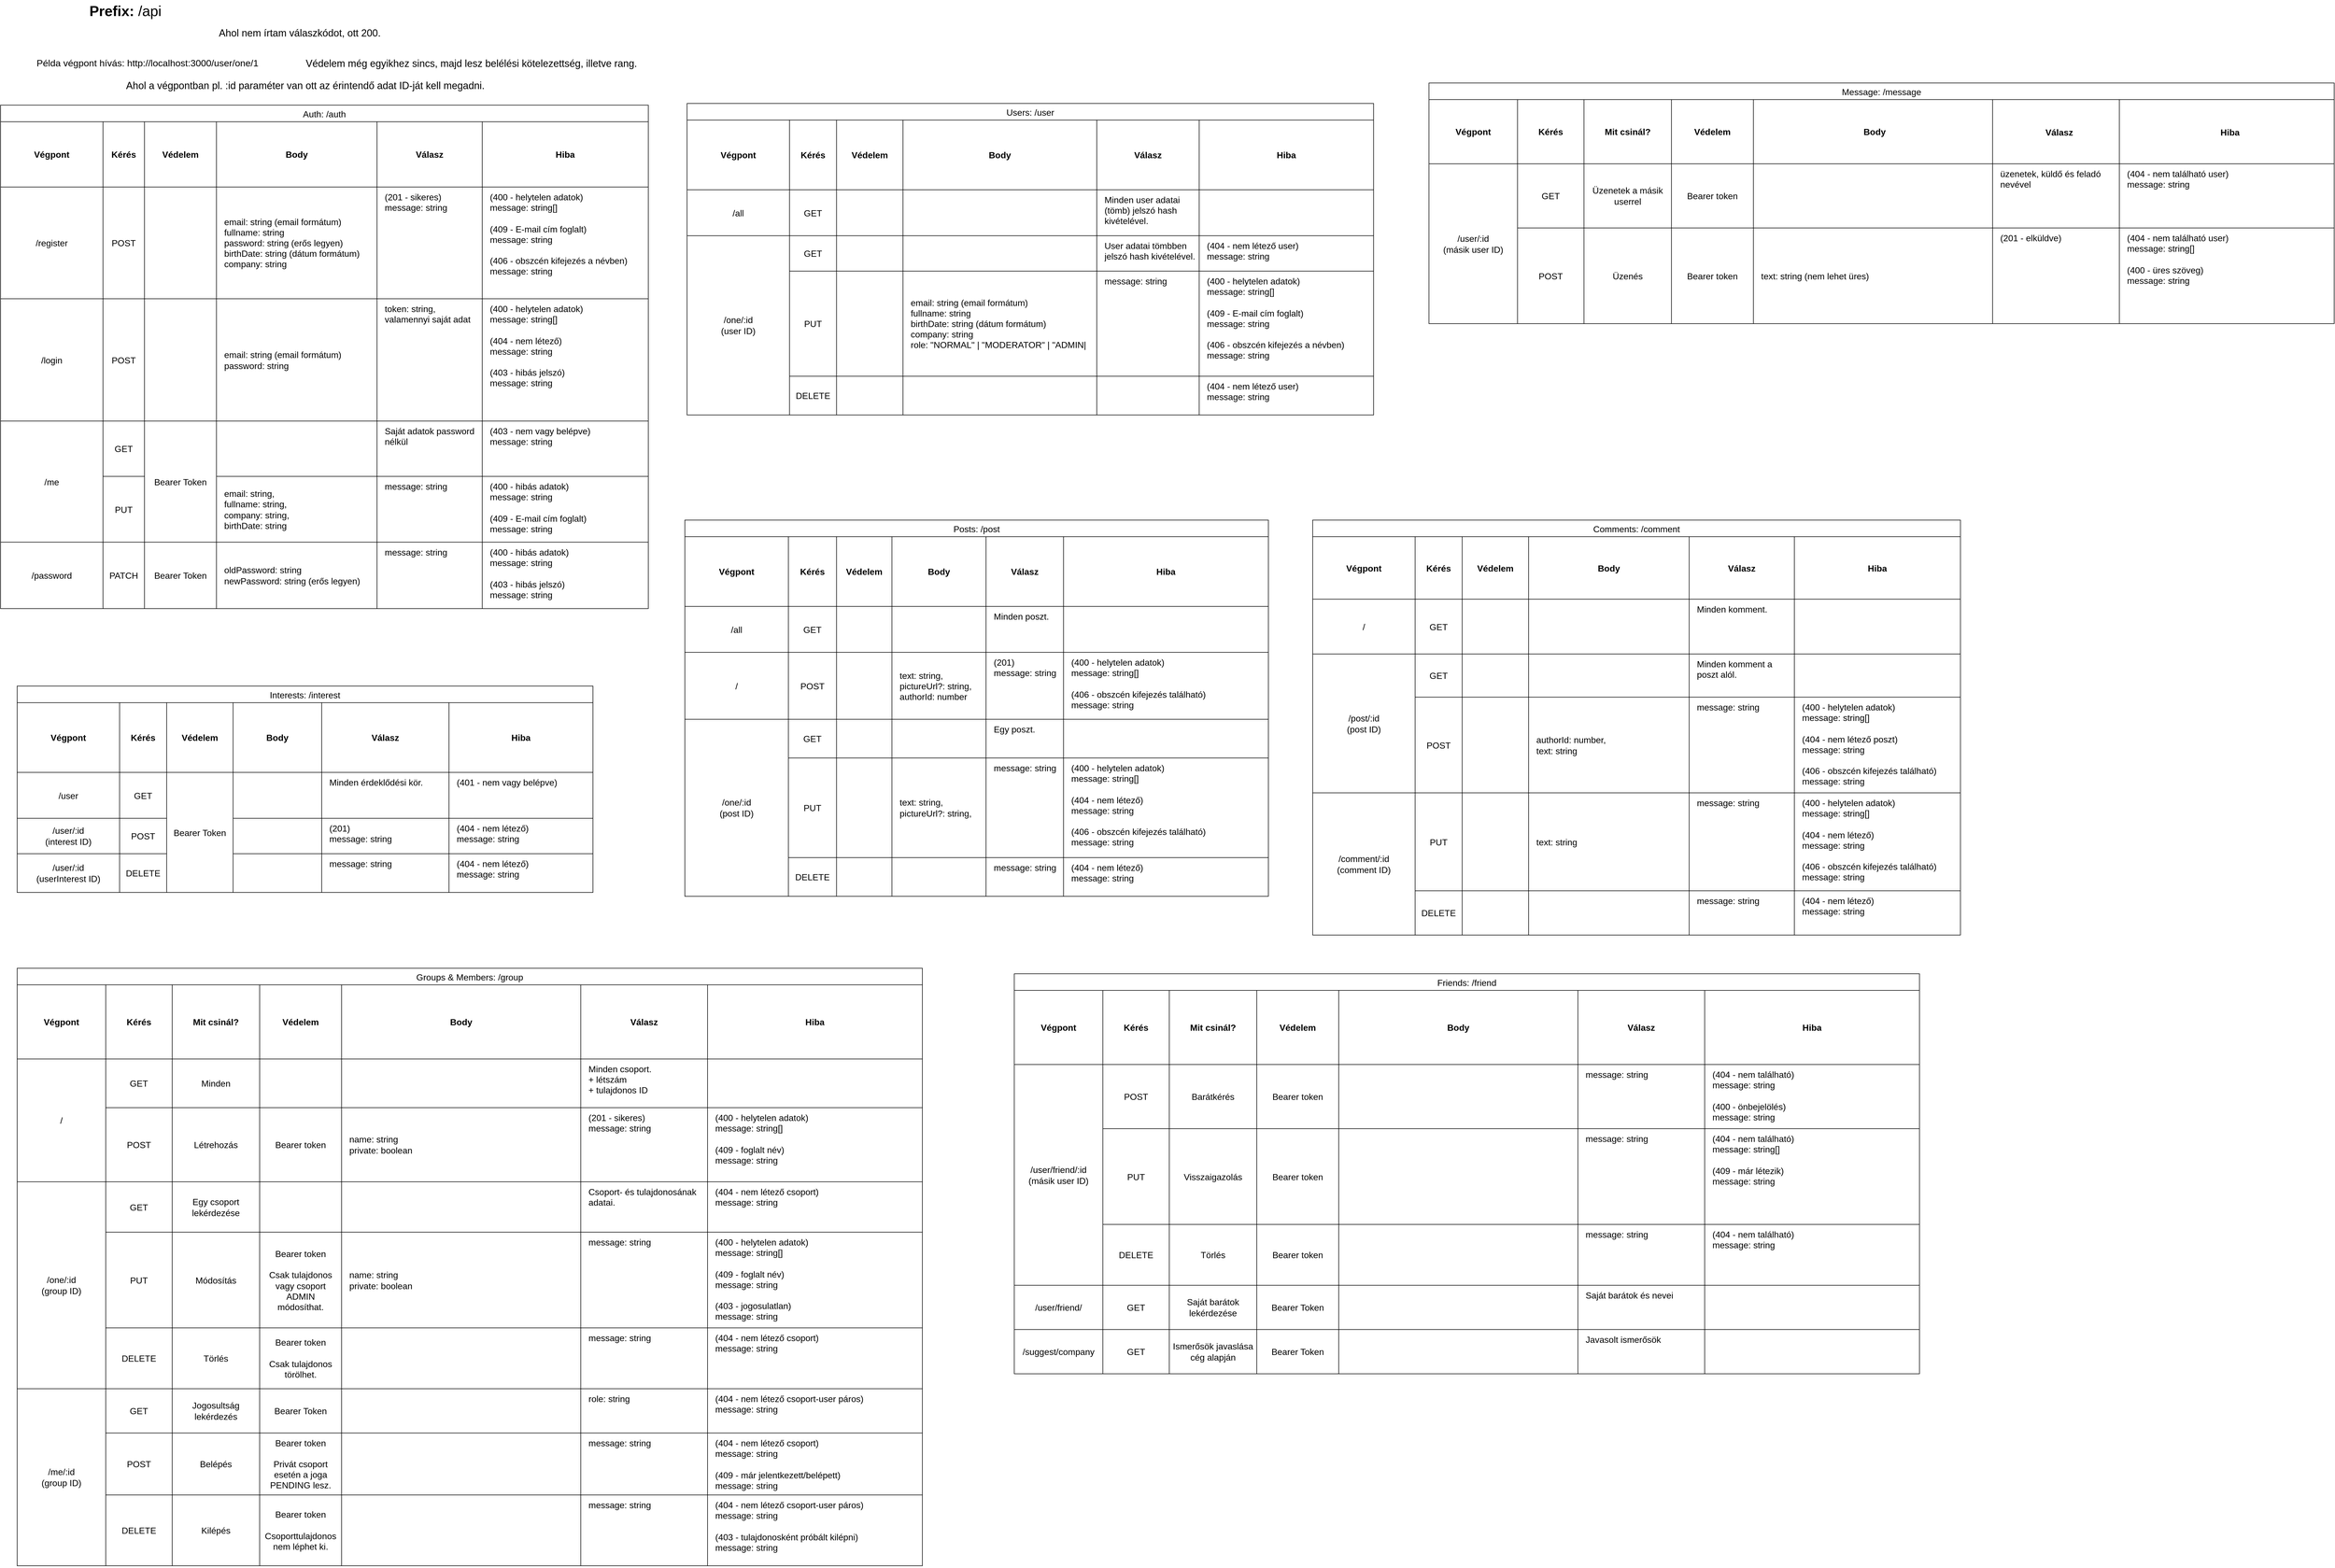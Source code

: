 <mxfile version="27.0.5" pages="2">
  <diagram name="User" id="3O-ejSVJXG4v3O2DpZCw">
    <mxGraphModel dx="1603" dy="1043" grid="1" gridSize="10" guides="1" tooltips="1" connect="1" arrows="1" fold="1" page="1" pageScale="1" pageWidth="2336" pageHeight="1654" math="0" shadow="0">
      <root>
        <mxCell id="0" />
        <mxCell id="1" parent="0" />
        <mxCell id="G5MVgUQuxx2Nc-kX8XZb-14" value="Auth: /auth" style="shape=table;startSize=30;container=1;collapsible=0;childLayout=tableLayout;strokeColor=default;fontSize=16;" parent="1" vertex="1">
          <mxGeometry x="60" y="230" width="1170" height="910" as="geometry" />
        </mxCell>
        <mxCell id="G5MVgUQuxx2Nc-kX8XZb-15" value="" style="shape=tableRow;horizontal=0;startSize=0;swimlaneHead=0;swimlaneBody=0;strokeColor=inherit;top=0;left=0;bottom=0;right=0;collapsible=0;dropTarget=0;fillColor=none;points=[[0,0.5],[1,0.5]];portConstraint=eastwest;fontSize=16;" parent="G5MVgUQuxx2Nc-kX8XZb-14" vertex="1">
          <mxGeometry y="30" width="1170" height="118" as="geometry" />
        </mxCell>
        <mxCell id="G5MVgUQuxx2Nc-kX8XZb-16" value="Végpont" style="shape=partialRectangle;html=1;whiteSpace=wrap;connectable=0;strokeColor=inherit;overflow=hidden;fillColor=none;top=0;left=0;bottom=0;right=0;pointerEvents=1;fontSize=16;fontStyle=1" parent="G5MVgUQuxx2Nc-kX8XZb-15" vertex="1">
          <mxGeometry width="185" height="118" as="geometry">
            <mxRectangle width="185" height="118" as="alternateBounds" />
          </mxGeometry>
        </mxCell>
        <mxCell id="G5MVgUQuxx2Nc-kX8XZb-17" value="Kérés" style="shape=partialRectangle;html=1;whiteSpace=wrap;connectable=0;strokeColor=inherit;overflow=hidden;fillColor=none;top=0;left=0;bottom=0;right=0;pointerEvents=1;fontSize=16;fontStyle=1" parent="G5MVgUQuxx2Nc-kX8XZb-15" vertex="1">
          <mxGeometry x="185" width="75" height="118" as="geometry">
            <mxRectangle width="75" height="118" as="alternateBounds" />
          </mxGeometry>
        </mxCell>
        <mxCell id="G5MVgUQuxx2Nc-kX8XZb-18" value="Védelem" style="shape=partialRectangle;html=1;whiteSpace=wrap;connectable=0;strokeColor=inherit;overflow=hidden;fillColor=none;top=0;left=0;bottom=0;right=0;pointerEvents=1;fontSize=16;fontStyle=1" parent="G5MVgUQuxx2Nc-kX8XZb-15" vertex="1">
          <mxGeometry x="260" width="130" height="118" as="geometry">
            <mxRectangle width="130" height="118" as="alternateBounds" />
          </mxGeometry>
        </mxCell>
        <mxCell id="mvEs3zAMUJXgUQ6jO0_Q-1" value="Body" style="shape=partialRectangle;html=1;whiteSpace=wrap;connectable=0;strokeColor=inherit;overflow=hidden;fillColor=none;top=0;left=0;bottom=0;right=0;pointerEvents=1;fontSize=16;fontStyle=1" parent="G5MVgUQuxx2Nc-kX8XZb-15" vertex="1">
          <mxGeometry x="390" width="290" height="118" as="geometry">
            <mxRectangle width="290" height="118" as="alternateBounds" />
          </mxGeometry>
        </mxCell>
        <mxCell id="mvEs3zAMUJXgUQ6jO0_Q-4" value="Válasz" style="shape=partialRectangle;html=1;whiteSpace=wrap;connectable=0;strokeColor=inherit;overflow=hidden;fillColor=none;top=0;left=0;bottom=0;right=0;pointerEvents=1;fontSize=16;fontStyle=1" parent="G5MVgUQuxx2Nc-kX8XZb-15" vertex="1">
          <mxGeometry x="680" width="190" height="118" as="geometry">
            <mxRectangle width="190" height="118" as="alternateBounds" />
          </mxGeometry>
        </mxCell>
        <mxCell id="mvEs3zAMUJXgUQ6jO0_Q-7" value="Hiba" style="shape=partialRectangle;html=1;whiteSpace=wrap;connectable=0;strokeColor=inherit;overflow=hidden;fillColor=none;top=0;left=0;bottom=0;right=0;pointerEvents=1;fontSize=16;fontStyle=1" parent="G5MVgUQuxx2Nc-kX8XZb-15" vertex="1">
          <mxGeometry x="870" width="300" height="118" as="geometry">
            <mxRectangle width="300" height="118" as="alternateBounds" />
          </mxGeometry>
        </mxCell>
        <mxCell id="G5MVgUQuxx2Nc-kX8XZb-19" value="" style="shape=tableRow;horizontal=0;startSize=0;swimlaneHead=0;swimlaneBody=0;strokeColor=inherit;top=0;left=0;bottom=0;right=0;collapsible=0;dropTarget=0;fillColor=none;points=[[0,0.5],[1,0.5]];portConstraint=eastwest;fontSize=16;" parent="G5MVgUQuxx2Nc-kX8XZb-14" vertex="1">
          <mxGeometry y="148" width="1170" height="202" as="geometry" />
        </mxCell>
        <mxCell id="G5MVgUQuxx2Nc-kX8XZb-20" value="/register" style="shape=partialRectangle;html=1;whiteSpace=wrap;connectable=0;strokeColor=inherit;overflow=hidden;fillColor=none;top=0;left=0;bottom=0;right=0;pointerEvents=1;fontSize=16;" parent="G5MVgUQuxx2Nc-kX8XZb-19" vertex="1">
          <mxGeometry width="185" height="202" as="geometry">
            <mxRectangle width="185" height="202" as="alternateBounds" />
          </mxGeometry>
        </mxCell>
        <mxCell id="G5MVgUQuxx2Nc-kX8XZb-21" value="POST" style="shape=partialRectangle;html=1;whiteSpace=wrap;connectable=0;strokeColor=inherit;overflow=hidden;fillColor=none;top=0;left=0;bottom=0;right=0;pointerEvents=1;fontSize=16;" parent="G5MVgUQuxx2Nc-kX8XZb-19" vertex="1">
          <mxGeometry x="185" width="75" height="202" as="geometry">
            <mxRectangle width="75" height="202" as="alternateBounds" />
          </mxGeometry>
        </mxCell>
        <mxCell id="G5MVgUQuxx2Nc-kX8XZb-22" value="" style="shape=partialRectangle;html=1;whiteSpace=wrap;connectable=0;strokeColor=inherit;overflow=hidden;fillColor=none;top=0;left=0;bottom=0;right=0;pointerEvents=1;fontSize=16;" parent="G5MVgUQuxx2Nc-kX8XZb-19" vertex="1">
          <mxGeometry x="260" width="130" height="202" as="geometry">
            <mxRectangle width="130" height="202" as="alternateBounds" />
          </mxGeometry>
        </mxCell>
        <mxCell id="mvEs3zAMUJXgUQ6jO0_Q-2" value="email: string (email formátum)&lt;div&gt;fullname: string&lt;/div&gt;&lt;div&gt;password: string (erős legyen)&lt;/div&gt;&lt;div&gt;birthDate: string (dátum formátum)&lt;/div&gt;&lt;div&gt;company: string&lt;/div&gt;" style="shape=partialRectangle;html=1;whiteSpace=wrap;connectable=0;strokeColor=inherit;overflow=hidden;fillColor=none;top=0;left=0;bottom=0;right=0;pointerEvents=1;fontSize=16;align=left;spacingLeft=12;spacingRight=6;" parent="G5MVgUQuxx2Nc-kX8XZb-19" vertex="1">
          <mxGeometry x="390" width="290" height="202" as="geometry">
            <mxRectangle width="290" height="202" as="alternateBounds" />
          </mxGeometry>
        </mxCell>
        <mxCell id="mvEs3zAMUJXgUQ6jO0_Q-5" value="(201 - sikeres)&lt;div&gt;message: string&lt;/div&gt;" style="shape=partialRectangle;html=1;whiteSpace=wrap;connectable=0;strokeColor=inherit;overflow=hidden;fillColor=none;top=0;left=0;bottom=0;right=0;pointerEvents=1;fontSize=16;spacingRight=0;align=left;spacingLeft=12;verticalAlign=top;spacingBottom=0;spacingTop=2;" parent="G5MVgUQuxx2Nc-kX8XZb-19" vertex="1">
          <mxGeometry x="680" width="190" height="202" as="geometry">
            <mxRectangle width="190" height="202" as="alternateBounds" />
          </mxGeometry>
        </mxCell>
        <mxCell id="mvEs3zAMUJXgUQ6jO0_Q-8" value="(400 - helytelen adatok)&lt;div&gt;message: string[]&lt;/div&gt;&lt;div&gt;&lt;br&gt;&lt;/div&gt;&lt;div&gt;(409 - E-mail cím foglalt)&lt;/div&gt;&lt;div&gt;message: string&lt;/div&gt;&lt;div&gt;&lt;br&gt;&lt;/div&gt;&lt;div&gt;(406 - obszcén kifejezés a névben)&lt;/div&gt;&lt;div&gt;message: string&lt;/div&gt;" style="shape=partialRectangle;html=1;whiteSpace=wrap;connectable=0;strokeColor=inherit;overflow=hidden;fillColor=none;top=0;left=0;bottom=0;right=0;pointerEvents=1;fontSize=16;spacingRight=0;align=left;spacingLeft=12;verticalAlign=top;spacingBottom=0;spacingTop=2;" parent="G5MVgUQuxx2Nc-kX8XZb-19" vertex="1">
          <mxGeometry x="870" width="300" height="202" as="geometry">
            <mxRectangle width="300" height="202" as="alternateBounds" />
          </mxGeometry>
        </mxCell>
        <mxCell id="mvEs3zAMUJXgUQ6jO0_Q-18" style="shape=tableRow;horizontal=0;startSize=0;swimlaneHead=0;swimlaneBody=0;strokeColor=inherit;top=0;left=0;bottom=0;right=0;collapsible=0;dropTarget=0;fillColor=none;points=[[0,0.5],[1,0.5]];portConstraint=eastwest;fontSize=16;" parent="G5MVgUQuxx2Nc-kX8XZb-14" vertex="1">
          <mxGeometry y="350" width="1170" height="221" as="geometry" />
        </mxCell>
        <mxCell id="mvEs3zAMUJXgUQ6jO0_Q-19" value="/login" style="shape=partialRectangle;html=1;whiteSpace=wrap;connectable=0;strokeColor=inherit;overflow=hidden;fillColor=none;top=0;left=0;bottom=0;right=0;pointerEvents=1;fontSize=16;" parent="mvEs3zAMUJXgUQ6jO0_Q-18" vertex="1">
          <mxGeometry width="185" height="221" as="geometry">
            <mxRectangle width="185" height="221" as="alternateBounds" />
          </mxGeometry>
        </mxCell>
        <mxCell id="mvEs3zAMUJXgUQ6jO0_Q-20" value="POST" style="shape=partialRectangle;html=1;whiteSpace=wrap;connectable=0;strokeColor=inherit;overflow=hidden;fillColor=none;top=0;left=0;bottom=0;right=0;pointerEvents=1;fontSize=16;" parent="mvEs3zAMUJXgUQ6jO0_Q-18" vertex="1">
          <mxGeometry x="185" width="75" height="221" as="geometry">
            <mxRectangle width="75" height="221" as="alternateBounds" />
          </mxGeometry>
        </mxCell>
        <mxCell id="mvEs3zAMUJXgUQ6jO0_Q-21" value="" style="shape=partialRectangle;html=1;whiteSpace=wrap;connectable=0;strokeColor=inherit;overflow=hidden;fillColor=none;top=0;left=0;bottom=0;right=0;pointerEvents=1;fontSize=16;" parent="mvEs3zAMUJXgUQ6jO0_Q-18" vertex="1">
          <mxGeometry x="260" width="130" height="221" as="geometry">
            <mxRectangle width="130" height="221" as="alternateBounds" />
          </mxGeometry>
        </mxCell>
        <mxCell id="mvEs3zAMUJXgUQ6jO0_Q-22" value="email: string (email formátum)&lt;div&gt;password: string&lt;/div&gt;" style="shape=partialRectangle;html=1;whiteSpace=wrap;connectable=0;strokeColor=inherit;overflow=hidden;fillColor=none;top=0;left=0;bottom=0;right=0;pointerEvents=1;fontSize=16;align=left;spacingLeft=12;spacingRight=6;" parent="mvEs3zAMUJXgUQ6jO0_Q-18" vertex="1">
          <mxGeometry x="390" width="290" height="221" as="geometry">
            <mxRectangle width="290" height="221" as="alternateBounds" />
          </mxGeometry>
        </mxCell>
        <mxCell id="mvEs3zAMUJXgUQ6jO0_Q-23" value="token: string,&lt;div&gt;valamennyi saját adat&lt;/div&gt;" style="shape=partialRectangle;html=1;whiteSpace=wrap;connectable=0;strokeColor=inherit;overflow=hidden;fillColor=none;top=0;left=0;bottom=0;right=0;pointerEvents=1;fontSize=16;spacingRight=0;align=left;spacingLeft=12;verticalAlign=top;spacingBottom=0;spacingTop=2;" parent="mvEs3zAMUJXgUQ6jO0_Q-18" vertex="1">
          <mxGeometry x="680" width="190" height="221" as="geometry">
            <mxRectangle width="190" height="221" as="alternateBounds" />
          </mxGeometry>
        </mxCell>
        <mxCell id="mvEs3zAMUJXgUQ6jO0_Q-24" value="(400 - helytelen adatok)&lt;div&gt;message: string[]&lt;/div&gt;&lt;div&gt;&lt;br&gt;&lt;/div&gt;&lt;div&gt;(404 - nem létező)&lt;/div&gt;&lt;div&gt;message: string&lt;/div&gt;&lt;div&gt;&lt;br&gt;&lt;/div&gt;&lt;div&gt;(403 - hibás jelszó)&lt;/div&gt;&lt;div&gt;message: string&lt;/div&gt;" style="shape=partialRectangle;html=1;whiteSpace=wrap;connectable=0;strokeColor=inherit;overflow=hidden;fillColor=none;top=0;left=0;bottom=0;right=0;pointerEvents=1;fontSize=16;spacingRight=0;align=left;spacingLeft=12;verticalAlign=top;spacingBottom=0;spacingTop=2;" parent="mvEs3zAMUJXgUQ6jO0_Q-18" vertex="1">
          <mxGeometry x="870" width="300" height="221" as="geometry">
            <mxRectangle width="300" height="221" as="alternateBounds" />
          </mxGeometry>
        </mxCell>
        <mxCell id="mvEs3zAMUJXgUQ6jO0_Q-11" style="shape=tableRow;horizontal=0;startSize=0;swimlaneHead=0;swimlaneBody=0;strokeColor=inherit;top=0;left=0;bottom=0;right=0;collapsible=0;dropTarget=0;fillColor=none;points=[[0,0.5],[1,0.5]];portConstraint=eastwest;fontSize=16;" parent="G5MVgUQuxx2Nc-kX8XZb-14" vertex="1">
          <mxGeometry y="571" width="1170" height="100" as="geometry" />
        </mxCell>
        <mxCell id="mvEs3zAMUJXgUQ6jO0_Q-12" value="/me" style="shape=partialRectangle;html=1;whiteSpace=wrap;connectable=0;strokeColor=inherit;overflow=hidden;fillColor=none;top=0;left=0;bottom=0;right=0;pointerEvents=1;fontSize=16;rowspan=2;colspan=1;" parent="mvEs3zAMUJXgUQ6jO0_Q-11" vertex="1">
          <mxGeometry width="185" height="219" as="geometry">
            <mxRectangle width="185" height="100" as="alternateBounds" />
          </mxGeometry>
        </mxCell>
        <mxCell id="mvEs3zAMUJXgUQ6jO0_Q-13" value="GET" style="shape=partialRectangle;html=1;whiteSpace=wrap;connectable=0;strokeColor=inherit;overflow=hidden;fillColor=none;top=0;left=0;bottom=0;right=0;pointerEvents=1;fontSize=16;" parent="mvEs3zAMUJXgUQ6jO0_Q-11" vertex="1">
          <mxGeometry x="185" width="75" height="100" as="geometry">
            <mxRectangle width="75" height="100" as="alternateBounds" />
          </mxGeometry>
        </mxCell>
        <mxCell id="mvEs3zAMUJXgUQ6jO0_Q-14" value="Bearer Token" style="shape=partialRectangle;html=1;whiteSpace=wrap;connectable=0;strokeColor=inherit;overflow=hidden;fillColor=none;top=0;left=0;bottom=0;right=0;pointerEvents=1;fontSize=16;rowspan=2;colspan=1;" parent="mvEs3zAMUJXgUQ6jO0_Q-11" vertex="1">
          <mxGeometry x="260" width="130" height="219" as="geometry">
            <mxRectangle width="130" height="100" as="alternateBounds" />
          </mxGeometry>
        </mxCell>
        <mxCell id="mvEs3zAMUJXgUQ6jO0_Q-15" value="" style="shape=partialRectangle;html=1;whiteSpace=wrap;connectable=0;strokeColor=inherit;overflow=hidden;fillColor=none;top=0;left=0;bottom=0;right=0;pointerEvents=1;fontSize=16;align=left;spacingLeft=12;spacingRight=6;" parent="mvEs3zAMUJXgUQ6jO0_Q-11" vertex="1">
          <mxGeometry x="390" width="290" height="100" as="geometry">
            <mxRectangle width="290" height="100" as="alternateBounds" />
          </mxGeometry>
        </mxCell>
        <mxCell id="mvEs3zAMUJXgUQ6jO0_Q-16" value="Saját adatok password nélkül" style="shape=partialRectangle;html=1;whiteSpace=wrap;connectable=0;strokeColor=inherit;overflow=hidden;fillColor=none;top=0;left=0;bottom=0;right=0;pointerEvents=1;fontSize=16;spacingRight=0;align=left;spacingLeft=12;verticalAlign=top;spacingBottom=0;spacingTop=2;" parent="mvEs3zAMUJXgUQ6jO0_Q-11" vertex="1">
          <mxGeometry x="680" width="190" height="100" as="geometry">
            <mxRectangle width="190" height="100" as="alternateBounds" />
          </mxGeometry>
        </mxCell>
        <mxCell id="mvEs3zAMUJXgUQ6jO0_Q-17" value="(403 - nem vagy belépve)&lt;div&gt;message: string&lt;/div&gt;" style="shape=partialRectangle;html=1;whiteSpace=wrap;connectable=0;strokeColor=inherit;overflow=hidden;fillColor=none;top=0;left=0;bottom=0;right=0;pointerEvents=1;fontSize=16;spacingRight=0;align=left;spacingLeft=12;verticalAlign=top;spacingBottom=0;spacingTop=2;" parent="mvEs3zAMUJXgUQ6jO0_Q-11" vertex="1">
          <mxGeometry x="870" width="300" height="100" as="geometry">
            <mxRectangle width="300" height="100" as="alternateBounds" />
          </mxGeometry>
        </mxCell>
        <mxCell id="1q-o7ye-aoYFoRicwot4-1" style="shape=tableRow;horizontal=0;startSize=0;swimlaneHead=0;swimlaneBody=0;strokeColor=inherit;top=0;left=0;bottom=0;right=0;collapsible=0;dropTarget=0;fillColor=none;points=[[0,0.5],[1,0.5]];portConstraint=eastwest;fontSize=16;" parent="G5MVgUQuxx2Nc-kX8XZb-14" vertex="1">
          <mxGeometry y="671" width="1170" height="119" as="geometry" />
        </mxCell>
        <mxCell id="1q-o7ye-aoYFoRicwot4-2" value="/me" style="shape=partialRectangle;html=1;whiteSpace=wrap;connectable=0;strokeColor=inherit;overflow=hidden;fillColor=none;top=0;left=0;bottom=0;right=0;pointerEvents=1;fontSize=16;" parent="1q-o7ye-aoYFoRicwot4-1" vertex="1" visible="0">
          <mxGeometry width="185" height="119" as="geometry">
            <mxRectangle width="185" height="119" as="alternateBounds" />
          </mxGeometry>
        </mxCell>
        <mxCell id="1q-o7ye-aoYFoRicwot4-3" value="PUT" style="shape=partialRectangle;html=1;whiteSpace=wrap;connectable=0;strokeColor=inherit;overflow=hidden;fillColor=none;top=0;left=0;bottom=0;right=0;pointerEvents=1;fontSize=16;" parent="1q-o7ye-aoYFoRicwot4-1" vertex="1">
          <mxGeometry x="185" width="75" height="119" as="geometry">
            <mxRectangle width="75" height="119" as="alternateBounds" />
          </mxGeometry>
        </mxCell>
        <mxCell id="1q-o7ye-aoYFoRicwot4-4" style="shape=partialRectangle;html=1;whiteSpace=wrap;connectable=0;strokeColor=inherit;overflow=hidden;fillColor=none;top=0;left=0;bottom=0;right=0;pointerEvents=1;fontSize=16;" parent="1q-o7ye-aoYFoRicwot4-1" vertex="1" visible="0">
          <mxGeometry x="260" width="130" height="119" as="geometry">
            <mxRectangle width="130" height="119" as="alternateBounds" />
          </mxGeometry>
        </mxCell>
        <mxCell id="1q-o7ye-aoYFoRicwot4-5" value="email: string,&lt;div&gt;fullname: string,&lt;/div&gt;&lt;div&gt;company: string,&lt;/div&gt;&lt;div&gt;birthDate: string&lt;/div&gt;" style="shape=partialRectangle;html=1;whiteSpace=wrap;connectable=0;strokeColor=inherit;overflow=hidden;fillColor=none;top=0;left=0;bottom=0;right=0;pointerEvents=1;fontSize=16;align=left;spacingLeft=12;spacingRight=6;" parent="1q-o7ye-aoYFoRicwot4-1" vertex="1">
          <mxGeometry x="390" width="290" height="119" as="geometry">
            <mxRectangle width="290" height="119" as="alternateBounds" />
          </mxGeometry>
        </mxCell>
        <mxCell id="1q-o7ye-aoYFoRicwot4-6" value="message: string" style="shape=partialRectangle;html=1;whiteSpace=wrap;connectable=0;strokeColor=inherit;overflow=hidden;fillColor=none;top=0;left=0;bottom=0;right=0;pointerEvents=1;fontSize=16;spacingRight=0;align=left;spacingLeft=12;verticalAlign=top;spacingBottom=0;spacingTop=2;" parent="1q-o7ye-aoYFoRicwot4-1" vertex="1">
          <mxGeometry x="680" width="190" height="119" as="geometry">
            <mxRectangle width="190" height="119" as="alternateBounds" />
          </mxGeometry>
        </mxCell>
        <mxCell id="1q-o7ye-aoYFoRicwot4-7" value="(400 - hibás adatok)&lt;div&gt;message: string&lt;/div&gt;&lt;div&gt;&lt;br&gt;&lt;/div&gt;&lt;div&gt;&lt;div&gt;(409 - E-mail cím foglalt)&lt;/div&gt;&lt;div&gt;message: string&lt;/div&gt;&lt;/div&gt;&lt;div&gt;&lt;br&gt;&lt;/div&gt;&lt;div&gt;(403 - nem vagy belépve)&lt;div&gt;message: string&lt;/div&gt;&lt;/div&gt;" style="shape=partialRectangle;html=1;whiteSpace=wrap;connectable=0;strokeColor=inherit;overflow=hidden;fillColor=none;top=0;left=0;bottom=0;right=0;pointerEvents=1;fontSize=16;spacingRight=0;align=left;spacingLeft=12;verticalAlign=top;spacingBottom=0;spacingTop=2;" parent="1q-o7ye-aoYFoRicwot4-1" vertex="1">
          <mxGeometry x="870" width="300" height="119" as="geometry">
            <mxRectangle width="300" height="119" as="alternateBounds" />
          </mxGeometry>
        </mxCell>
        <mxCell id="62PZBsJkusCVTucPq2YN-8" style="shape=tableRow;horizontal=0;startSize=0;swimlaneHead=0;swimlaneBody=0;strokeColor=inherit;top=0;left=0;bottom=0;right=0;collapsible=0;dropTarget=0;fillColor=none;points=[[0,0.5],[1,0.5]];portConstraint=eastwest;fontSize=16;" parent="G5MVgUQuxx2Nc-kX8XZb-14" vertex="1">
          <mxGeometry y="790" width="1170" height="120" as="geometry" />
        </mxCell>
        <mxCell id="62PZBsJkusCVTucPq2YN-9" value="/password" style="shape=partialRectangle;html=1;whiteSpace=wrap;connectable=0;strokeColor=inherit;overflow=hidden;fillColor=none;top=0;left=0;bottom=0;right=0;pointerEvents=1;fontSize=16;" parent="62PZBsJkusCVTucPq2YN-8" vertex="1">
          <mxGeometry width="185" height="120" as="geometry">
            <mxRectangle width="185" height="120" as="alternateBounds" />
          </mxGeometry>
        </mxCell>
        <mxCell id="62PZBsJkusCVTucPq2YN-10" value="PATCH" style="shape=partialRectangle;html=1;whiteSpace=wrap;connectable=0;strokeColor=inherit;overflow=hidden;fillColor=none;top=0;left=0;bottom=0;right=0;pointerEvents=1;fontSize=16;" parent="62PZBsJkusCVTucPq2YN-8" vertex="1">
          <mxGeometry x="185" width="75" height="120" as="geometry">
            <mxRectangle width="75" height="120" as="alternateBounds" />
          </mxGeometry>
        </mxCell>
        <mxCell id="62PZBsJkusCVTucPq2YN-11" value="Bearer Token" style="shape=partialRectangle;html=1;whiteSpace=wrap;connectable=0;strokeColor=inherit;overflow=hidden;fillColor=none;top=0;left=0;bottom=0;right=0;pointerEvents=1;fontSize=16;" parent="62PZBsJkusCVTucPq2YN-8" vertex="1">
          <mxGeometry x="260" width="130" height="120" as="geometry">
            <mxRectangle width="130" height="120" as="alternateBounds" />
          </mxGeometry>
        </mxCell>
        <mxCell id="62PZBsJkusCVTucPq2YN-12" value="&lt;div&gt;oldPassword: string&lt;/div&gt;newPassword: string (erős legyen)" style="shape=partialRectangle;html=1;whiteSpace=wrap;connectable=0;strokeColor=inherit;overflow=hidden;fillColor=none;top=0;left=0;bottom=0;right=0;pointerEvents=1;fontSize=16;align=left;spacingLeft=12;spacingRight=6;" parent="62PZBsJkusCVTucPq2YN-8" vertex="1">
          <mxGeometry x="390" width="290" height="120" as="geometry">
            <mxRectangle width="290" height="120" as="alternateBounds" />
          </mxGeometry>
        </mxCell>
        <mxCell id="62PZBsJkusCVTucPq2YN-13" value="message: string" style="shape=partialRectangle;html=1;whiteSpace=wrap;connectable=0;strokeColor=inherit;overflow=hidden;fillColor=none;top=0;left=0;bottom=0;right=0;pointerEvents=1;fontSize=16;spacingRight=0;align=left;spacingLeft=12;verticalAlign=top;spacingBottom=0;spacingTop=2;" parent="62PZBsJkusCVTucPq2YN-8" vertex="1">
          <mxGeometry x="680" width="190" height="120" as="geometry">
            <mxRectangle width="190" height="120" as="alternateBounds" />
          </mxGeometry>
        </mxCell>
        <mxCell id="62PZBsJkusCVTucPq2YN-14" value="(400 - hibás adatok)&lt;div&gt;message: string&lt;/div&gt;&lt;div&gt;&lt;br&gt;&lt;/div&gt;&lt;div&gt;(403 - hibás jelszó)&lt;/div&gt;&lt;div&gt;message: string&lt;/div&gt;" style="shape=partialRectangle;html=1;whiteSpace=wrap;connectable=0;strokeColor=inherit;overflow=hidden;fillColor=none;top=0;left=0;bottom=0;right=0;pointerEvents=1;fontSize=16;spacingRight=0;align=left;spacingLeft=12;verticalAlign=top;spacingBottom=0;spacingTop=2;" parent="62PZBsJkusCVTucPq2YN-8" vertex="1">
          <mxGeometry x="870" width="300" height="120" as="geometry">
            <mxRectangle width="300" height="120" as="alternateBounds" />
          </mxGeometry>
        </mxCell>
        <mxCell id="G5MVgUQuxx2Nc-kX8XZb-27" value="&lt;font style=&quot;font-size: 26px;&quot;&gt;&lt;b&gt;Prefix: &lt;/b&gt;/api&lt;/font&gt;" style="text;html=1;align=center;verticalAlign=middle;resizable=0;points=[];autosize=1;strokeColor=none;fillColor=none;" parent="1" vertex="1">
          <mxGeometry x="210" y="40" width="150" height="40" as="geometry" />
        </mxCell>
        <mxCell id="mvEs3zAMUJXgUQ6jO0_Q-10" value="&lt;font style=&quot;font-size: 17px;&quot;&gt;Példa végpont hívás: http://localhost:3000/user/one/1&lt;/font&gt;" style="text;html=1;align=center;verticalAlign=middle;resizable=0;points=[];autosize=1;strokeColor=none;fillColor=none;" parent="1" vertex="1">
          <mxGeometry x="115" y="140" width="420" height="30" as="geometry" />
        </mxCell>
        <mxCell id="mvEs3zAMUJXgUQ6jO0_Q-25" value="&lt;font style=&quot;font-size: 18px;&quot;&gt;Ahol nem írtam válaszkódot, ott 200.&lt;/font&gt;" style="text;html=1;align=center;verticalAlign=middle;resizable=0;points=[];autosize=1;strokeColor=none;fillColor=none;" parent="1" vertex="1">
          <mxGeometry x="440" y="80" width="320" height="40" as="geometry" />
        </mxCell>
        <mxCell id="mvEs3zAMUJXgUQ6jO0_Q-26" value="&lt;font style=&quot;font-size: 18px;&quot;&gt;Védelem még egyikhez sincs, majd lesz belélési kötelezettség, illetve rang.&lt;/font&gt;" style="text;html=1;align=center;verticalAlign=middle;resizable=0;points=[];autosize=1;strokeColor=none;fillColor=none;" parent="1" vertex="1">
          <mxGeometry x="600" y="135" width="620" height="40" as="geometry" />
        </mxCell>
        <mxCell id="mvEs3zAMUJXgUQ6jO0_Q-27" value="&lt;span style=&quot;font-size: 18px;&quot;&gt;Ahol a végpontban&amp;nbsp;&lt;/span&gt;&lt;span style=&quot;font-size: 18px;&quot;&gt;pl. :id&lt;/span&gt;&lt;span style=&quot;font-size: 18px;&quot;&gt;&amp;nbsp;paraméter van ott az érintendő adat ID-ját kell megadni.&lt;/span&gt;" style="text;html=1;align=center;verticalAlign=middle;resizable=0;points=[];autosize=1;strokeColor=none;fillColor=none;" parent="1" vertex="1">
          <mxGeometry x="275" y="175" width="670" height="40" as="geometry" />
        </mxCell>
        <mxCell id="mvEs3zAMUJXgUQ6jO0_Q-28" value="Users: /user" style="shape=table;startSize=30;container=1;collapsible=0;childLayout=tableLayout;strokeColor=default;fontSize=16;" parent="1" vertex="1">
          <mxGeometry x="1300" y="227" width="1240" height="563.0" as="geometry" />
        </mxCell>
        <mxCell id="mvEs3zAMUJXgUQ6jO0_Q-29" value="" style="shape=tableRow;horizontal=0;startSize=0;swimlaneHead=0;swimlaneBody=0;strokeColor=inherit;top=0;left=0;bottom=0;right=0;collapsible=0;dropTarget=0;fillColor=none;points=[[0,0.5],[1,0.5]];portConstraint=eastwest;fontSize=16;" parent="mvEs3zAMUJXgUQ6jO0_Q-28" vertex="1">
          <mxGeometry y="30" width="1240" height="126" as="geometry" />
        </mxCell>
        <mxCell id="mvEs3zAMUJXgUQ6jO0_Q-30" value="Végpont" style="shape=partialRectangle;html=1;whiteSpace=wrap;connectable=0;strokeColor=inherit;overflow=hidden;fillColor=none;top=0;left=0;bottom=0;right=0;pointerEvents=1;fontSize=16;fontStyle=1" parent="mvEs3zAMUJXgUQ6jO0_Q-29" vertex="1">
          <mxGeometry width="185" height="126" as="geometry">
            <mxRectangle width="185" height="126" as="alternateBounds" />
          </mxGeometry>
        </mxCell>
        <mxCell id="mvEs3zAMUJXgUQ6jO0_Q-31" value="Kérés" style="shape=partialRectangle;html=1;whiteSpace=wrap;connectable=0;strokeColor=inherit;overflow=hidden;fillColor=none;top=0;left=0;bottom=0;right=0;pointerEvents=1;fontSize=16;fontStyle=1" parent="mvEs3zAMUJXgUQ6jO0_Q-29" vertex="1">
          <mxGeometry x="185" width="85" height="126" as="geometry">
            <mxRectangle width="85" height="126" as="alternateBounds" />
          </mxGeometry>
        </mxCell>
        <mxCell id="mvEs3zAMUJXgUQ6jO0_Q-32" value="Védelem" style="shape=partialRectangle;html=1;whiteSpace=wrap;connectable=0;strokeColor=inherit;overflow=hidden;fillColor=none;top=0;left=0;bottom=0;right=0;pointerEvents=1;fontSize=16;fontStyle=1" parent="mvEs3zAMUJXgUQ6jO0_Q-29" vertex="1">
          <mxGeometry x="270" width="120" height="126" as="geometry">
            <mxRectangle width="120" height="126" as="alternateBounds" />
          </mxGeometry>
        </mxCell>
        <mxCell id="mvEs3zAMUJXgUQ6jO0_Q-33" value="Body" style="shape=partialRectangle;html=1;whiteSpace=wrap;connectable=0;strokeColor=inherit;overflow=hidden;fillColor=none;top=0;left=0;bottom=0;right=0;pointerEvents=1;fontSize=16;fontStyle=1" parent="mvEs3zAMUJXgUQ6jO0_Q-29" vertex="1">
          <mxGeometry x="390" width="350" height="126" as="geometry">
            <mxRectangle width="350" height="126" as="alternateBounds" />
          </mxGeometry>
        </mxCell>
        <mxCell id="mvEs3zAMUJXgUQ6jO0_Q-34" value="Válasz" style="shape=partialRectangle;html=1;whiteSpace=wrap;connectable=0;strokeColor=inherit;overflow=hidden;fillColor=none;top=0;left=0;bottom=0;right=0;pointerEvents=1;fontSize=16;fontStyle=1" parent="mvEs3zAMUJXgUQ6jO0_Q-29" vertex="1">
          <mxGeometry x="740" width="185" height="126" as="geometry">
            <mxRectangle width="185" height="126" as="alternateBounds" />
          </mxGeometry>
        </mxCell>
        <mxCell id="mvEs3zAMUJXgUQ6jO0_Q-35" value="Hiba" style="shape=partialRectangle;html=1;whiteSpace=wrap;connectable=0;strokeColor=inherit;overflow=hidden;fillColor=none;top=0;left=0;bottom=0;right=0;pointerEvents=1;fontSize=16;fontStyle=1" parent="mvEs3zAMUJXgUQ6jO0_Q-29" vertex="1">
          <mxGeometry x="925" width="315" height="126" as="geometry">
            <mxRectangle width="315" height="126" as="alternateBounds" />
          </mxGeometry>
        </mxCell>
        <mxCell id="mvEs3zAMUJXgUQ6jO0_Q-43" style="shape=tableRow;horizontal=0;startSize=0;swimlaneHead=0;swimlaneBody=0;strokeColor=inherit;top=0;left=0;bottom=0;right=0;collapsible=0;dropTarget=0;fillColor=none;points=[[0,0.5],[1,0.5]];portConstraint=eastwest;fontSize=16;" parent="mvEs3zAMUJXgUQ6jO0_Q-28" vertex="1">
          <mxGeometry y="156" width="1240" height="83" as="geometry" />
        </mxCell>
        <mxCell id="mvEs3zAMUJXgUQ6jO0_Q-44" value="/all" style="shape=partialRectangle;html=1;whiteSpace=wrap;connectable=0;strokeColor=inherit;overflow=hidden;fillColor=none;top=0;left=0;bottom=0;right=0;pointerEvents=1;fontSize=16;" parent="mvEs3zAMUJXgUQ6jO0_Q-43" vertex="1">
          <mxGeometry width="185" height="83" as="geometry">
            <mxRectangle width="185" height="83" as="alternateBounds" />
          </mxGeometry>
        </mxCell>
        <mxCell id="mvEs3zAMUJXgUQ6jO0_Q-45" value="GET" style="shape=partialRectangle;html=1;whiteSpace=wrap;connectable=0;strokeColor=inherit;overflow=hidden;fillColor=none;top=0;left=0;bottom=0;right=0;pointerEvents=1;fontSize=16;" parent="mvEs3zAMUJXgUQ6jO0_Q-43" vertex="1">
          <mxGeometry x="185" width="85" height="83" as="geometry">
            <mxRectangle width="85" height="83" as="alternateBounds" />
          </mxGeometry>
        </mxCell>
        <mxCell id="mvEs3zAMUJXgUQ6jO0_Q-46" value="" style="shape=partialRectangle;html=1;whiteSpace=wrap;connectable=0;strokeColor=inherit;overflow=hidden;fillColor=none;top=0;left=0;bottom=0;right=0;pointerEvents=1;fontSize=16;" parent="mvEs3zAMUJXgUQ6jO0_Q-43" vertex="1">
          <mxGeometry x="270" width="120" height="83" as="geometry">
            <mxRectangle width="120" height="83" as="alternateBounds" />
          </mxGeometry>
        </mxCell>
        <mxCell id="mvEs3zAMUJXgUQ6jO0_Q-47" value="" style="shape=partialRectangle;html=1;whiteSpace=wrap;connectable=0;strokeColor=inherit;overflow=hidden;fillColor=none;top=0;left=0;bottom=0;right=0;pointerEvents=1;fontSize=16;align=left;spacingLeft=12;spacingRight=6;" parent="mvEs3zAMUJXgUQ6jO0_Q-43" vertex="1">
          <mxGeometry x="390" width="350" height="83" as="geometry">
            <mxRectangle width="350" height="83" as="alternateBounds" />
          </mxGeometry>
        </mxCell>
        <mxCell id="mvEs3zAMUJXgUQ6jO0_Q-48" value="Minden user adatai (tömb) jelszó hash kivételével." style="shape=partialRectangle;html=1;whiteSpace=wrap;connectable=0;strokeColor=inherit;overflow=hidden;fillColor=none;top=0;left=0;bottom=0;right=0;pointerEvents=1;fontSize=16;spacingRight=0;align=left;spacingLeft=12;verticalAlign=top;spacingBottom=0;spacingTop=2;" parent="mvEs3zAMUJXgUQ6jO0_Q-43" vertex="1">
          <mxGeometry x="740" width="185" height="83" as="geometry">
            <mxRectangle width="185" height="83" as="alternateBounds" />
          </mxGeometry>
        </mxCell>
        <mxCell id="mvEs3zAMUJXgUQ6jO0_Q-49" value="" style="shape=partialRectangle;html=1;whiteSpace=wrap;connectable=0;strokeColor=inherit;overflow=hidden;fillColor=none;top=0;left=0;bottom=0;right=0;pointerEvents=1;fontSize=16;spacingRight=0;align=left;spacingLeft=12;verticalAlign=top;spacingBottom=0;spacingTop=2;" parent="mvEs3zAMUJXgUQ6jO0_Q-43" vertex="1">
          <mxGeometry x="925" width="315" height="83" as="geometry">
            <mxRectangle width="315" height="83" as="alternateBounds" />
          </mxGeometry>
        </mxCell>
        <mxCell id="mvEs3zAMUJXgUQ6jO0_Q-36" value="" style="shape=tableRow;horizontal=0;startSize=0;swimlaneHead=0;swimlaneBody=0;strokeColor=inherit;top=0;left=0;bottom=0;right=0;collapsible=0;dropTarget=0;fillColor=none;points=[[0,0.5],[1,0.5]];portConstraint=eastwest;fontSize=16;" parent="mvEs3zAMUJXgUQ6jO0_Q-28" vertex="1">
          <mxGeometry y="239" width="1240" height="64" as="geometry" />
        </mxCell>
        <mxCell id="mvEs3zAMUJXgUQ6jO0_Q-37" value="/one/:id&lt;div&gt;(user ID)&lt;/div&gt;" style="shape=partialRectangle;html=1;whiteSpace=wrap;connectable=0;strokeColor=inherit;overflow=hidden;fillColor=none;top=0;left=0;bottom=0;right=0;pointerEvents=1;fontSize=16;rowspan=3;colspan=1;" parent="mvEs3zAMUJXgUQ6jO0_Q-36" vertex="1">
          <mxGeometry width="185" height="324" as="geometry">
            <mxRectangle width="185" height="64" as="alternateBounds" />
          </mxGeometry>
        </mxCell>
        <mxCell id="mvEs3zAMUJXgUQ6jO0_Q-38" value="GET" style="shape=partialRectangle;html=1;whiteSpace=wrap;connectable=0;strokeColor=inherit;overflow=hidden;fillColor=none;top=0;left=0;bottom=0;right=0;pointerEvents=1;fontSize=16;" parent="mvEs3zAMUJXgUQ6jO0_Q-36" vertex="1">
          <mxGeometry x="185" width="85" height="64" as="geometry">
            <mxRectangle width="85" height="64" as="alternateBounds" />
          </mxGeometry>
        </mxCell>
        <mxCell id="mvEs3zAMUJXgUQ6jO0_Q-39" value="" style="shape=partialRectangle;html=1;whiteSpace=wrap;connectable=0;strokeColor=inherit;overflow=hidden;fillColor=none;top=0;left=0;bottom=0;right=0;pointerEvents=1;fontSize=16;" parent="mvEs3zAMUJXgUQ6jO0_Q-36" vertex="1">
          <mxGeometry x="270" width="120" height="64" as="geometry">
            <mxRectangle width="120" height="64" as="alternateBounds" />
          </mxGeometry>
        </mxCell>
        <mxCell id="mvEs3zAMUJXgUQ6jO0_Q-40" value="" style="shape=partialRectangle;html=1;whiteSpace=wrap;connectable=0;strokeColor=inherit;overflow=hidden;fillColor=none;top=0;left=0;bottom=0;right=0;pointerEvents=1;fontSize=16;align=left;spacingLeft=12;spacingRight=6;" parent="mvEs3zAMUJXgUQ6jO0_Q-36" vertex="1">
          <mxGeometry x="390" width="350" height="64" as="geometry">
            <mxRectangle width="350" height="64" as="alternateBounds" />
          </mxGeometry>
        </mxCell>
        <mxCell id="mvEs3zAMUJXgUQ6jO0_Q-41" value="User adatai tömbben jelszó hash kivételével." style="shape=partialRectangle;html=1;whiteSpace=wrap;connectable=0;strokeColor=inherit;overflow=hidden;fillColor=none;top=0;left=0;bottom=0;right=0;pointerEvents=1;fontSize=16;spacingRight=0;align=left;spacingLeft=12;verticalAlign=top;spacingBottom=0;spacingTop=2;" parent="mvEs3zAMUJXgUQ6jO0_Q-36" vertex="1">
          <mxGeometry x="740" width="185" height="64" as="geometry">
            <mxRectangle width="185" height="64" as="alternateBounds" />
          </mxGeometry>
        </mxCell>
        <mxCell id="mvEs3zAMUJXgUQ6jO0_Q-42" value="(404&amp;nbsp;- nem létező user)&lt;div&gt;message: string&lt;/div&gt;" style="shape=partialRectangle;html=1;whiteSpace=wrap;connectable=0;strokeColor=inherit;overflow=hidden;fillColor=none;top=0;left=0;bottom=0;right=0;pointerEvents=1;fontSize=16;spacingRight=0;align=left;spacingLeft=12;verticalAlign=top;spacingBottom=0;spacingTop=2;" parent="mvEs3zAMUJXgUQ6jO0_Q-36" vertex="1">
          <mxGeometry x="925" width="315" height="64" as="geometry">
            <mxRectangle width="315" height="64" as="alternateBounds" />
          </mxGeometry>
        </mxCell>
        <mxCell id="z4YX3cl2qfXdIkxk2PBo-8" style="shape=tableRow;horizontal=0;startSize=0;swimlaneHead=0;swimlaneBody=0;strokeColor=inherit;top=0;left=0;bottom=0;right=0;collapsible=0;dropTarget=0;fillColor=none;points=[[0,0.5],[1,0.5]];portConstraint=eastwest;fontSize=16;" parent="mvEs3zAMUJXgUQ6jO0_Q-28" vertex="1">
          <mxGeometry y="303" width="1240" height="190" as="geometry" />
        </mxCell>
        <mxCell id="z4YX3cl2qfXdIkxk2PBo-9" style="shape=partialRectangle;html=1;whiteSpace=wrap;connectable=0;strokeColor=inherit;overflow=hidden;fillColor=none;top=0;left=0;bottom=0;right=0;pointerEvents=1;fontSize=16;" parent="z4YX3cl2qfXdIkxk2PBo-8" vertex="1" visible="0">
          <mxGeometry width="185" height="190" as="geometry">
            <mxRectangle width="185" height="190" as="alternateBounds" />
          </mxGeometry>
        </mxCell>
        <mxCell id="z4YX3cl2qfXdIkxk2PBo-10" value="PUT" style="shape=partialRectangle;html=1;whiteSpace=wrap;connectable=0;strokeColor=inherit;overflow=hidden;fillColor=none;top=0;left=0;bottom=0;right=0;pointerEvents=1;fontSize=16;" parent="z4YX3cl2qfXdIkxk2PBo-8" vertex="1">
          <mxGeometry x="185" width="85" height="190" as="geometry">
            <mxRectangle width="85" height="190" as="alternateBounds" />
          </mxGeometry>
        </mxCell>
        <mxCell id="z4YX3cl2qfXdIkxk2PBo-11" style="shape=partialRectangle;html=1;whiteSpace=wrap;connectable=0;strokeColor=inherit;overflow=hidden;fillColor=none;top=0;left=0;bottom=0;right=0;pointerEvents=1;fontSize=16;" parent="z4YX3cl2qfXdIkxk2PBo-8" vertex="1">
          <mxGeometry x="270" width="120" height="190" as="geometry">
            <mxRectangle width="120" height="190" as="alternateBounds" />
          </mxGeometry>
        </mxCell>
        <mxCell id="z4YX3cl2qfXdIkxk2PBo-12" value="email: string (email formátum)&lt;div&gt;fullname: string&lt;/div&gt;&lt;div&gt;birthDate: string (dátum formátum)&lt;/div&gt;&lt;div&gt;company: string&lt;/div&gt;&lt;div&gt;role: &quot;NORMAL&quot; | &quot;MODERATOR&quot; | &quot;ADMIN|&lt;/div&gt;" style="shape=partialRectangle;html=1;whiteSpace=wrap;connectable=0;strokeColor=inherit;overflow=hidden;fillColor=none;top=0;left=0;bottom=0;right=0;pointerEvents=1;fontSize=16;align=left;spacingLeft=12;spacingRight=6;" parent="z4YX3cl2qfXdIkxk2PBo-8" vertex="1">
          <mxGeometry x="390" width="350" height="190" as="geometry">
            <mxRectangle width="350" height="190" as="alternateBounds" />
          </mxGeometry>
        </mxCell>
        <mxCell id="z4YX3cl2qfXdIkxk2PBo-13" value="message: string" style="shape=partialRectangle;html=1;whiteSpace=wrap;connectable=0;strokeColor=inherit;overflow=hidden;fillColor=none;top=0;left=0;bottom=0;right=0;pointerEvents=1;fontSize=16;spacingRight=0;align=left;spacingLeft=12;verticalAlign=top;spacingBottom=0;spacingTop=2;" parent="z4YX3cl2qfXdIkxk2PBo-8" vertex="1">
          <mxGeometry x="740" width="185" height="190" as="geometry">
            <mxRectangle width="185" height="190" as="alternateBounds" />
          </mxGeometry>
        </mxCell>
        <mxCell id="z4YX3cl2qfXdIkxk2PBo-14" value="(400 - helytelen adatok)&lt;div&gt;message: string[]&lt;/div&gt;&lt;div&gt;&lt;br&gt;&lt;/div&gt;&lt;div&gt;(409 - E-mail cím foglalt)&lt;/div&gt;&lt;div&gt;message: string&lt;/div&gt;&lt;div&gt;&lt;br&gt;&lt;/div&gt;&lt;div&gt;(406 - obszcén kifejezés a névben)&lt;/div&gt;&lt;div&gt;message: string&lt;/div&gt;" style="shape=partialRectangle;html=1;whiteSpace=wrap;connectable=0;strokeColor=inherit;overflow=hidden;fillColor=none;top=0;left=0;bottom=0;right=0;pointerEvents=1;fontSize=16;spacingRight=0;align=left;spacingLeft=12;verticalAlign=top;spacingBottom=0;spacingTop=2;" parent="z4YX3cl2qfXdIkxk2PBo-8" vertex="1">
          <mxGeometry x="925" width="315" height="190" as="geometry">
            <mxRectangle width="315" height="190" as="alternateBounds" />
          </mxGeometry>
        </mxCell>
        <mxCell id="z4YX3cl2qfXdIkxk2PBo-1" style="shape=tableRow;horizontal=0;startSize=0;swimlaneHead=0;swimlaneBody=0;strokeColor=inherit;top=0;left=0;bottom=0;right=0;collapsible=0;dropTarget=0;fillColor=none;points=[[0,0.5],[1,0.5]];portConstraint=eastwest;fontSize=16;" parent="mvEs3zAMUJXgUQ6jO0_Q-28" vertex="1">
          <mxGeometry y="493" width="1240" height="70" as="geometry" />
        </mxCell>
        <mxCell id="z4YX3cl2qfXdIkxk2PBo-2" style="shape=partialRectangle;html=1;whiteSpace=wrap;connectable=0;strokeColor=inherit;overflow=hidden;fillColor=none;top=0;left=0;bottom=0;right=0;pointerEvents=1;fontSize=16;" parent="z4YX3cl2qfXdIkxk2PBo-1" vertex="1" visible="0">
          <mxGeometry width="185" height="70" as="geometry">
            <mxRectangle width="185" height="70" as="alternateBounds" />
          </mxGeometry>
        </mxCell>
        <mxCell id="z4YX3cl2qfXdIkxk2PBo-3" value="DELETE" style="shape=partialRectangle;html=1;whiteSpace=wrap;connectable=0;strokeColor=inherit;overflow=hidden;fillColor=none;top=0;left=0;bottom=0;right=0;pointerEvents=1;fontSize=16;" parent="z4YX3cl2qfXdIkxk2PBo-1" vertex="1">
          <mxGeometry x="185" width="85" height="70" as="geometry">
            <mxRectangle width="85" height="70" as="alternateBounds" />
          </mxGeometry>
        </mxCell>
        <mxCell id="z4YX3cl2qfXdIkxk2PBo-4" style="shape=partialRectangle;html=1;whiteSpace=wrap;connectable=0;strokeColor=inherit;overflow=hidden;fillColor=none;top=0;left=0;bottom=0;right=0;pointerEvents=1;fontSize=16;" parent="z4YX3cl2qfXdIkxk2PBo-1" vertex="1">
          <mxGeometry x="270" width="120" height="70" as="geometry">
            <mxRectangle width="120" height="70" as="alternateBounds" />
          </mxGeometry>
        </mxCell>
        <mxCell id="z4YX3cl2qfXdIkxk2PBo-5" style="shape=partialRectangle;html=1;whiteSpace=wrap;connectable=0;strokeColor=inherit;overflow=hidden;fillColor=none;top=0;left=0;bottom=0;right=0;pointerEvents=1;fontSize=16;align=left;spacingLeft=12;spacingRight=6;" parent="z4YX3cl2qfXdIkxk2PBo-1" vertex="1">
          <mxGeometry x="390" width="350" height="70" as="geometry">
            <mxRectangle width="350" height="70" as="alternateBounds" />
          </mxGeometry>
        </mxCell>
        <mxCell id="z4YX3cl2qfXdIkxk2PBo-6" style="shape=partialRectangle;html=1;whiteSpace=wrap;connectable=0;strokeColor=inherit;overflow=hidden;fillColor=none;top=0;left=0;bottom=0;right=0;pointerEvents=1;fontSize=16;spacingRight=0;align=left;spacingLeft=12;verticalAlign=top;spacingBottom=0;spacingTop=2;" parent="z4YX3cl2qfXdIkxk2PBo-1" vertex="1">
          <mxGeometry x="740" width="185" height="70" as="geometry">
            <mxRectangle width="185" height="70" as="alternateBounds" />
          </mxGeometry>
        </mxCell>
        <mxCell id="z4YX3cl2qfXdIkxk2PBo-7" value="(404 - nem létező user)&lt;div&gt;message: string&lt;/div&gt;" style="shape=partialRectangle;html=1;whiteSpace=wrap;connectable=0;strokeColor=inherit;overflow=hidden;fillColor=none;top=0;left=0;bottom=0;right=0;pointerEvents=1;fontSize=16;spacingRight=0;align=left;spacingLeft=12;verticalAlign=top;spacingBottom=0;spacingTop=2;" parent="z4YX3cl2qfXdIkxk2PBo-1" vertex="1">
          <mxGeometry x="925" width="315" height="70" as="geometry">
            <mxRectangle width="315" height="70" as="alternateBounds" />
          </mxGeometry>
        </mxCell>
        <mxCell id="uBpurQ6GhsLKkUqRSqRg-1" value="Interests: /interest" style="shape=table;startSize=30;container=1;collapsible=0;childLayout=tableLayout;strokeColor=default;fontSize=16;" parent="1" vertex="1">
          <mxGeometry x="90" y="1280" width="1040" height="373.0" as="geometry" />
        </mxCell>
        <mxCell id="uBpurQ6GhsLKkUqRSqRg-2" value="" style="shape=tableRow;horizontal=0;startSize=0;swimlaneHead=0;swimlaneBody=0;strokeColor=inherit;top=0;left=0;bottom=0;right=0;collapsible=0;dropTarget=0;fillColor=none;points=[[0,0.5],[1,0.5]];portConstraint=eastwest;fontSize=16;" parent="uBpurQ6GhsLKkUqRSqRg-1" vertex="1">
          <mxGeometry y="30" width="1040" height="126" as="geometry" />
        </mxCell>
        <mxCell id="uBpurQ6GhsLKkUqRSqRg-3" value="Végpont" style="shape=partialRectangle;html=1;whiteSpace=wrap;connectable=0;strokeColor=inherit;overflow=hidden;fillColor=none;top=0;left=0;bottom=0;right=0;pointerEvents=1;fontSize=16;fontStyle=1" parent="uBpurQ6GhsLKkUqRSqRg-2" vertex="1">
          <mxGeometry width="185" height="126" as="geometry">
            <mxRectangle width="185" height="126" as="alternateBounds" />
          </mxGeometry>
        </mxCell>
        <mxCell id="uBpurQ6GhsLKkUqRSqRg-4" value="Kérés" style="shape=partialRectangle;html=1;whiteSpace=wrap;connectable=0;strokeColor=inherit;overflow=hidden;fillColor=none;top=0;left=0;bottom=0;right=0;pointerEvents=1;fontSize=16;fontStyle=1" parent="uBpurQ6GhsLKkUqRSqRg-2" vertex="1">
          <mxGeometry x="185" width="85" height="126" as="geometry">
            <mxRectangle width="85" height="126" as="alternateBounds" />
          </mxGeometry>
        </mxCell>
        <mxCell id="uBpurQ6GhsLKkUqRSqRg-5" value="Védelem" style="shape=partialRectangle;html=1;whiteSpace=wrap;connectable=0;strokeColor=inherit;overflow=hidden;fillColor=none;top=0;left=0;bottom=0;right=0;pointerEvents=1;fontSize=16;fontStyle=1" parent="uBpurQ6GhsLKkUqRSqRg-2" vertex="1">
          <mxGeometry x="270" width="120" height="126" as="geometry">
            <mxRectangle width="120" height="126" as="alternateBounds" />
          </mxGeometry>
        </mxCell>
        <mxCell id="uBpurQ6GhsLKkUqRSqRg-6" value="Body" style="shape=partialRectangle;html=1;whiteSpace=wrap;connectable=0;strokeColor=inherit;overflow=hidden;fillColor=none;top=0;left=0;bottom=0;right=0;pointerEvents=1;fontSize=16;fontStyle=1" parent="uBpurQ6GhsLKkUqRSqRg-2" vertex="1">
          <mxGeometry x="390" width="160" height="126" as="geometry">
            <mxRectangle width="160" height="126" as="alternateBounds" />
          </mxGeometry>
        </mxCell>
        <mxCell id="uBpurQ6GhsLKkUqRSqRg-7" value="Válasz" style="shape=partialRectangle;html=1;whiteSpace=wrap;connectable=0;strokeColor=inherit;overflow=hidden;fillColor=none;top=0;left=0;bottom=0;right=0;pointerEvents=1;fontSize=16;fontStyle=1" parent="uBpurQ6GhsLKkUqRSqRg-2" vertex="1">
          <mxGeometry x="550" width="230" height="126" as="geometry">
            <mxRectangle width="230" height="126" as="alternateBounds" />
          </mxGeometry>
        </mxCell>
        <mxCell id="uBpurQ6GhsLKkUqRSqRg-8" value="Hiba" style="shape=partialRectangle;html=1;whiteSpace=wrap;connectable=0;strokeColor=inherit;overflow=hidden;fillColor=none;top=0;left=0;bottom=0;right=0;pointerEvents=1;fontSize=16;fontStyle=1" parent="uBpurQ6GhsLKkUqRSqRg-2" vertex="1">
          <mxGeometry x="780" width="260" height="126" as="geometry">
            <mxRectangle width="260" height="126" as="alternateBounds" />
          </mxGeometry>
        </mxCell>
        <mxCell id="uBpurQ6GhsLKkUqRSqRg-9" style="shape=tableRow;horizontal=0;startSize=0;swimlaneHead=0;swimlaneBody=0;strokeColor=inherit;top=0;left=0;bottom=0;right=0;collapsible=0;dropTarget=0;fillColor=none;points=[[0,0.5],[1,0.5]];portConstraint=eastwest;fontSize=16;" parent="uBpurQ6GhsLKkUqRSqRg-1" vertex="1">
          <mxGeometry y="156" width="1040" height="83" as="geometry" />
        </mxCell>
        <mxCell id="uBpurQ6GhsLKkUqRSqRg-10" value="/user" style="shape=partialRectangle;html=1;whiteSpace=wrap;connectable=0;strokeColor=inherit;overflow=hidden;fillColor=none;top=0;left=0;bottom=0;right=0;pointerEvents=1;fontSize=16;" parent="uBpurQ6GhsLKkUqRSqRg-9" vertex="1">
          <mxGeometry width="185" height="83" as="geometry">
            <mxRectangle width="185" height="83" as="alternateBounds" />
          </mxGeometry>
        </mxCell>
        <mxCell id="uBpurQ6GhsLKkUqRSqRg-11" value="GET" style="shape=partialRectangle;html=1;whiteSpace=wrap;connectable=0;strokeColor=inherit;overflow=hidden;fillColor=none;top=0;left=0;bottom=0;right=0;pointerEvents=1;fontSize=16;" parent="uBpurQ6GhsLKkUqRSqRg-9" vertex="1">
          <mxGeometry x="185" width="85" height="83" as="geometry">
            <mxRectangle width="85" height="83" as="alternateBounds" />
          </mxGeometry>
        </mxCell>
        <mxCell id="uBpurQ6GhsLKkUqRSqRg-12" value="Bearer Token" style="shape=partialRectangle;html=1;whiteSpace=wrap;connectable=0;strokeColor=inherit;overflow=hidden;fillColor=none;top=0;left=0;bottom=0;right=0;pointerEvents=1;fontSize=16;rowspan=4;colspan=1;" parent="uBpurQ6GhsLKkUqRSqRg-9" vertex="1">
          <mxGeometry x="270" width="120" height="217" as="geometry">
            <mxRectangle width="120" height="83" as="alternateBounds" />
          </mxGeometry>
        </mxCell>
        <mxCell id="uBpurQ6GhsLKkUqRSqRg-13" value="" style="shape=partialRectangle;html=1;whiteSpace=wrap;connectable=0;strokeColor=inherit;overflow=hidden;fillColor=none;top=0;left=0;bottom=0;right=0;pointerEvents=1;fontSize=16;align=left;spacingLeft=12;spacingRight=6;" parent="uBpurQ6GhsLKkUqRSqRg-9" vertex="1">
          <mxGeometry x="390" width="160" height="83" as="geometry">
            <mxRectangle width="160" height="83" as="alternateBounds" />
          </mxGeometry>
        </mxCell>
        <mxCell id="uBpurQ6GhsLKkUqRSqRg-14" value="Minden érdeklődési kör." style="shape=partialRectangle;html=1;whiteSpace=wrap;connectable=0;strokeColor=inherit;overflow=hidden;fillColor=none;top=0;left=0;bottom=0;right=0;pointerEvents=1;fontSize=16;spacingRight=0;align=left;spacingLeft=12;verticalAlign=top;spacingBottom=0;spacingTop=2;" parent="uBpurQ6GhsLKkUqRSqRg-9" vertex="1">
          <mxGeometry x="550" width="230" height="83" as="geometry">
            <mxRectangle width="230" height="83" as="alternateBounds" />
          </mxGeometry>
        </mxCell>
        <mxCell id="uBpurQ6GhsLKkUqRSqRg-15" value="(401 - nem vagy belépve)" style="shape=partialRectangle;html=1;whiteSpace=wrap;connectable=0;strokeColor=inherit;overflow=hidden;fillColor=none;top=0;left=0;bottom=0;right=0;pointerEvents=1;fontSize=16;spacingRight=0;align=left;spacingLeft=12;verticalAlign=top;spacingBottom=0;spacingTop=2;" parent="uBpurQ6GhsLKkUqRSqRg-9" vertex="1">
          <mxGeometry x="780" width="260" height="83" as="geometry">
            <mxRectangle width="260" height="83" as="alternateBounds" />
          </mxGeometry>
        </mxCell>
        <mxCell id="uBpurQ6GhsLKkUqRSqRg-16" value="" style="shape=tableRow;horizontal=0;startSize=0;swimlaneHead=0;swimlaneBody=0;strokeColor=inherit;top=0;left=0;bottom=0;right=0;collapsible=0;dropTarget=0;fillColor=none;points=[[0,0.5],[1,0.5]];portConstraint=eastwest;fontSize=16;" parent="uBpurQ6GhsLKkUqRSqRg-1" vertex="1">
          <mxGeometry y="239" width="1040" height="64" as="geometry" />
        </mxCell>
        <mxCell id="uBpurQ6GhsLKkUqRSqRg-17" value="/user/:id&lt;div&gt;(interest ID)&lt;/div&gt;" style="shape=partialRectangle;html=1;whiteSpace=wrap;connectable=0;strokeColor=inherit;overflow=hidden;fillColor=none;top=0;left=0;bottom=0;right=0;pointerEvents=1;fontSize=16;" parent="uBpurQ6GhsLKkUqRSqRg-16" vertex="1">
          <mxGeometry width="185" height="64" as="geometry">
            <mxRectangle width="185" height="64" as="alternateBounds" />
          </mxGeometry>
        </mxCell>
        <mxCell id="uBpurQ6GhsLKkUqRSqRg-18" value="POST" style="shape=partialRectangle;html=1;whiteSpace=wrap;connectable=0;strokeColor=inherit;overflow=hidden;fillColor=none;top=0;left=0;bottom=0;right=0;pointerEvents=1;fontSize=16;" parent="uBpurQ6GhsLKkUqRSqRg-16" vertex="1">
          <mxGeometry x="185" width="85" height="64" as="geometry">
            <mxRectangle width="85" height="64" as="alternateBounds" />
          </mxGeometry>
        </mxCell>
        <mxCell id="uBpurQ6GhsLKkUqRSqRg-19" value="" style="shape=partialRectangle;html=1;whiteSpace=wrap;connectable=0;strokeColor=inherit;overflow=hidden;fillColor=none;top=0;left=0;bottom=0;right=0;pointerEvents=1;fontSize=16;" parent="uBpurQ6GhsLKkUqRSqRg-16" vertex="1" visible="0">
          <mxGeometry x="270" width="120" height="64" as="geometry">
            <mxRectangle width="120" height="64" as="alternateBounds" />
          </mxGeometry>
        </mxCell>
        <mxCell id="uBpurQ6GhsLKkUqRSqRg-20" value="" style="shape=partialRectangle;html=1;whiteSpace=wrap;connectable=0;strokeColor=inherit;overflow=hidden;fillColor=none;top=0;left=0;bottom=0;right=0;pointerEvents=1;fontSize=16;align=left;spacingLeft=12;spacingRight=6;" parent="uBpurQ6GhsLKkUqRSqRg-16" vertex="1">
          <mxGeometry x="390" width="160" height="64" as="geometry">
            <mxRectangle width="160" height="64" as="alternateBounds" />
          </mxGeometry>
        </mxCell>
        <mxCell id="uBpurQ6GhsLKkUqRSqRg-21" value="&lt;div&gt;(201)&lt;/div&gt;message: string" style="shape=partialRectangle;html=1;whiteSpace=wrap;connectable=0;strokeColor=inherit;overflow=hidden;fillColor=none;top=0;left=0;bottom=0;right=0;pointerEvents=1;fontSize=16;spacingRight=0;align=left;spacingLeft=12;verticalAlign=top;spacingBottom=0;spacingTop=2;" parent="uBpurQ6GhsLKkUqRSqRg-16" vertex="1">
          <mxGeometry x="550" width="230" height="64" as="geometry">
            <mxRectangle width="230" height="64" as="alternateBounds" />
          </mxGeometry>
        </mxCell>
        <mxCell id="uBpurQ6GhsLKkUqRSqRg-22" value="(404 - nem létező)&lt;div&gt;message: string&lt;/div&gt;" style="shape=partialRectangle;html=1;whiteSpace=wrap;connectable=0;strokeColor=inherit;overflow=hidden;fillColor=none;top=0;left=0;bottom=0;right=0;pointerEvents=1;fontSize=16;spacingRight=0;align=left;spacingLeft=12;verticalAlign=top;spacingBottom=0;spacingTop=2;" parent="uBpurQ6GhsLKkUqRSqRg-16" vertex="1">
          <mxGeometry x="780" width="260" height="64" as="geometry">
            <mxRectangle width="260" height="64" as="alternateBounds" />
          </mxGeometry>
        </mxCell>
        <mxCell id="uBpurQ6GhsLKkUqRSqRg-30" style="shape=tableRow;horizontal=0;startSize=0;swimlaneHead=0;swimlaneBody=0;strokeColor=inherit;top=0;left=0;bottom=0;right=0;collapsible=0;dropTarget=0;fillColor=none;points=[[0,0.5],[1,0.5]];portConstraint=eastwest;fontSize=16;" parent="uBpurQ6GhsLKkUqRSqRg-1" vertex="1">
          <mxGeometry y="303" width="1040" height="70" as="geometry" />
        </mxCell>
        <mxCell id="uBpurQ6GhsLKkUqRSqRg-31" value="/user/:id&lt;div&gt;(userInterest ID)&lt;/div&gt;" style="shape=partialRectangle;html=1;whiteSpace=wrap;connectable=0;strokeColor=inherit;overflow=hidden;fillColor=none;top=0;left=0;bottom=0;right=0;pointerEvents=1;fontSize=16;" parent="uBpurQ6GhsLKkUqRSqRg-30" vertex="1">
          <mxGeometry width="185" height="70" as="geometry">
            <mxRectangle width="185" height="70" as="alternateBounds" />
          </mxGeometry>
        </mxCell>
        <mxCell id="uBpurQ6GhsLKkUqRSqRg-32" value="DELETE" style="shape=partialRectangle;html=1;whiteSpace=wrap;connectable=0;strokeColor=inherit;overflow=hidden;fillColor=none;top=0;left=0;bottom=0;right=0;pointerEvents=1;fontSize=16;" parent="uBpurQ6GhsLKkUqRSqRg-30" vertex="1">
          <mxGeometry x="185" width="85" height="70" as="geometry">
            <mxRectangle width="85" height="70" as="alternateBounds" />
          </mxGeometry>
        </mxCell>
        <mxCell id="uBpurQ6GhsLKkUqRSqRg-33" style="shape=partialRectangle;html=1;whiteSpace=wrap;connectable=0;strokeColor=inherit;overflow=hidden;fillColor=none;top=0;left=0;bottom=0;right=0;pointerEvents=1;fontSize=16;" parent="uBpurQ6GhsLKkUqRSqRg-30" vertex="1" visible="0">
          <mxGeometry x="270" width="120" height="70" as="geometry">
            <mxRectangle width="120" height="70" as="alternateBounds" />
          </mxGeometry>
        </mxCell>
        <mxCell id="uBpurQ6GhsLKkUqRSqRg-34" style="shape=partialRectangle;html=1;whiteSpace=wrap;connectable=0;strokeColor=inherit;overflow=hidden;fillColor=none;top=0;left=0;bottom=0;right=0;pointerEvents=1;fontSize=16;align=left;spacingLeft=12;spacingRight=6;" parent="uBpurQ6GhsLKkUqRSqRg-30" vertex="1">
          <mxGeometry x="390" width="160" height="70" as="geometry">
            <mxRectangle width="160" height="70" as="alternateBounds" />
          </mxGeometry>
        </mxCell>
        <mxCell id="uBpurQ6GhsLKkUqRSqRg-35" value="message: string" style="shape=partialRectangle;html=1;whiteSpace=wrap;connectable=0;strokeColor=inherit;overflow=hidden;fillColor=none;top=0;left=0;bottom=0;right=0;pointerEvents=1;fontSize=16;spacingRight=0;align=left;spacingLeft=12;verticalAlign=top;spacingBottom=0;spacingTop=2;" parent="uBpurQ6GhsLKkUqRSqRg-30" vertex="1">
          <mxGeometry x="550" width="230" height="70" as="geometry">
            <mxRectangle width="230" height="70" as="alternateBounds" />
          </mxGeometry>
        </mxCell>
        <mxCell id="uBpurQ6GhsLKkUqRSqRg-36" value="(404 - nem létező)&lt;div&gt;message: string&lt;/div&gt;" style="shape=partialRectangle;html=1;whiteSpace=wrap;connectable=0;strokeColor=inherit;overflow=hidden;fillColor=none;top=0;left=0;bottom=0;right=0;pointerEvents=1;fontSize=16;spacingRight=0;align=left;spacingLeft=12;verticalAlign=top;spacingBottom=0;spacingTop=2;" parent="uBpurQ6GhsLKkUqRSqRg-30" vertex="1">
          <mxGeometry x="780" width="260" height="70" as="geometry">
            <mxRectangle width="260" height="70" as="alternateBounds" />
          </mxGeometry>
        </mxCell>
        <mxCell id="cino002vT0TpWwU70bvd-1" value="Posts: /post" style="shape=table;startSize=30;container=1;collapsible=0;childLayout=tableLayout;strokeColor=default;fontSize=16;" parent="1" vertex="1">
          <mxGeometry x="1296" y="980" width="1054" height="680" as="geometry" />
        </mxCell>
        <mxCell id="cino002vT0TpWwU70bvd-2" value="" style="shape=tableRow;horizontal=0;startSize=0;swimlaneHead=0;swimlaneBody=0;strokeColor=inherit;top=0;left=0;bottom=0;right=0;collapsible=0;dropTarget=0;fillColor=none;points=[[0,0.5],[1,0.5]];portConstraint=eastwest;fontSize=16;" parent="cino002vT0TpWwU70bvd-1" vertex="1">
          <mxGeometry y="30" width="1054" height="126" as="geometry" />
        </mxCell>
        <mxCell id="cino002vT0TpWwU70bvd-3" value="Végpont" style="shape=partialRectangle;html=1;whiteSpace=wrap;connectable=0;strokeColor=inherit;overflow=hidden;fillColor=none;top=0;left=0;bottom=0;right=0;pointerEvents=1;fontSize=16;fontStyle=1" parent="cino002vT0TpWwU70bvd-2" vertex="1">
          <mxGeometry width="187" height="126" as="geometry">
            <mxRectangle width="187" height="126" as="alternateBounds" />
          </mxGeometry>
        </mxCell>
        <mxCell id="cino002vT0TpWwU70bvd-4" value="Kérés" style="shape=partialRectangle;html=1;whiteSpace=wrap;connectable=0;strokeColor=inherit;overflow=hidden;fillColor=none;top=0;left=0;bottom=0;right=0;pointerEvents=1;fontSize=16;fontStyle=1" parent="cino002vT0TpWwU70bvd-2" vertex="1">
          <mxGeometry x="187" width="87" height="126" as="geometry">
            <mxRectangle width="87" height="126" as="alternateBounds" />
          </mxGeometry>
        </mxCell>
        <mxCell id="cino002vT0TpWwU70bvd-5" value="Védelem" style="shape=partialRectangle;html=1;whiteSpace=wrap;connectable=0;strokeColor=inherit;overflow=hidden;fillColor=none;top=0;left=0;bottom=0;right=0;pointerEvents=1;fontSize=16;fontStyle=1" parent="cino002vT0TpWwU70bvd-2" vertex="1">
          <mxGeometry x="274" width="100" height="126" as="geometry">
            <mxRectangle width="100" height="126" as="alternateBounds" />
          </mxGeometry>
        </mxCell>
        <mxCell id="cino002vT0TpWwU70bvd-6" value="Body" style="shape=partialRectangle;html=1;whiteSpace=wrap;connectable=0;strokeColor=inherit;overflow=hidden;fillColor=none;top=0;left=0;bottom=0;right=0;pointerEvents=1;fontSize=16;fontStyle=1" parent="cino002vT0TpWwU70bvd-2" vertex="1">
          <mxGeometry x="374" width="170" height="126" as="geometry">
            <mxRectangle width="170" height="126" as="alternateBounds" />
          </mxGeometry>
        </mxCell>
        <mxCell id="cino002vT0TpWwU70bvd-7" value="Válasz" style="shape=partialRectangle;html=1;whiteSpace=wrap;connectable=0;strokeColor=inherit;overflow=hidden;fillColor=none;top=0;left=0;bottom=0;right=0;pointerEvents=1;fontSize=16;fontStyle=1" parent="cino002vT0TpWwU70bvd-2" vertex="1">
          <mxGeometry x="544" width="140" height="126" as="geometry">
            <mxRectangle width="140" height="126" as="alternateBounds" />
          </mxGeometry>
        </mxCell>
        <mxCell id="cino002vT0TpWwU70bvd-8" value="Hiba" style="shape=partialRectangle;html=1;whiteSpace=wrap;connectable=0;strokeColor=inherit;overflow=hidden;fillColor=none;top=0;left=0;bottom=0;right=0;pointerEvents=1;fontSize=16;fontStyle=1" parent="cino002vT0TpWwU70bvd-2" vertex="1">
          <mxGeometry x="684" width="370" height="126" as="geometry">
            <mxRectangle width="370" height="126" as="alternateBounds" />
          </mxGeometry>
        </mxCell>
        <mxCell id="cino002vT0TpWwU70bvd-9" style="shape=tableRow;horizontal=0;startSize=0;swimlaneHead=0;swimlaneBody=0;strokeColor=inherit;top=0;left=0;bottom=0;right=0;collapsible=0;dropTarget=0;fillColor=none;points=[[0,0.5],[1,0.5]];portConstraint=eastwest;fontSize=16;" parent="cino002vT0TpWwU70bvd-1" vertex="1">
          <mxGeometry y="156" width="1054" height="83" as="geometry" />
        </mxCell>
        <mxCell id="cino002vT0TpWwU70bvd-10" value="/all" style="shape=partialRectangle;html=1;whiteSpace=wrap;connectable=0;strokeColor=inherit;overflow=hidden;fillColor=none;top=0;left=0;bottom=0;right=0;pointerEvents=1;fontSize=16;" parent="cino002vT0TpWwU70bvd-9" vertex="1">
          <mxGeometry width="187" height="83" as="geometry">
            <mxRectangle width="187" height="83" as="alternateBounds" />
          </mxGeometry>
        </mxCell>
        <mxCell id="cino002vT0TpWwU70bvd-11" value="GET" style="shape=partialRectangle;html=1;whiteSpace=wrap;connectable=0;strokeColor=inherit;overflow=hidden;fillColor=none;top=0;left=0;bottom=0;right=0;pointerEvents=1;fontSize=16;" parent="cino002vT0TpWwU70bvd-9" vertex="1">
          <mxGeometry x="187" width="87" height="83" as="geometry">
            <mxRectangle width="87" height="83" as="alternateBounds" />
          </mxGeometry>
        </mxCell>
        <mxCell id="cino002vT0TpWwU70bvd-12" value="" style="shape=partialRectangle;html=1;whiteSpace=wrap;connectable=0;strokeColor=inherit;overflow=hidden;fillColor=none;top=0;left=0;bottom=0;right=0;pointerEvents=1;fontSize=16;" parent="cino002vT0TpWwU70bvd-9" vertex="1">
          <mxGeometry x="274" width="100" height="83" as="geometry">
            <mxRectangle width="100" height="83" as="alternateBounds" />
          </mxGeometry>
        </mxCell>
        <mxCell id="cino002vT0TpWwU70bvd-13" value="" style="shape=partialRectangle;html=1;whiteSpace=wrap;connectable=0;strokeColor=inherit;overflow=hidden;fillColor=none;top=0;left=0;bottom=0;right=0;pointerEvents=1;fontSize=16;align=left;spacingLeft=12;spacingRight=6;" parent="cino002vT0TpWwU70bvd-9" vertex="1">
          <mxGeometry x="374" width="170" height="83" as="geometry">
            <mxRectangle width="170" height="83" as="alternateBounds" />
          </mxGeometry>
        </mxCell>
        <mxCell id="cino002vT0TpWwU70bvd-14" value="Minden poszt." style="shape=partialRectangle;html=1;whiteSpace=wrap;connectable=0;strokeColor=inherit;overflow=hidden;fillColor=none;top=0;left=0;bottom=0;right=0;pointerEvents=1;fontSize=16;spacingRight=0;align=left;spacingLeft=12;verticalAlign=top;spacingBottom=0;spacingTop=2;" parent="cino002vT0TpWwU70bvd-9" vertex="1">
          <mxGeometry x="544" width="140" height="83" as="geometry">
            <mxRectangle width="140" height="83" as="alternateBounds" />
          </mxGeometry>
        </mxCell>
        <mxCell id="cino002vT0TpWwU70bvd-15" value="" style="shape=partialRectangle;html=1;whiteSpace=wrap;connectable=0;strokeColor=inherit;overflow=hidden;fillColor=none;top=0;left=0;bottom=0;right=0;pointerEvents=1;fontSize=16;spacingRight=0;align=left;spacingLeft=12;verticalAlign=top;spacingBottom=0;spacingTop=2;" parent="cino002vT0TpWwU70bvd-9" vertex="1">
          <mxGeometry x="684" width="370" height="83" as="geometry">
            <mxRectangle width="370" height="83" as="alternateBounds" />
          </mxGeometry>
        </mxCell>
        <mxCell id="cino002vT0TpWwU70bvd-44" style="shape=tableRow;horizontal=0;startSize=0;swimlaneHead=0;swimlaneBody=0;strokeColor=inherit;top=0;left=0;bottom=0;right=0;collapsible=0;dropTarget=0;fillColor=none;points=[[0,0.5],[1,0.5]];portConstraint=eastwest;fontSize=16;" parent="cino002vT0TpWwU70bvd-1" vertex="1">
          <mxGeometry y="239" width="1054" height="121" as="geometry" />
        </mxCell>
        <mxCell id="cino002vT0TpWwU70bvd-45" value="/" style="shape=partialRectangle;html=1;whiteSpace=wrap;connectable=1;strokeColor=inherit;overflow=hidden;fillColor=none;top=0;left=0;bottom=0;right=0;pointerEvents=1;fontSize=16;movable=1;resizable=1;rotatable=1;deletable=1;editable=1;locked=0;" parent="cino002vT0TpWwU70bvd-44" vertex="1">
          <mxGeometry width="187" height="121" as="geometry">
            <mxRectangle width="187" height="121" as="alternateBounds" />
          </mxGeometry>
        </mxCell>
        <mxCell id="cino002vT0TpWwU70bvd-46" value="POST" style="shape=partialRectangle;html=1;whiteSpace=wrap;connectable=0;strokeColor=inherit;overflow=hidden;fillColor=none;top=0;left=0;bottom=0;right=0;pointerEvents=1;fontSize=16;" parent="cino002vT0TpWwU70bvd-44" vertex="1">
          <mxGeometry x="187" width="87" height="121" as="geometry">
            <mxRectangle width="87" height="121" as="alternateBounds" />
          </mxGeometry>
        </mxCell>
        <mxCell id="cino002vT0TpWwU70bvd-47" style="shape=partialRectangle;html=1;whiteSpace=wrap;connectable=0;strokeColor=inherit;overflow=hidden;fillColor=none;top=0;left=0;bottom=0;right=0;pointerEvents=1;fontSize=16;" parent="cino002vT0TpWwU70bvd-44" vertex="1">
          <mxGeometry x="274" width="100" height="121" as="geometry">
            <mxRectangle width="100" height="121" as="alternateBounds" />
          </mxGeometry>
        </mxCell>
        <mxCell id="cino002vT0TpWwU70bvd-48" value="&lt;div&gt;text: string,&lt;/div&gt;&lt;div&gt;pictureUrl?: string,&lt;/div&gt;&lt;div&gt;authorId: number&lt;/div&gt;" style="shape=partialRectangle;html=1;whiteSpace=wrap;connectable=0;strokeColor=inherit;overflow=hidden;fillColor=none;top=0;left=0;bottom=0;right=0;pointerEvents=1;fontSize=16;align=left;spacingLeft=12;spacingRight=6;" parent="cino002vT0TpWwU70bvd-44" vertex="1">
          <mxGeometry x="374" width="170" height="121" as="geometry">
            <mxRectangle width="170" height="121" as="alternateBounds" />
          </mxGeometry>
        </mxCell>
        <mxCell id="cino002vT0TpWwU70bvd-49" value="&lt;div&gt;(201)&lt;/div&gt;message: string" style="shape=partialRectangle;html=1;whiteSpace=wrap;connectable=0;strokeColor=inherit;overflow=hidden;fillColor=none;top=0;left=0;bottom=0;right=0;pointerEvents=1;fontSize=16;spacingRight=0;align=left;spacingLeft=12;verticalAlign=top;spacingBottom=0;spacingTop=2;" parent="cino002vT0TpWwU70bvd-44" vertex="1">
          <mxGeometry x="544" width="140" height="121" as="geometry">
            <mxRectangle width="140" height="121" as="alternateBounds" />
          </mxGeometry>
        </mxCell>
        <mxCell id="cino002vT0TpWwU70bvd-50" value="(400 - helytelen adatok)&lt;div&gt;message: string[]&lt;/div&gt;&lt;div&gt;&lt;br&gt;&lt;/div&gt;&lt;div&gt;&lt;div&gt;(406 - obszcén kifejezés található)&lt;/div&gt;&lt;div&gt;message: string&lt;/div&gt;&lt;/div&gt;" style="shape=partialRectangle;html=1;whiteSpace=wrap;connectable=0;strokeColor=inherit;overflow=hidden;fillColor=none;top=0;left=0;bottom=0;right=0;pointerEvents=1;fontSize=16;spacingRight=0;align=left;spacingLeft=12;verticalAlign=top;spacingBottom=0;spacingTop=2;" parent="cino002vT0TpWwU70bvd-44" vertex="1">
          <mxGeometry x="684" width="370" height="121" as="geometry">
            <mxRectangle width="370" height="121" as="alternateBounds" />
          </mxGeometry>
        </mxCell>
        <mxCell id="cino002vT0TpWwU70bvd-16" value="" style="shape=tableRow;horizontal=0;startSize=0;swimlaneHead=0;swimlaneBody=0;strokeColor=inherit;top=0;left=0;bottom=0;right=0;collapsible=0;dropTarget=0;fillColor=none;points=[[0,0.5],[1,0.5]];portConstraint=eastwest;fontSize=16;" parent="cino002vT0TpWwU70bvd-1" vertex="1">
          <mxGeometry y="360" width="1054" height="70" as="geometry" />
        </mxCell>
        <mxCell id="cino002vT0TpWwU70bvd-17" value="/one/:id&lt;div&gt;(post ID)&lt;/div&gt;" style="shape=partialRectangle;html=1;whiteSpace=wrap;connectable=1;strokeColor=inherit;overflow=hidden;fillColor=none;top=0;left=0;bottom=0;right=0;pointerEvents=1;fontSize=16;rowspan=3;colspan=1;movable=1;resizable=1;rotatable=1;deletable=1;editable=1;locked=0;" parent="cino002vT0TpWwU70bvd-16" vertex="1">
          <mxGeometry width="187" height="320" as="geometry">
            <mxRectangle width="187" height="70" as="alternateBounds" />
          </mxGeometry>
        </mxCell>
        <mxCell id="cino002vT0TpWwU70bvd-18" value="GET" style="shape=partialRectangle;html=1;whiteSpace=wrap;connectable=0;strokeColor=inherit;overflow=hidden;fillColor=none;top=0;left=0;bottom=0;right=0;pointerEvents=1;fontSize=16;" parent="cino002vT0TpWwU70bvd-16" vertex="1">
          <mxGeometry x="187" width="87" height="70" as="geometry">
            <mxRectangle width="87" height="70" as="alternateBounds" />
          </mxGeometry>
        </mxCell>
        <mxCell id="cino002vT0TpWwU70bvd-19" value="" style="shape=partialRectangle;html=1;whiteSpace=wrap;connectable=0;strokeColor=inherit;overflow=hidden;fillColor=none;top=0;left=0;bottom=0;right=0;pointerEvents=1;fontSize=16;" parent="cino002vT0TpWwU70bvd-16" vertex="1">
          <mxGeometry x="274" width="100" height="70" as="geometry">
            <mxRectangle width="100" height="70" as="alternateBounds" />
          </mxGeometry>
        </mxCell>
        <mxCell id="cino002vT0TpWwU70bvd-20" value="" style="shape=partialRectangle;html=1;whiteSpace=wrap;connectable=0;strokeColor=inherit;overflow=hidden;fillColor=none;top=0;left=0;bottom=0;right=0;pointerEvents=1;fontSize=16;align=left;spacingLeft=12;spacingRight=6;" parent="cino002vT0TpWwU70bvd-16" vertex="1">
          <mxGeometry x="374" width="170" height="70" as="geometry">
            <mxRectangle width="170" height="70" as="alternateBounds" />
          </mxGeometry>
        </mxCell>
        <mxCell id="cino002vT0TpWwU70bvd-21" value="Egy poszt." style="shape=partialRectangle;html=1;whiteSpace=wrap;connectable=0;strokeColor=inherit;overflow=hidden;fillColor=none;top=0;left=0;bottom=0;right=0;pointerEvents=1;fontSize=16;spacingRight=0;align=left;spacingLeft=12;verticalAlign=top;spacingBottom=0;spacingTop=2;" parent="cino002vT0TpWwU70bvd-16" vertex="1">
          <mxGeometry x="544" width="140" height="70" as="geometry">
            <mxRectangle width="140" height="70" as="alternateBounds" />
          </mxGeometry>
        </mxCell>
        <mxCell id="cino002vT0TpWwU70bvd-22" value="" style="shape=partialRectangle;html=1;whiteSpace=wrap;connectable=0;strokeColor=inherit;overflow=hidden;fillColor=none;top=0;left=0;bottom=0;right=0;pointerEvents=1;fontSize=16;spacingRight=0;align=left;spacingLeft=12;verticalAlign=top;spacingBottom=0;spacingTop=2;" parent="cino002vT0TpWwU70bvd-16" vertex="1">
          <mxGeometry x="684" width="370" height="70" as="geometry">
            <mxRectangle width="370" height="70" as="alternateBounds" />
          </mxGeometry>
        </mxCell>
        <mxCell id="cino002vT0TpWwU70bvd-23" style="shape=tableRow;horizontal=0;startSize=0;swimlaneHead=0;swimlaneBody=0;strokeColor=inherit;top=0;left=0;bottom=0;right=0;collapsible=0;dropTarget=0;fillColor=none;points=[[0,0.5],[1,0.5]];portConstraint=eastwest;fontSize=16;" parent="cino002vT0TpWwU70bvd-1" vertex="1">
          <mxGeometry y="430" width="1054" height="180" as="geometry" />
        </mxCell>
        <mxCell id="cino002vT0TpWwU70bvd-24" style="shape=partialRectangle;html=1;whiteSpace=wrap;connectable=0;strokeColor=inherit;overflow=hidden;fillColor=none;top=0;left=0;bottom=0;right=0;pointerEvents=1;fontSize=16;" parent="cino002vT0TpWwU70bvd-23" vertex="1" visible="0">
          <mxGeometry width="187" height="180" as="geometry">
            <mxRectangle width="187" height="180" as="alternateBounds" />
          </mxGeometry>
        </mxCell>
        <mxCell id="cino002vT0TpWwU70bvd-25" value="PUT" style="shape=partialRectangle;html=1;whiteSpace=wrap;connectable=0;strokeColor=inherit;overflow=hidden;fillColor=none;top=0;left=0;bottom=0;right=0;pointerEvents=1;fontSize=16;" parent="cino002vT0TpWwU70bvd-23" vertex="1">
          <mxGeometry x="187" width="87" height="180" as="geometry">
            <mxRectangle width="87" height="180" as="alternateBounds" />
          </mxGeometry>
        </mxCell>
        <mxCell id="cino002vT0TpWwU70bvd-26" style="shape=partialRectangle;html=1;whiteSpace=wrap;connectable=0;strokeColor=inherit;overflow=hidden;fillColor=none;top=0;left=0;bottom=0;right=0;pointerEvents=1;fontSize=16;" parent="cino002vT0TpWwU70bvd-23" vertex="1">
          <mxGeometry x="274" width="100" height="180" as="geometry">
            <mxRectangle width="100" height="180" as="alternateBounds" />
          </mxGeometry>
        </mxCell>
        <mxCell id="cino002vT0TpWwU70bvd-27" value="&lt;div&gt;text: string,&lt;/div&gt;&lt;div&gt;pictureUrl?: string,&lt;/div&gt;" style="shape=partialRectangle;html=1;whiteSpace=wrap;connectable=0;strokeColor=inherit;overflow=hidden;fillColor=none;top=0;left=0;bottom=0;right=0;pointerEvents=1;fontSize=16;align=left;spacingLeft=12;spacingRight=6;" parent="cino002vT0TpWwU70bvd-23" vertex="1">
          <mxGeometry x="374" width="170" height="180" as="geometry">
            <mxRectangle width="170" height="180" as="alternateBounds" />
          </mxGeometry>
        </mxCell>
        <mxCell id="cino002vT0TpWwU70bvd-28" value="message: string" style="shape=partialRectangle;html=1;whiteSpace=wrap;connectable=0;strokeColor=inherit;overflow=hidden;fillColor=none;top=0;left=0;bottom=0;right=0;pointerEvents=1;fontSize=16;spacingRight=0;align=left;spacingLeft=12;verticalAlign=top;spacingBottom=0;spacingTop=2;" parent="cino002vT0TpWwU70bvd-23" vertex="1">
          <mxGeometry x="544" width="140" height="180" as="geometry">
            <mxRectangle width="140" height="180" as="alternateBounds" />
          </mxGeometry>
        </mxCell>
        <mxCell id="cino002vT0TpWwU70bvd-29" value="(400 - helytelen adatok)&lt;div&gt;message: string[]&lt;/div&gt;&lt;div&gt;&lt;br&gt;&lt;/div&gt;&lt;div&gt;(404 - nem létező)&lt;div&gt;message: string&lt;/div&gt;&lt;/div&gt;&lt;div&gt;&lt;br&gt;&lt;/div&gt;&lt;div&gt;&lt;div&gt;(406 - obszcén kifejezés található)&lt;/div&gt;&lt;div&gt;message: string&lt;/div&gt;&lt;/div&gt;" style="shape=partialRectangle;html=1;whiteSpace=wrap;connectable=0;strokeColor=inherit;overflow=hidden;fillColor=none;top=0;left=0;bottom=0;right=0;pointerEvents=1;fontSize=16;spacingRight=0;align=left;spacingLeft=12;verticalAlign=top;spacingBottom=0;spacingTop=2;" parent="cino002vT0TpWwU70bvd-23" vertex="1">
          <mxGeometry x="684" width="370" height="180" as="geometry">
            <mxRectangle width="370" height="180" as="alternateBounds" />
          </mxGeometry>
        </mxCell>
        <mxCell id="cino002vT0TpWwU70bvd-30" style="shape=tableRow;horizontal=0;startSize=0;swimlaneHead=0;swimlaneBody=0;strokeColor=inherit;top=0;left=0;bottom=0;right=0;collapsible=0;dropTarget=0;fillColor=none;points=[[0,0.5],[1,0.5]];portConstraint=eastwest;fontSize=16;" parent="cino002vT0TpWwU70bvd-1" vertex="1">
          <mxGeometry y="610" width="1054" height="70" as="geometry" />
        </mxCell>
        <mxCell id="cino002vT0TpWwU70bvd-31" style="shape=partialRectangle;html=1;whiteSpace=wrap;connectable=0;strokeColor=inherit;overflow=hidden;fillColor=none;top=0;left=0;bottom=0;right=0;pointerEvents=1;fontSize=16;" parent="cino002vT0TpWwU70bvd-30" vertex="1" visible="0">
          <mxGeometry width="187" height="70" as="geometry">
            <mxRectangle width="187" height="70" as="alternateBounds" />
          </mxGeometry>
        </mxCell>
        <mxCell id="cino002vT0TpWwU70bvd-32" value="DELETE" style="shape=partialRectangle;html=1;whiteSpace=wrap;connectable=0;strokeColor=inherit;overflow=hidden;fillColor=none;top=0;left=0;bottom=0;right=0;pointerEvents=1;fontSize=16;" parent="cino002vT0TpWwU70bvd-30" vertex="1">
          <mxGeometry x="187" width="87" height="70" as="geometry">
            <mxRectangle width="87" height="70" as="alternateBounds" />
          </mxGeometry>
        </mxCell>
        <mxCell id="cino002vT0TpWwU70bvd-33" style="shape=partialRectangle;html=1;whiteSpace=wrap;connectable=0;strokeColor=inherit;overflow=hidden;fillColor=none;top=0;left=0;bottom=0;right=0;pointerEvents=1;fontSize=16;" parent="cino002vT0TpWwU70bvd-30" vertex="1">
          <mxGeometry x="274" width="100" height="70" as="geometry">
            <mxRectangle width="100" height="70" as="alternateBounds" />
          </mxGeometry>
        </mxCell>
        <mxCell id="cino002vT0TpWwU70bvd-34" style="shape=partialRectangle;html=1;whiteSpace=wrap;connectable=0;strokeColor=inherit;overflow=hidden;fillColor=none;top=0;left=0;bottom=0;right=0;pointerEvents=1;fontSize=16;align=left;spacingLeft=12;spacingRight=6;" parent="cino002vT0TpWwU70bvd-30" vertex="1">
          <mxGeometry x="374" width="170" height="70" as="geometry">
            <mxRectangle width="170" height="70" as="alternateBounds" />
          </mxGeometry>
        </mxCell>
        <mxCell id="cino002vT0TpWwU70bvd-35" value="message: string" style="shape=partialRectangle;html=1;whiteSpace=wrap;connectable=0;strokeColor=inherit;overflow=hidden;fillColor=none;top=0;left=0;bottom=0;right=0;pointerEvents=1;fontSize=16;spacingRight=0;align=left;spacingLeft=12;verticalAlign=top;spacingBottom=0;spacingTop=2;" parent="cino002vT0TpWwU70bvd-30" vertex="1">
          <mxGeometry x="544" width="140" height="70" as="geometry">
            <mxRectangle width="140" height="70" as="alternateBounds" />
          </mxGeometry>
        </mxCell>
        <mxCell id="cino002vT0TpWwU70bvd-36" value="(404 - nem létező)&lt;div&gt;message: string&lt;/div&gt;" style="shape=partialRectangle;html=1;whiteSpace=wrap;connectable=0;strokeColor=inherit;overflow=hidden;fillColor=none;top=0;left=0;bottom=0;right=0;pointerEvents=1;fontSize=16;spacingRight=0;align=left;spacingLeft=12;verticalAlign=top;spacingBottom=0;spacingTop=2;" parent="cino002vT0TpWwU70bvd-30" vertex="1">
          <mxGeometry x="684" width="370" height="70" as="geometry">
            <mxRectangle width="370" height="70" as="alternateBounds" />
          </mxGeometry>
        </mxCell>
        <mxCell id="NC1aMVc7yRgm3fuM7G6L-1" value="Comments: /comment" style="shape=table;startSize=30;container=1;collapsible=0;childLayout=tableLayout;strokeColor=default;fontSize=16;" parent="1" vertex="1">
          <mxGeometry x="2430" y="980" width="1170" height="750" as="geometry" />
        </mxCell>
        <mxCell id="NC1aMVc7yRgm3fuM7G6L-2" value="" style="shape=tableRow;horizontal=0;startSize=0;swimlaneHead=0;swimlaneBody=0;strokeColor=inherit;top=0;left=0;bottom=0;right=0;collapsible=0;dropTarget=0;fillColor=none;points=[[0,0.5],[1,0.5]];portConstraint=eastwest;fontSize=16;" parent="NC1aMVc7yRgm3fuM7G6L-1" vertex="1">
          <mxGeometry y="30" width="1170" height="113" as="geometry" />
        </mxCell>
        <mxCell id="NC1aMVc7yRgm3fuM7G6L-3" value="Végpont" style="shape=partialRectangle;html=1;whiteSpace=wrap;connectable=0;strokeColor=inherit;overflow=hidden;fillColor=none;top=0;left=0;bottom=0;right=0;pointerEvents=1;fontSize=16;fontStyle=1" parent="NC1aMVc7yRgm3fuM7G6L-2" vertex="1">
          <mxGeometry width="185" height="113" as="geometry">
            <mxRectangle width="185" height="113" as="alternateBounds" />
          </mxGeometry>
        </mxCell>
        <mxCell id="NC1aMVc7yRgm3fuM7G6L-4" value="Kérés" style="shape=partialRectangle;html=1;whiteSpace=wrap;connectable=0;strokeColor=inherit;overflow=hidden;fillColor=none;top=0;left=0;bottom=0;right=0;pointerEvents=1;fontSize=16;fontStyle=1" parent="NC1aMVc7yRgm3fuM7G6L-2" vertex="1">
          <mxGeometry x="185" width="85" height="113" as="geometry">
            <mxRectangle width="85" height="113" as="alternateBounds" />
          </mxGeometry>
        </mxCell>
        <mxCell id="NC1aMVc7yRgm3fuM7G6L-5" value="Védelem" style="shape=partialRectangle;html=1;whiteSpace=wrap;connectable=0;strokeColor=inherit;overflow=hidden;fillColor=none;top=0;left=0;bottom=0;right=0;pointerEvents=1;fontSize=16;fontStyle=1" parent="NC1aMVc7yRgm3fuM7G6L-2" vertex="1">
          <mxGeometry x="270" width="120" height="113" as="geometry">
            <mxRectangle width="120" height="113" as="alternateBounds" />
          </mxGeometry>
        </mxCell>
        <mxCell id="NC1aMVc7yRgm3fuM7G6L-6" value="Body" style="shape=partialRectangle;html=1;whiteSpace=wrap;connectable=0;strokeColor=inherit;overflow=hidden;fillColor=none;top=0;left=0;bottom=0;right=0;pointerEvents=1;fontSize=16;fontStyle=1" parent="NC1aMVc7yRgm3fuM7G6L-2" vertex="1">
          <mxGeometry x="390" width="290" height="113" as="geometry">
            <mxRectangle width="290" height="113" as="alternateBounds" />
          </mxGeometry>
        </mxCell>
        <mxCell id="NC1aMVc7yRgm3fuM7G6L-7" value="Válasz" style="shape=partialRectangle;html=1;whiteSpace=wrap;connectable=0;strokeColor=inherit;overflow=hidden;fillColor=none;top=0;left=0;bottom=0;right=0;pointerEvents=1;fontSize=16;fontStyle=1" parent="NC1aMVc7yRgm3fuM7G6L-2" vertex="1">
          <mxGeometry x="680" width="190" height="113" as="geometry">
            <mxRectangle width="190" height="113" as="alternateBounds" />
          </mxGeometry>
        </mxCell>
        <mxCell id="NC1aMVc7yRgm3fuM7G6L-8" value="Hiba" style="shape=partialRectangle;html=1;whiteSpace=wrap;connectable=0;strokeColor=inherit;overflow=hidden;fillColor=none;top=0;left=0;bottom=0;right=0;pointerEvents=1;fontSize=16;fontStyle=1" parent="NC1aMVc7yRgm3fuM7G6L-2" vertex="1">
          <mxGeometry x="870" width="300" height="113" as="geometry">
            <mxRectangle width="300" height="113" as="alternateBounds" />
          </mxGeometry>
        </mxCell>
        <mxCell id="NC1aMVc7yRgm3fuM7G6L-9" value="" style="shape=tableRow;horizontal=0;startSize=0;swimlaneHead=0;swimlaneBody=0;strokeColor=inherit;top=0;left=0;bottom=0;right=0;collapsible=0;dropTarget=0;fillColor=none;points=[[0,0.5],[1,0.5]];portConstraint=eastwest;fontSize=16;" parent="NC1aMVc7yRgm3fuM7G6L-1" vertex="1">
          <mxGeometry y="143" width="1170" height="99" as="geometry" />
        </mxCell>
        <mxCell id="NC1aMVc7yRgm3fuM7G6L-10" value="/" style="shape=partialRectangle;html=1;whiteSpace=wrap;connectable=0;strokeColor=inherit;overflow=hidden;fillColor=none;top=0;left=0;bottom=0;right=0;pointerEvents=1;fontSize=16;" parent="NC1aMVc7yRgm3fuM7G6L-9" vertex="1">
          <mxGeometry width="185" height="99" as="geometry">
            <mxRectangle width="185" height="99" as="alternateBounds" />
          </mxGeometry>
        </mxCell>
        <mxCell id="NC1aMVc7yRgm3fuM7G6L-11" value="GET" style="shape=partialRectangle;html=1;whiteSpace=wrap;connectable=0;strokeColor=inherit;overflow=hidden;fillColor=none;top=0;left=0;bottom=0;right=0;pointerEvents=1;fontSize=16;" parent="NC1aMVc7yRgm3fuM7G6L-9" vertex="1">
          <mxGeometry x="185" width="85" height="99" as="geometry">
            <mxRectangle width="85" height="99" as="alternateBounds" />
          </mxGeometry>
        </mxCell>
        <mxCell id="NC1aMVc7yRgm3fuM7G6L-12" value="" style="shape=partialRectangle;html=1;whiteSpace=wrap;connectable=0;strokeColor=inherit;overflow=hidden;fillColor=none;top=0;left=0;bottom=0;right=0;pointerEvents=1;fontSize=16;" parent="NC1aMVc7yRgm3fuM7G6L-9" vertex="1">
          <mxGeometry x="270" width="120" height="99" as="geometry">
            <mxRectangle width="120" height="99" as="alternateBounds" />
          </mxGeometry>
        </mxCell>
        <mxCell id="NC1aMVc7yRgm3fuM7G6L-13" value="" style="shape=partialRectangle;html=1;whiteSpace=wrap;connectable=0;strokeColor=inherit;overflow=hidden;fillColor=none;top=0;left=0;bottom=0;right=0;pointerEvents=1;fontSize=16;align=left;spacingLeft=12;spacingRight=6;" parent="NC1aMVc7yRgm3fuM7G6L-9" vertex="1">
          <mxGeometry x="390" width="290" height="99" as="geometry">
            <mxRectangle width="290" height="99" as="alternateBounds" />
          </mxGeometry>
        </mxCell>
        <mxCell id="NC1aMVc7yRgm3fuM7G6L-14" value="Minden komment." style="shape=partialRectangle;html=1;whiteSpace=wrap;connectable=0;strokeColor=inherit;overflow=hidden;fillColor=none;top=0;left=0;bottom=0;right=0;pointerEvents=1;fontSize=16;spacingRight=0;align=left;spacingLeft=12;verticalAlign=top;spacingBottom=0;spacingTop=2;" parent="NC1aMVc7yRgm3fuM7G6L-9" vertex="1">
          <mxGeometry x="680" width="190" height="99" as="geometry">
            <mxRectangle width="190" height="99" as="alternateBounds" />
          </mxGeometry>
        </mxCell>
        <mxCell id="NC1aMVc7yRgm3fuM7G6L-15" value="" style="shape=partialRectangle;html=1;whiteSpace=wrap;connectable=0;strokeColor=inherit;overflow=hidden;fillColor=none;top=0;left=0;bottom=0;right=0;pointerEvents=1;fontSize=16;spacingRight=0;align=left;spacingLeft=12;verticalAlign=top;spacingBottom=0;spacingTop=2;" parent="NC1aMVc7yRgm3fuM7G6L-9" vertex="1">
          <mxGeometry x="870" width="300" height="99" as="geometry">
            <mxRectangle width="300" height="99" as="alternateBounds" />
          </mxGeometry>
        </mxCell>
        <mxCell id="NC1aMVc7yRgm3fuM7G6L-30" style="shape=tableRow;horizontal=0;startSize=0;swimlaneHead=0;swimlaneBody=0;strokeColor=inherit;top=0;left=0;bottom=0;right=0;collapsible=0;dropTarget=0;fillColor=none;points=[[0,0.5],[1,0.5]];portConstraint=eastwest;fontSize=16;" parent="NC1aMVc7yRgm3fuM7G6L-1" vertex="1">
          <mxGeometry y="242" width="1170" height="78" as="geometry" />
        </mxCell>
        <mxCell id="NC1aMVc7yRgm3fuM7G6L-31" value="/post/:id&lt;div&gt;(post ID)&lt;/div&gt;" style="shape=partialRectangle;html=1;whiteSpace=wrap;connectable=0;strokeColor=inherit;overflow=hidden;fillColor=none;top=0;left=0;bottom=0;right=0;pointerEvents=1;fontSize=16;rowspan=2;colspan=1;" parent="NC1aMVc7yRgm3fuM7G6L-30" vertex="1">
          <mxGeometry width="185" height="251" as="geometry">
            <mxRectangle width="185" height="78" as="alternateBounds" />
          </mxGeometry>
        </mxCell>
        <mxCell id="NC1aMVc7yRgm3fuM7G6L-32" value="GET" style="shape=partialRectangle;html=1;whiteSpace=wrap;connectable=0;strokeColor=inherit;overflow=hidden;fillColor=none;top=0;left=0;bottom=0;right=0;pointerEvents=1;fontSize=16;" parent="NC1aMVc7yRgm3fuM7G6L-30" vertex="1">
          <mxGeometry x="185" width="85" height="78" as="geometry">
            <mxRectangle width="85" height="78" as="alternateBounds" />
          </mxGeometry>
        </mxCell>
        <mxCell id="NC1aMVc7yRgm3fuM7G6L-33" style="shape=partialRectangle;html=1;whiteSpace=wrap;connectable=0;strokeColor=inherit;overflow=hidden;fillColor=none;top=0;left=0;bottom=0;right=0;pointerEvents=1;fontSize=16;" parent="NC1aMVc7yRgm3fuM7G6L-30" vertex="1">
          <mxGeometry x="270" width="120" height="78" as="geometry">
            <mxRectangle width="120" height="78" as="alternateBounds" />
          </mxGeometry>
        </mxCell>
        <mxCell id="NC1aMVc7yRgm3fuM7G6L-34" value="" style="shape=partialRectangle;html=1;whiteSpace=wrap;connectable=0;strokeColor=inherit;overflow=hidden;fillColor=none;top=0;left=0;bottom=0;right=0;pointerEvents=1;fontSize=16;align=left;spacingLeft=12;spacingRight=6;" parent="NC1aMVc7yRgm3fuM7G6L-30" vertex="1">
          <mxGeometry x="390" width="290" height="78" as="geometry">
            <mxRectangle width="290" height="78" as="alternateBounds" />
          </mxGeometry>
        </mxCell>
        <mxCell id="NC1aMVc7yRgm3fuM7G6L-35" value="Minden komment a poszt alól." style="shape=partialRectangle;html=1;whiteSpace=wrap;connectable=0;strokeColor=inherit;overflow=hidden;fillColor=none;top=0;left=0;bottom=0;right=0;pointerEvents=1;fontSize=16;spacingRight=0;align=left;spacingLeft=12;verticalAlign=top;spacingBottom=0;spacingTop=2;" parent="NC1aMVc7yRgm3fuM7G6L-30" vertex="1">
          <mxGeometry x="680" width="190" height="78" as="geometry">
            <mxRectangle width="190" height="78" as="alternateBounds" />
          </mxGeometry>
        </mxCell>
        <mxCell id="NC1aMVc7yRgm3fuM7G6L-36" style="shape=partialRectangle;html=1;whiteSpace=wrap;connectable=0;strokeColor=inherit;overflow=hidden;fillColor=none;top=0;left=0;bottom=0;right=0;pointerEvents=1;fontSize=16;spacingRight=0;align=left;spacingLeft=12;verticalAlign=top;spacingBottom=0;spacingTop=2;" parent="NC1aMVc7yRgm3fuM7G6L-30" vertex="1">
          <mxGeometry x="870" width="300" height="78" as="geometry">
            <mxRectangle width="300" height="78" as="alternateBounds" />
          </mxGeometry>
        </mxCell>
        <mxCell id="NC1aMVc7yRgm3fuM7G6L-37" style="shape=tableRow;horizontal=0;startSize=0;swimlaneHead=0;swimlaneBody=0;strokeColor=inherit;top=0;left=0;bottom=0;right=0;collapsible=0;dropTarget=0;fillColor=none;points=[[0,0.5],[1,0.5]];portConstraint=eastwest;fontSize=16;" parent="NC1aMVc7yRgm3fuM7G6L-1" vertex="1">
          <mxGeometry y="320" width="1170" height="173" as="geometry" />
        </mxCell>
        <mxCell id="NC1aMVc7yRgm3fuM7G6L-38" style="shape=partialRectangle;html=1;whiteSpace=wrap;connectable=0;strokeColor=inherit;overflow=hidden;fillColor=none;top=0;left=0;bottom=0;right=0;pointerEvents=1;fontSize=16;" parent="NC1aMVc7yRgm3fuM7G6L-37" vertex="1" visible="0">
          <mxGeometry width="185" height="173" as="geometry">
            <mxRectangle width="185" height="173" as="alternateBounds" />
          </mxGeometry>
        </mxCell>
        <mxCell id="NC1aMVc7yRgm3fuM7G6L-39" value="POST" style="shape=partialRectangle;html=1;whiteSpace=wrap;connectable=0;strokeColor=inherit;overflow=hidden;fillColor=none;top=0;left=0;bottom=0;right=0;pointerEvents=1;fontSize=16;" parent="NC1aMVc7yRgm3fuM7G6L-37" vertex="1">
          <mxGeometry x="185" width="85" height="173" as="geometry">
            <mxRectangle width="85" height="173" as="alternateBounds" />
          </mxGeometry>
        </mxCell>
        <mxCell id="NC1aMVc7yRgm3fuM7G6L-40" style="shape=partialRectangle;html=1;whiteSpace=wrap;connectable=0;strokeColor=inherit;overflow=hidden;fillColor=none;top=0;left=0;bottom=0;right=0;pointerEvents=1;fontSize=16;" parent="NC1aMVc7yRgm3fuM7G6L-37" vertex="1">
          <mxGeometry x="270" width="120" height="173" as="geometry">
            <mxRectangle width="120" height="173" as="alternateBounds" />
          </mxGeometry>
        </mxCell>
        <mxCell id="NC1aMVc7yRgm3fuM7G6L-41" value="authorId: number,&lt;div&gt;text: string&lt;/div&gt;" style="shape=partialRectangle;html=1;whiteSpace=wrap;connectable=0;strokeColor=inherit;overflow=hidden;fillColor=none;top=0;left=0;bottom=0;right=0;pointerEvents=1;fontSize=16;align=left;spacingLeft=12;spacingRight=6;" parent="NC1aMVc7yRgm3fuM7G6L-37" vertex="1">
          <mxGeometry x="390" width="290" height="173" as="geometry">
            <mxRectangle width="290" height="173" as="alternateBounds" />
          </mxGeometry>
        </mxCell>
        <mxCell id="NC1aMVc7yRgm3fuM7G6L-42" value="message: string" style="shape=partialRectangle;html=1;whiteSpace=wrap;connectable=0;strokeColor=inherit;overflow=hidden;fillColor=none;top=0;left=0;bottom=0;right=0;pointerEvents=1;fontSize=16;spacingRight=0;align=left;spacingLeft=12;verticalAlign=top;spacingBottom=0;spacingTop=2;" parent="NC1aMVc7yRgm3fuM7G6L-37" vertex="1">
          <mxGeometry x="680" width="190" height="173" as="geometry">
            <mxRectangle width="190" height="173" as="alternateBounds" />
          </mxGeometry>
        </mxCell>
        <mxCell id="NC1aMVc7yRgm3fuM7G6L-43" value="(400 - helytelen adatok)&lt;div&gt;message: string[]&lt;/div&gt;&lt;div&gt;&lt;br&gt;&lt;/div&gt;&lt;div&gt;&lt;div&gt;(404 - nem létező poszt)&lt;/div&gt;&lt;div&gt;message: string&lt;/div&gt;&lt;/div&gt;&lt;div&gt;&lt;br&gt;&lt;/div&gt;&lt;div&gt;&lt;div&gt;(406 - obszcén kifejezés található)&lt;/div&gt;&lt;div&gt;message: string&lt;/div&gt;&lt;/div&gt;" style="shape=partialRectangle;html=1;whiteSpace=wrap;connectable=0;strokeColor=inherit;overflow=hidden;fillColor=none;top=0;left=0;bottom=0;right=0;pointerEvents=1;fontSize=16;spacingRight=0;align=left;spacingLeft=12;verticalAlign=top;spacingBottom=0;spacingTop=2;" parent="NC1aMVc7yRgm3fuM7G6L-37" vertex="1">
          <mxGeometry x="870" width="300" height="173" as="geometry">
            <mxRectangle width="300" height="173" as="alternateBounds" />
          </mxGeometry>
        </mxCell>
        <mxCell id="NC1aMVc7yRgm3fuM7G6L-16" style="shape=tableRow;horizontal=0;startSize=0;swimlaneHead=0;swimlaneBody=0;strokeColor=inherit;top=0;left=0;bottom=0;right=0;collapsible=0;dropTarget=0;fillColor=none;points=[[0,0.5],[1,0.5]];portConstraint=eastwest;fontSize=16;" parent="NC1aMVc7yRgm3fuM7G6L-1" vertex="1">
          <mxGeometry y="493" width="1170" height="177" as="geometry" />
        </mxCell>
        <mxCell id="NC1aMVc7yRgm3fuM7G6L-17" value="/comment/:id&lt;div&gt;(comment ID)&lt;/div&gt;" style="shape=partialRectangle;html=1;whiteSpace=wrap;connectable=0;strokeColor=inherit;overflow=hidden;fillColor=none;top=0;left=0;bottom=0;right=0;pointerEvents=1;fontSize=16;rowspan=2;colspan=1;" parent="NC1aMVc7yRgm3fuM7G6L-16" vertex="1">
          <mxGeometry width="185" height="257" as="geometry">
            <mxRectangle width="185" height="177" as="alternateBounds" />
          </mxGeometry>
        </mxCell>
        <mxCell id="NC1aMVc7yRgm3fuM7G6L-18" value="PUT" style="shape=partialRectangle;html=1;whiteSpace=wrap;connectable=0;strokeColor=inherit;overflow=hidden;fillColor=none;top=0;left=0;bottom=0;right=0;pointerEvents=1;fontSize=16;" parent="NC1aMVc7yRgm3fuM7G6L-16" vertex="1">
          <mxGeometry x="185" width="85" height="177" as="geometry">
            <mxRectangle width="85" height="177" as="alternateBounds" />
          </mxGeometry>
        </mxCell>
        <mxCell id="NC1aMVc7yRgm3fuM7G6L-19" value="" style="shape=partialRectangle;html=1;whiteSpace=wrap;connectable=0;strokeColor=inherit;overflow=hidden;fillColor=none;top=0;left=0;bottom=0;right=0;pointerEvents=1;fontSize=16;" parent="NC1aMVc7yRgm3fuM7G6L-16" vertex="1">
          <mxGeometry x="270" width="120" height="177" as="geometry">
            <mxRectangle width="120" height="177" as="alternateBounds" />
          </mxGeometry>
        </mxCell>
        <mxCell id="NC1aMVc7yRgm3fuM7G6L-20" value="&lt;div&gt;text: string&lt;/div&gt;" style="shape=partialRectangle;html=1;whiteSpace=wrap;connectable=0;strokeColor=inherit;overflow=hidden;fillColor=none;top=0;left=0;bottom=0;right=0;pointerEvents=1;fontSize=16;align=left;spacingLeft=12;spacingRight=6;" parent="NC1aMVc7yRgm3fuM7G6L-16" vertex="1">
          <mxGeometry x="390" width="290" height="177" as="geometry">
            <mxRectangle width="290" height="177" as="alternateBounds" />
          </mxGeometry>
        </mxCell>
        <mxCell id="NC1aMVc7yRgm3fuM7G6L-21" value="message: string" style="shape=partialRectangle;html=1;whiteSpace=wrap;connectable=0;strokeColor=inherit;overflow=hidden;fillColor=none;top=0;left=0;bottom=0;right=0;pointerEvents=1;fontSize=16;spacingRight=0;align=left;spacingLeft=12;verticalAlign=top;spacingBottom=0;spacingTop=2;" parent="NC1aMVc7yRgm3fuM7G6L-16" vertex="1">
          <mxGeometry x="680" width="190" height="177" as="geometry">
            <mxRectangle width="190" height="177" as="alternateBounds" />
          </mxGeometry>
        </mxCell>
        <mxCell id="NC1aMVc7yRgm3fuM7G6L-22" value="(400 - helytelen adatok)&lt;div&gt;message: string[]&lt;/div&gt;&lt;div&gt;&lt;br&gt;&lt;/div&gt;&lt;div&gt;(404 - nem létező)&lt;/div&gt;&lt;div&gt;message: string&lt;/div&gt;&lt;div&gt;&lt;br&gt;&lt;/div&gt;&lt;div&gt;&lt;div&gt;(406 - obszcén kifejezés található)&lt;/div&gt;&lt;div&gt;message: string&lt;/div&gt;&lt;/div&gt;" style="shape=partialRectangle;html=1;whiteSpace=wrap;connectable=0;strokeColor=inherit;overflow=hidden;fillColor=none;top=0;left=0;bottom=0;right=0;pointerEvents=1;fontSize=16;spacingRight=0;align=left;spacingLeft=12;verticalAlign=top;spacingBottom=0;spacingTop=2;" parent="NC1aMVc7yRgm3fuM7G6L-16" vertex="1">
          <mxGeometry x="870" width="300" height="177" as="geometry">
            <mxRectangle width="300" height="177" as="alternateBounds" />
          </mxGeometry>
        </mxCell>
        <mxCell id="NC1aMVc7yRgm3fuM7G6L-23" style="shape=tableRow;horizontal=0;startSize=0;swimlaneHead=0;swimlaneBody=0;strokeColor=inherit;top=0;left=0;bottom=0;right=0;collapsible=0;dropTarget=0;fillColor=none;points=[[0,0.5],[1,0.5]];portConstraint=eastwest;fontSize=16;" parent="NC1aMVc7yRgm3fuM7G6L-1" vertex="1">
          <mxGeometry y="670" width="1170" height="80" as="geometry" />
        </mxCell>
        <mxCell id="NC1aMVc7yRgm3fuM7G6L-24" value="" style="shape=partialRectangle;html=1;whiteSpace=wrap;connectable=0;strokeColor=inherit;overflow=hidden;fillColor=none;top=0;left=0;bottom=0;right=0;pointerEvents=1;fontSize=16;" parent="NC1aMVc7yRgm3fuM7G6L-23" vertex="1" visible="0">
          <mxGeometry width="185" height="80" as="geometry">
            <mxRectangle width="185" height="80" as="alternateBounds" />
          </mxGeometry>
        </mxCell>
        <mxCell id="NC1aMVc7yRgm3fuM7G6L-25" value="DELETE" style="shape=partialRectangle;html=1;whiteSpace=wrap;connectable=0;strokeColor=inherit;overflow=hidden;fillColor=none;top=0;left=0;bottom=0;right=0;pointerEvents=1;fontSize=16;" parent="NC1aMVc7yRgm3fuM7G6L-23" vertex="1">
          <mxGeometry x="185" width="85" height="80" as="geometry">
            <mxRectangle width="85" height="80" as="alternateBounds" />
          </mxGeometry>
        </mxCell>
        <mxCell id="NC1aMVc7yRgm3fuM7G6L-26" style="shape=partialRectangle;html=1;whiteSpace=wrap;connectable=0;strokeColor=inherit;overflow=hidden;fillColor=none;top=0;left=0;bottom=0;right=0;pointerEvents=1;fontSize=16;" parent="NC1aMVc7yRgm3fuM7G6L-23" vertex="1">
          <mxGeometry x="270" width="120" height="80" as="geometry">
            <mxRectangle width="120" height="80" as="alternateBounds" />
          </mxGeometry>
        </mxCell>
        <mxCell id="NC1aMVc7yRgm3fuM7G6L-27" value="" style="shape=partialRectangle;html=1;whiteSpace=wrap;connectable=0;strokeColor=inherit;overflow=hidden;fillColor=none;top=0;left=0;bottom=0;right=0;pointerEvents=1;fontSize=16;align=left;spacingLeft=12;spacingRight=6;" parent="NC1aMVc7yRgm3fuM7G6L-23" vertex="1">
          <mxGeometry x="390" width="290" height="80" as="geometry">
            <mxRectangle width="290" height="80" as="alternateBounds" />
          </mxGeometry>
        </mxCell>
        <mxCell id="NC1aMVc7yRgm3fuM7G6L-28" value="message: string" style="shape=partialRectangle;html=1;whiteSpace=wrap;connectable=0;strokeColor=inherit;overflow=hidden;fillColor=none;top=0;left=0;bottom=0;right=0;pointerEvents=1;fontSize=16;spacingRight=0;align=left;spacingLeft=12;verticalAlign=top;spacingBottom=0;spacingTop=2;" parent="NC1aMVc7yRgm3fuM7G6L-23" vertex="1">
          <mxGeometry x="680" width="190" height="80" as="geometry">
            <mxRectangle width="190" height="80" as="alternateBounds" />
          </mxGeometry>
        </mxCell>
        <mxCell id="NC1aMVc7yRgm3fuM7G6L-29" value="&lt;div&gt;(404 - nem létező)&lt;/div&gt;&lt;div&gt;message: string&lt;/div&gt;" style="shape=partialRectangle;html=1;whiteSpace=wrap;connectable=0;strokeColor=inherit;overflow=hidden;fillColor=none;top=0;left=0;bottom=0;right=0;pointerEvents=1;fontSize=16;spacingRight=0;align=left;spacingLeft=12;verticalAlign=top;spacingBottom=0;spacingTop=2;" parent="NC1aMVc7yRgm3fuM7G6L-23" vertex="1">
          <mxGeometry x="870" width="300" height="80" as="geometry">
            <mxRectangle width="300" height="80" as="alternateBounds" />
          </mxGeometry>
        </mxCell>
        <mxCell id="Is6RxmC6a_OYuf8E9fEd-37" value="Groups &amp; Members: /group" style="shape=table;startSize=30;container=1;collapsible=0;childLayout=tableLayout;strokeColor=default;fontSize=16;" parent="1" vertex="1">
          <mxGeometry x="90" y="1790" width="1635" height="1080" as="geometry" />
        </mxCell>
        <mxCell id="Is6RxmC6a_OYuf8E9fEd-38" value="" style="shape=tableRow;horizontal=0;startSize=0;swimlaneHead=0;swimlaneBody=0;strokeColor=inherit;top=0;left=0;bottom=0;right=0;collapsible=0;dropTarget=0;fillColor=none;points=[[0,0.5],[1,0.5]];portConstraint=eastwest;fontSize=16;" parent="Is6RxmC6a_OYuf8E9fEd-37" vertex="1">
          <mxGeometry y="30" width="1635" height="134" as="geometry" />
        </mxCell>
        <mxCell id="Is6RxmC6a_OYuf8E9fEd-39" value="Végpont" style="shape=partialRectangle;html=1;whiteSpace=wrap;connectable=0;strokeColor=inherit;overflow=hidden;fillColor=none;top=0;left=0;bottom=0;right=0;pointerEvents=1;fontSize=16;fontStyle=1" parent="Is6RxmC6a_OYuf8E9fEd-38" vertex="1">
          <mxGeometry width="160" height="134" as="geometry">
            <mxRectangle width="160" height="134" as="alternateBounds" />
          </mxGeometry>
        </mxCell>
        <mxCell id="Is6RxmC6a_OYuf8E9fEd-40" value="Kérés" style="shape=partialRectangle;html=1;whiteSpace=wrap;connectable=0;strokeColor=inherit;overflow=hidden;fillColor=none;top=0;left=0;bottom=0;right=0;pointerEvents=1;fontSize=16;fontStyle=1" parent="Is6RxmC6a_OYuf8E9fEd-38" vertex="1">
          <mxGeometry x="160" width="120" height="134" as="geometry">
            <mxRectangle width="120" height="134" as="alternateBounds" />
          </mxGeometry>
        </mxCell>
        <mxCell id="Is6RxmC6a_OYuf8E9fEd-80" value="Mit csinál?" style="shape=partialRectangle;html=1;whiteSpace=wrap;connectable=0;strokeColor=inherit;overflow=hidden;fillColor=none;top=0;left=0;bottom=0;right=0;pointerEvents=1;fontSize=16;fontStyle=1;spacingRight=4;spacingLeft=4;" parent="Is6RxmC6a_OYuf8E9fEd-38" vertex="1">
          <mxGeometry x="280" width="158" height="134" as="geometry">
            <mxRectangle width="158" height="134" as="alternateBounds" />
          </mxGeometry>
        </mxCell>
        <mxCell id="Is6RxmC6a_OYuf8E9fEd-41" value="Védelem" style="shape=partialRectangle;html=1;whiteSpace=wrap;connectable=0;strokeColor=inherit;overflow=hidden;fillColor=none;top=0;left=0;bottom=0;right=0;pointerEvents=1;fontSize=16;fontStyle=1" parent="Is6RxmC6a_OYuf8E9fEd-38" vertex="1">
          <mxGeometry x="438" width="148" height="134" as="geometry">
            <mxRectangle width="148" height="134" as="alternateBounds" />
          </mxGeometry>
        </mxCell>
        <mxCell id="Is6RxmC6a_OYuf8E9fEd-42" value="Body" style="shape=partialRectangle;html=1;whiteSpace=wrap;connectable=0;strokeColor=inherit;overflow=hidden;fillColor=none;top=0;left=0;bottom=0;right=0;pointerEvents=1;fontSize=16;fontStyle=1" parent="Is6RxmC6a_OYuf8E9fEd-38" vertex="1">
          <mxGeometry x="586" width="432" height="134" as="geometry">
            <mxRectangle width="432" height="134" as="alternateBounds" />
          </mxGeometry>
        </mxCell>
        <mxCell id="Is6RxmC6a_OYuf8E9fEd-43" value="Válasz" style="shape=partialRectangle;html=1;whiteSpace=wrap;connectable=0;strokeColor=inherit;overflow=hidden;fillColor=none;top=0;left=0;bottom=0;right=0;pointerEvents=1;fontSize=16;fontStyle=1" parent="Is6RxmC6a_OYuf8E9fEd-38" vertex="1">
          <mxGeometry x="1018" width="229" height="134" as="geometry">
            <mxRectangle width="229" height="134" as="alternateBounds" />
          </mxGeometry>
        </mxCell>
        <mxCell id="Is6RxmC6a_OYuf8E9fEd-44" value="Hiba" style="shape=partialRectangle;html=1;whiteSpace=wrap;connectable=0;strokeColor=inherit;overflow=hidden;fillColor=none;top=0;left=0;bottom=0;right=0;pointerEvents=1;fontSize=16;fontStyle=1" parent="Is6RxmC6a_OYuf8E9fEd-38" vertex="1">
          <mxGeometry x="1247" width="388" height="134" as="geometry">
            <mxRectangle width="388" height="134" as="alternateBounds" />
          </mxGeometry>
        </mxCell>
        <mxCell id="Is6RxmC6a_OYuf8E9fEd-45" style="shape=tableRow;horizontal=0;startSize=0;swimlaneHead=0;swimlaneBody=0;strokeColor=inherit;top=0;left=0;bottom=0;right=0;collapsible=0;dropTarget=0;fillColor=none;points=[[0,0.5],[1,0.5]];portConstraint=eastwest;fontSize=16;" parent="Is6RxmC6a_OYuf8E9fEd-37" vertex="1">
          <mxGeometry y="164" width="1635" height="88" as="geometry" />
        </mxCell>
        <mxCell id="Is6RxmC6a_OYuf8E9fEd-46" value="/" style="shape=partialRectangle;html=1;whiteSpace=wrap;connectable=0;strokeColor=inherit;overflow=hidden;fillColor=none;top=0;left=0;bottom=0;right=0;pointerEvents=1;fontSize=16;rowspan=2;colspan=1;" parent="Is6RxmC6a_OYuf8E9fEd-45" vertex="1">
          <mxGeometry width="160" height="222" as="geometry">
            <mxRectangle width="160" height="88" as="alternateBounds" />
          </mxGeometry>
        </mxCell>
        <mxCell id="Is6RxmC6a_OYuf8E9fEd-47" value="GET" style="shape=partialRectangle;html=1;whiteSpace=wrap;connectable=0;strokeColor=inherit;overflow=hidden;fillColor=none;top=0;left=0;bottom=0;right=0;pointerEvents=1;fontSize=16;" parent="Is6RxmC6a_OYuf8E9fEd-45" vertex="1">
          <mxGeometry x="160" width="120" height="88" as="geometry">
            <mxRectangle width="120" height="88" as="alternateBounds" />
          </mxGeometry>
        </mxCell>
        <mxCell id="Is6RxmC6a_OYuf8E9fEd-81" value="Minden" style="shape=partialRectangle;html=1;whiteSpace=wrap;connectable=0;strokeColor=inherit;overflow=hidden;fillColor=none;top=0;left=0;bottom=0;right=0;pointerEvents=1;fontSize=16;spacingRight=4;spacingLeft=4;" parent="Is6RxmC6a_OYuf8E9fEd-45" vertex="1">
          <mxGeometry x="280" width="158" height="88" as="geometry">
            <mxRectangle width="158" height="88" as="alternateBounds" />
          </mxGeometry>
        </mxCell>
        <mxCell id="Is6RxmC6a_OYuf8E9fEd-48" value="" style="shape=partialRectangle;html=1;whiteSpace=wrap;connectable=0;strokeColor=inherit;overflow=hidden;fillColor=none;top=0;left=0;bottom=0;right=0;pointerEvents=1;fontSize=16;spacingLeft=4;spacingRight=4;" parent="Is6RxmC6a_OYuf8E9fEd-45" vertex="1">
          <mxGeometry x="438" width="148" height="88" as="geometry">
            <mxRectangle width="148" height="88" as="alternateBounds" />
          </mxGeometry>
        </mxCell>
        <mxCell id="Is6RxmC6a_OYuf8E9fEd-49" value="" style="shape=partialRectangle;html=1;whiteSpace=wrap;connectable=0;strokeColor=inherit;overflow=hidden;fillColor=none;top=0;left=0;bottom=0;right=0;pointerEvents=1;fontSize=16;align=left;spacingLeft=12;spacingRight=6;" parent="Is6RxmC6a_OYuf8E9fEd-45" vertex="1">
          <mxGeometry x="586" width="432" height="88" as="geometry">
            <mxRectangle width="432" height="88" as="alternateBounds" />
          </mxGeometry>
        </mxCell>
        <mxCell id="Is6RxmC6a_OYuf8E9fEd-50" value="Minden csoport.&lt;div&gt;+ létszám&lt;/div&gt;&lt;div&gt;+ tulajdonos ID&lt;/div&gt;" style="shape=partialRectangle;html=1;whiteSpace=wrap;connectable=0;strokeColor=inherit;overflow=hidden;fillColor=none;top=0;left=0;bottom=0;right=0;pointerEvents=1;fontSize=16;spacingRight=0;align=left;spacingLeft=12;verticalAlign=top;spacingBottom=0;spacingTop=2;" parent="Is6RxmC6a_OYuf8E9fEd-45" vertex="1">
          <mxGeometry x="1018" width="229" height="88" as="geometry">
            <mxRectangle width="229" height="88" as="alternateBounds" />
          </mxGeometry>
        </mxCell>
        <mxCell id="Is6RxmC6a_OYuf8E9fEd-51" value="" style="shape=partialRectangle;html=1;whiteSpace=wrap;connectable=0;strokeColor=inherit;overflow=hidden;fillColor=none;top=0;left=0;bottom=0;right=0;pointerEvents=1;fontSize=16;spacingRight=0;align=left;spacingLeft=12;verticalAlign=top;spacingBottom=0;spacingTop=2;" parent="Is6RxmC6a_OYuf8E9fEd-45" vertex="1">
          <mxGeometry x="1247" width="388" height="88" as="geometry">
            <mxRectangle width="388" height="88" as="alternateBounds" />
          </mxGeometry>
        </mxCell>
        <mxCell id="Is6RxmC6a_OYuf8E9fEd-73" style="shape=tableRow;horizontal=0;startSize=0;swimlaneHead=0;swimlaneBody=0;strokeColor=inherit;top=0;left=0;bottom=0;right=0;collapsible=0;dropTarget=0;fillColor=none;points=[[0,0.5],[1,0.5]];portConstraint=eastwest;fontSize=16;" parent="Is6RxmC6a_OYuf8E9fEd-37" vertex="1">
          <mxGeometry y="252" width="1635" height="134" as="geometry" />
        </mxCell>
        <mxCell id="Is6RxmC6a_OYuf8E9fEd-74" style="shape=partialRectangle;html=1;whiteSpace=wrap;connectable=0;strokeColor=inherit;overflow=hidden;fillColor=none;top=0;left=0;bottom=0;right=0;pointerEvents=1;fontSize=16;" parent="Is6RxmC6a_OYuf8E9fEd-73" vertex="1" visible="0">
          <mxGeometry width="160" height="134" as="geometry">
            <mxRectangle width="160" height="134" as="alternateBounds" />
          </mxGeometry>
        </mxCell>
        <mxCell id="Is6RxmC6a_OYuf8E9fEd-75" value="POST" style="shape=partialRectangle;html=1;whiteSpace=wrap;connectable=0;strokeColor=inherit;overflow=hidden;fillColor=none;top=0;left=0;bottom=0;right=0;pointerEvents=1;fontSize=16;" parent="Is6RxmC6a_OYuf8E9fEd-73" vertex="1">
          <mxGeometry x="160" width="120" height="134" as="geometry">
            <mxRectangle width="120" height="134" as="alternateBounds" />
          </mxGeometry>
        </mxCell>
        <mxCell id="Is6RxmC6a_OYuf8E9fEd-82" value="Létrehozás" style="shape=partialRectangle;html=1;whiteSpace=wrap;connectable=0;strokeColor=inherit;overflow=hidden;fillColor=none;top=0;left=0;bottom=0;right=0;pointerEvents=1;fontSize=16;spacingRight=4;spacingLeft=4;" parent="Is6RxmC6a_OYuf8E9fEd-73" vertex="1">
          <mxGeometry x="280" width="158" height="134" as="geometry">
            <mxRectangle width="158" height="134" as="alternateBounds" />
          </mxGeometry>
        </mxCell>
        <mxCell id="Is6RxmC6a_OYuf8E9fEd-76" value="Bearer token" style="shape=partialRectangle;html=1;whiteSpace=wrap;connectable=0;strokeColor=inherit;overflow=hidden;fillColor=none;top=0;left=0;bottom=0;right=0;pointerEvents=1;fontSize=16;spacingLeft=4;spacingRight=4;" parent="Is6RxmC6a_OYuf8E9fEd-73" vertex="1">
          <mxGeometry x="438" width="148" height="134" as="geometry">
            <mxRectangle width="148" height="134" as="alternateBounds" />
          </mxGeometry>
        </mxCell>
        <mxCell id="Is6RxmC6a_OYuf8E9fEd-77" value="name: string&lt;div&gt;private: boolean&lt;/div&gt;" style="shape=partialRectangle;html=1;whiteSpace=wrap;connectable=0;strokeColor=inherit;overflow=hidden;fillColor=none;top=0;left=0;bottom=0;right=0;pointerEvents=1;fontSize=16;align=left;spacingLeft=12;spacingRight=6;" parent="Is6RxmC6a_OYuf8E9fEd-73" vertex="1">
          <mxGeometry x="586" width="432" height="134" as="geometry">
            <mxRectangle width="432" height="134" as="alternateBounds" />
          </mxGeometry>
        </mxCell>
        <mxCell id="Is6RxmC6a_OYuf8E9fEd-78" value="(201 - sikeres)&lt;div&gt;message: string&lt;/div&gt;" style="shape=partialRectangle;html=1;whiteSpace=wrap;connectable=0;strokeColor=inherit;overflow=hidden;fillColor=none;top=0;left=0;bottom=0;right=0;pointerEvents=1;fontSize=16;spacingRight=0;align=left;spacingLeft=12;verticalAlign=top;spacingBottom=0;spacingTop=2;" parent="Is6RxmC6a_OYuf8E9fEd-73" vertex="1">
          <mxGeometry x="1018" width="229" height="134" as="geometry">
            <mxRectangle width="229" height="134" as="alternateBounds" />
          </mxGeometry>
        </mxCell>
        <mxCell id="Is6RxmC6a_OYuf8E9fEd-79" value="&lt;div&gt;(400 - helytelen adatok)&lt;div&gt;message: string[]&lt;/div&gt;&lt;/div&gt;&lt;div&gt;&lt;br&gt;&lt;/div&gt;(409 - foglalt név)&lt;div&gt;message: string&lt;/div&gt;" style="shape=partialRectangle;html=1;whiteSpace=wrap;connectable=0;strokeColor=inherit;overflow=hidden;fillColor=none;top=0;left=0;bottom=0;right=0;pointerEvents=1;fontSize=16;spacingRight=0;align=left;spacingLeft=12;verticalAlign=top;spacingBottom=0;spacingTop=2;" parent="Is6RxmC6a_OYuf8E9fEd-73" vertex="1">
          <mxGeometry x="1247" width="388" height="134" as="geometry">
            <mxRectangle width="388" height="134" as="alternateBounds" />
          </mxGeometry>
        </mxCell>
        <mxCell id="Is6RxmC6a_OYuf8E9fEd-52" value="" style="shape=tableRow;horizontal=0;startSize=0;swimlaneHead=0;swimlaneBody=0;strokeColor=inherit;top=0;left=0;bottom=0;right=0;collapsible=0;dropTarget=0;fillColor=none;points=[[0,0.5],[1,0.5]];portConstraint=eastwest;fontSize=16;" parent="Is6RxmC6a_OYuf8E9fEd-37" vertex="1">
          <mxGeometry y="386" width="1635" height="91" as="geometry" />
        </mxCell>
        <mxCell id="Is6RxmC6a_OYuf8E9fEd-53" value="/one/:id&lt;div&gt;(group ID)&lt;/div&gt;" style="shape=partialRectangle;html=1;whiteSpace=wrap;connectable=0;strokeColor=inherit;overflow=hidden;fillColor=none;top=0;left=0;bottom=0;right=0;pointerEvents=1;fontSize=16;rowspan=3;colspan=1;" parent="Is6RxmC6a_OYuf8E9fEd-52" vertex="1">
          <mxGeometry width="160" height="374" as="geometry">
            <mxRectangle width="160" height="91" as="alternateBounds" />
          </mxGeometry>
        </mxCell>
        <mxCell id="Is6RxmC6a_OYuf8E9fEd-54" value="GET" style="shape=partialRectangle;html=1;whiteSpace=wrap;connectable=0;strokeColor=inherit;overflow=hidden;fillColor=none;top=0;left=0;bottom=0;right=0;pointerEvents=1;fontSize=16;" parent="Is6RxmC6a_OYuf8E9fEd-52" vertex="1">
          <mxGeometry x="160" width="120" height="91" as="geometry">
            <mxRectangle width="120" height="91" as="alternateBounds" />
          </mxGeometry>
        </mxCell>
        <mxCell id="Is6RxmC6a_OYuf8E9fEd-83" value="Egy csoport lekérdezése" style="shape=partialRectangle;html=1;whiteSpace=wrap;connectable=0;strokeColor=inherit;overflow=hidden;fillColor=none;top=0;left=0;bottom=0;right=0;pointerEvents=1;fontSize=16;spacingRight=4;spacingLeft=4;" parent="Is6RxmC6a_OYuf8E9fEd-52" vertex="1">
          <mxGeometry x="280" width="158" height="91" as="geometry">
            <mxRectangle width="158" height="91" as="alternateBounds" />
          </mxGeometry>
        </mxCell>
        <mxCell id="Is6RxmC6a_OYuf8E9fEd-55" value="" style="shape=partialRectangle;html=1;whiteSpace=wrap;connectable=0;strokeColor=inherit;overflow=hidden;fillColor=none;top=0;left=0;bottom=0;right=0;pointerEvents=1;fontSize=16;spacingLeft=4;spacingRight=4;" parent="Is6RxmC6a_OYuf8E9fEd-52" vertex="1">
          <mxGeometry x="438" width="148" height="91" as="geometry">
            <mxRectangle width="148" height="91" as="alternateBounds" />
          </mxGeometry>
        </mxCell>
        <mxCell id="Is6RxmC6a_OYuf8E9fEd-56" value="" style="shape=partialRectangle;html=1;whiteSpace=wrap;connectable=0;strokeColor=inherit;overflow=hidden;fillColor=none;top=0;left=0;bottom=0;right=0;pointerEvents=1;fontSize=16;align=left;spacingLeft=12;spacingRight=6;" parent="Is6RxmC6a_OYuf8E9fEd-52" vertex="1">
          <mxGeometry x="586" width="432" height="91" as="geometry">
            <mxRectangle width="432" height="91" as="alternateBounds" />
          </mxGeometry>
        </mxCell>
        <mxCell id="Is6RxmC6a_OYuf8E9fEd-57" value="Csoport- és tulajdonosának adatai." style="shape=partialRectangle;html=1;whiteSpace=wrap;connectable=0;strokeColor=inherit;overflow=hidden;fillColor=none;top=0;left=0;bottom=0;right=0;pointerEvents=1;fontSize=16;spacingRight=0;align=left;spacingLeft=12;verticalAlign=top;spacingBottom=0;spacingTop=2;" parent="Is6RxmC6a_OYuf8E9fEd-52" vertex="1">
          <mxGeometry x="1018" width="229" height="91" as="geometry">
            <mxRectangle width="229" height="91" as="alternateBounds" />
          </mxGeometry>
        </mxCell>
        <mxCell id="Is6RxmC6a_OYuf8E9fEd-58" value="(404&amp;nbsp;- nem létező csoport)&lt;div&gt;message: string&lt;/div&gt;" style="shape=partialRectangle;html=1;whiteSpace=wrap;connectable=0;strokeColor=inherit;overflow=hidden;fillColor=none;top=0;left=0;bottom=0;right=0;pointerEvents=1;fontSize=16;spacingRight=0;align=left;spacingLeft=12;verticalAlign=top;spacingBottom=0;spacingTop=2;" parent="Is6RxmC6a_OYuf8E9fEd-52" vertex="1">
          <mxGeometry x="1247" width="388" height="91" as="geometry">
            <mxRectangle width="388" height="91" as="alternateBounds" />
          </mxGeometry>
        </mxCell>
        <mxCell id="Is6RxmC6a_OYuf8E9fEd-59" style="shape=tableRow;horizontal=0;startSize=0;swimlaneHead=0;swimlaneBody=0;strokeColor=inherit;top=0;left=0;bottom=0;right=0;collapsible=0;dropTarget=0;fillColor=none;points=[[0,0.5],[1,0.5]];portConstraint=eastwest;fontSize=16;" parent="Is6RxmC6a_OYuf8E9fEd-37" vertex="1">
          <mxGeometry y="477" width="1635" height="173" as="geometry" />
        </mxCell>
        <mxCell id="Is6RxmC6a_OYuf8E9fEd-60" style="shape=partialRectangle;html=1;whiteSpace=wrap;connectable=0;strokeColor=inherit;overflow=hidden;fillColor=none;top=0;left=0;bottom=0;right=0;pointerEvents=1;fontSize=16;" parent="Is6RxmC6a_OYuf8E9fEd-59" vertex="1" visible="0">
          <mxGeometry width="160" height="173" as="geometry">
            <mxRectangle width="160" height="173" as="alternateBounds" />
          </mxGeometry>
        </mxCell>
        <mxCell id="Is6RxmC6a_OYuf8E9fEd-61" value="PUT" style="shape=partialRectangle;html=1;whiteSpace=wrap;connectable=0;strokeColor=inherit;overflow=hidden;fillColor=none;top=0;left=0;bottom=0;right=0;pointerEvents=1;fontSize=16;" parent="Is6RxmC6a_OYuf8E9fEd-59" vertex="1">
          <mxGeometry x="160" width="120" height="173" as="geometry">
            <mxRectangle width="120" height="173" as="alternateBounds" />
          </mxGeometry>
        </mxCell>
        <mxCell id="Is6RxmC6a_OYuf8E9fEd-84" value="Módosítás" style="shape=partialRectangle;html=1;whiteSpace=wrap;connectable=0;strokeColor=inherit;overflow=hidden;fillColor=none;top=0;left=0;bottom=0;right=0;pointerEvents=1;fontSize=16;spacingRight=4;spacingLeft=4;" parent="Is6RxmC6a_OYuf8E9fEd-59" vertex="1">
          <mxGeometry x="280" width="158" height="173" as="geometry">
            <mxRectangle width="158" height="173" as="alternateBounds" />
          </mxGeometry>
        </mxCell>
        <mxCell id="Is6RxmC6a_OYuf8E9fEd-62" value="&lt;div&gt;Bearer token&lt;/div&gt;&lt;div&gt;&lt;br&gt;&lt;/div&gt;Csak tulajdonos vagy csoport ADMIN módosíthat." style="shape=partialRectangle;html=1;whiteSpace=wrap;connectable=0;strokeColor=inherit;overflow=hidden;fillColor=none;top=0;left=0;bottom=0;right=0;pointerEvents=1;fontSize=16;spacingLeft=4;spacingRight=4;" parent="Is6RxmC6a_OYuf8E9fEd-59" vertex="1">
          <mxGeometry x="438" width="148" height="173" as="geometry">
            <mxRectangle width="148" height="173" as="alternateBounds" />
          </mxGeometry>
        </mxCell>
        <mxCell id="Is6RxmC6a_OYuf8E9fEd-63" value="name: string&lt;div&gt;private: boolean&lt;/div&gt;" style="shape=partialRectangle;html=1;whiteSpace=wrap;connectable=0;strokeColor=inherit;overflow=hidden;fillColor=none;top=0;left=0;bottom=0;right=0;pointerEvents=1;fontSize=16;align=left;spacingLeft=12;spacingRight=6;" parent="Is6RxmC6a_OYuf8E9fEd-59" vertex="1">
          <mxGeometry x="586" width="432" height="173" as="geometry">
            <mxRectangle width="432" height="173" as="alternateBounds" />
          </mxGeometry>
        </mxCell>
        <mxCell id="Is6RxmC6a_OYuf8E9fEd-64" value="message: string" style="shape=partialRectangle;html=1;whiteSpace=wrap;connectable=0;strokeColor=inherit;overflow=hidden;fillColor=none;top=0;left=0;bottom=0;right=0;pointerEvents=1;fontSize=16;spacingRight=0;align=left;spacingLeft=12;verticalAlign=top;spacingBottom=0;spacingTop=2;" parent="Is6RxmC6a_OYuf8E9fEd-59" vertex="1">
          <mxGeometry x="1018" width="229" height="173" as="geometry">
            <mxRectangle width="229" height="173" as="alternateBounds" />
          </mxGeometry>
        </mxCell>
        <mxCell id="Is6RxmC6a_OYuf8E9fEd-65" value="(400 - helytelen adatok)&lt;div&gt;message: string[]&lt;/div&gt;&lt;div&gt;&lt;br&gt;&lt;/div&gt;&lt;div&gt;(409 - foglalt név)&lt;div&gt;message: string&lt;/div&gt;&lt;/div&gt;&lt;div&gt;&lt;br&gt;&lt;/div&gt;&lt;div&gt;(403 - jogosulatlan)&lt;div&gt;message: string&lt;/div&gt;&lt;/div&gt;" style="shape=partialRectangle;html=1;whiteSpace=wrap;connectable=0;strokeColor=inherit;overflow=hidden;fillColor=none;top=0;left=0;bottom=0;right=0;pointerEvents=1;fontSize=16;spacingRight=0;align=left;spacingLeft=12;verticalAlign=top;spacingBottom=0;spacingTop=2;" parent="Is6RxmC6a_OYuf8E9fEd-59" vertex="1">
          <mxGeometry x="1247" width="388" height="173" as="geometry">
            <mxRectangle width="388" height="173" as="alternateBounds" />
          </mxGeometry>
        </mxCell>
        <mxCell id="Is6RxmC6a_OYuf8E9fEd-66" style="shape=tableRow;horizontal=0;startSize=0;swimlaneHead=0;swimlaneBody=0;strokeColor=inherit;top=0;left=0;bottom=0;right=0;collapsible=0;dropTarget=0;fillColor=none;points=[[0,0.5],[1,0.5]];portConstraint=eastwest;fontSize=16;" parent="Is6RxmC6a_OYuf8E9fEd-37" vertex="1">
          <mxGeometry y="650" width="1635" height="110" as="geometry" />
        </mxCell>
        <mxCell id="Is6RxmC6a_OYuf8E9fEd-67" style="shape=partialRectangle;html=1;whiteSpace=wrap;connectable=0;strokeColor=inherit;overflow=hidden;fillColor=none;top=0;left=0;bottom=0;right=0;pointerEvents=1;fontSize=16;" parent="Is6RxmC6a_OYuf8E9fEd-66" vertex="1" visible="0">
          <mxGeometry width="160" height="110" as="geometry">
            <mxRectangle width="160" height="110" as="alternateBounds" />
          </mxGeometry>
        </mxCell>
        <mxCell id="Is6RxmC6a_OYuf8E9fEd-68" value="DELETE" style="shape=partialRectangle;html=1;whiteSpace=wrap;connectable=0;strokeColor=inherit;overflow=hidden;fillColor=none;top=0;left=0;bottom=0;right=0;pointerEvents=1;fontSize=16;" parent="Is6RxmC6a_OYuf8E9fEd-66" vertex="1">
          <mxGeometry x="160" width="120" height="110" as="geometry">
            <mxRectangle width="120" height="110" as="alternateBounds" />
          </mxGeometry>
        </mxCell>
        <mxCell id="Is6RxmC6a_OYuf8E9fEd-85" value="Törlés" style="shape=partialRectangle;html=1;whiteSpace=wrap;connectable=0;strokeColor=inherit;overflow=hidden;fillColor=none;top=0;left=0;bottom=0;right=0;pointerEvents=1;fontSize=16;spacingRight=4;spacingLeft=4;" parent="Is6RxmC6a_OYuf8E9fEd-66" vertex="1">
          <mxGeometry x="280" width="158" height="110" as="geometry">
            <mxRectangle width="158" height="110" as="alternateBounds" />
          </mxGeometry>
        </mxCell>
        <mxCell id="Is6RxmC6a_OYuf8E9fEd-69" value="&lt;div&gt;Bearer token&lt;/div&gt;&lt;div&gt;&lt;br&gt;&lt;/div&gt;Csak tulajdonos törölhet." style="shape=partialRectangle;html=1;whiteSpace=wrap;connectable=0;strokeColor=inherit;overflow=hidden;fillColor=none;top=0;left=0;bottom=0;right=0;pointerEvents=1;fontSize=16;spacingLeft=4;spacingRight=4;" parent="Is6RxmC6a_OYuf8E9fEd-66" vertex="1">
          <mxGeometry x="438" width="148" height="110" as="geometry">
            <mxRectangle width="148" height="110" as="alternateBounds" />
          </mxGeometry>
        </mxCell>
        <mxCell id="Is6RxmC6a_OYuf8E9fEd-70" style="shape=partialRectangle;html=1;whiteSpace=wrap;connectable=0;strokeColor=inherit;overflow=hidden;fillColor=none;top=0;left=0;bottom=0;right=0;pointerEvents=1;fontSize=16;align=left;spacingLeft=12;spacingRight=6;" parent="Is6RxmC6a_OYuf8E9fEd-66" vertex="1">
          <mxGeometry x="586" width="432" height="110" as="geometry">
            <mxRectangle width="432" height="110" as="alternateBounds" />
          </mxGeometry>
        </mxCell>
        <mxCell id="Is6RxmC6a_OYuf8E9fEd-71" value="message: string" style="shape=partialRectangle;html=1;whiteSpace=wrap;connectable=0;strokeColor=inherit;overflow=hidden;fillColor=none;top=0;left=0;bottom=0;right=0;pointerEvents=1;fontSize=16;spacingRight=0;align=left;spacingLeft=12;verticalAlign=top;spacingBottom=0;spacingTop=2;" parent="Is6RxmC6a_OYuf8E9fEd-66" vertex="1">
          <mxGeometry x="1018" width="229" height="110" as="geometry">
            <mxRectangle width="229" height="110" as="alternateBounds" />
          </mxGeometry>
        </mxCell>
        <mxCell id="Is6RxmC6a_OYuf8E9fEd-72" value="(404 - nem létező csoport)&lt;div&gt;message: string&lt;/div&gt;" style="shape=partialRectangle;html=1;whiteSpace=wrap;connectable=0;strokeColor=inherit;overflow=hidden;fillColor=none;top=0;left=0;bottom=0;right=0;pointerEvents=1;fontSize=16;spacingRight=0;align=left;spacingLeft=12;verticalAlign=top;spacingBottom=0;spacingTop=2;" parent="Is6RxmC6a_OYuf8E9fEd-66" vertex="1">
          <mxGeometry x="1247" width="388" height="110" as="geometry">
            <mxRectangle width="388" height="110" as="alternateBounds" />
          </mxGeometry>
        </mxCell>
        <mxCell id="Is6RxmC6a_OYuf8E9fEd-135" style="shape=tableRow;horizontal=0;startSize=0;swimlaneHead=0;swimlaneBody=0;strokeColor=inherit;top=0;left=0;bottom=0;right=0;collapsible=0;dropTarget=0;fillColor=none;points=[[0,0.5],[1,0.5]];portConstraint=eastwest;fontSize=16;" parent="Is6RxmC6a_OYuf8E9fEd-37" vertex="1">
          <mxGeometry y="760" width="1635" height="80" as="geometry" />
        </mxCell>
        <mxCell id="Is6RxmC6a_OYuf8E9fEd-136" value="/me/:id&lt;div&gt;(group ID)&lt;/div&gt;" style="shape=partialRectangle;html=1;whiteSpace=wrap;connectable=0;strokeColor=inherit;overflow=hidden;fillColor=none;top=0;left=0;bottom=0;right=0;pointerEvents=1;fontSize=16;rowspan=3;colspan=1;" parent="Is6RxmC6a_OYuf8E9fEd-135" vertex="1">
          <mxGeometry width="160" height="320" as="geometry">
            <mxRectangle width="160" height="80" as="alternateBounds" />
          </mxGeometry>
        </mxCell>
        <mxCell id="Is6RxmC6a_OYuf8E9fEd-137" value="GET" style="shape=partialRectangle;html=1;whiteSpace=wrap;connectable=0;strokeColor=inherit;overflow=hidden;fillColor=none;top=0;left=0;bottom=0;right=0;pointerEvents=1;fontSize=16;" parent="Is6RxmC6a_OYuf8E9fEd-135" vertex="1">
          <mxGeometry x="160" width="120" height="80" as="geometry">
            <mxRectangle width="120" height="80" as="alternateBounds" />
          </mxGeometry>
        </mxCell>
        <mxCell id="Is6RxmC6a_OYuf8E9fEd-138" value="Jogosultság lekérdezés" style="shape=partialRectangle;html=1;whiteSpace=wrap;connectable=0;strokeColor=inherit;overflow=hidden;fillColor=none;top=0;left=0;bottom=0;right=0;pointerEvents=1;fontSize=16;spacingRight=4;spacingLeft=4;" parent="Is6RxmC6a_OYuf8E9fEd-135" vertex="1">
          <mxGeometry x="280" width="158" height="80" as="geometry">
            <mxRectangle width="158" height="80" as="alternateBounds" />
          </mxGeometry>
        </mxCell>
        <mxCell id="Is6RxmC6a_OYuf8E9fEd-139" value="Bearer Token" style="shape=partialRectangle;html=1;whiteSpace=wrap;connectable=0;strokeColor=inherit;overflow=hidden;fillColor=none;top=0;left=0;bottom=0;right=0;pointerEvents=1;fontSize=16;spacingLeft=4;spacingRight=4;" parent="Is6RxmC6a_OYuf8E9fEd-135" vertex="1">
          <mxGeometry x="438" width="148" height="80" as="geometry">
            <mxRectangle width="148" height="80" as="alternateBounds" />
          </mxGeometry>
        </mxCell>
        <mxCell id="Is6RxmC6a_OYuf8E9fEd-140" style="shape=partialRectangle;html=1;whiteSpace=wrap;connectable=0;strokeColor=inherit;overflow=hidden;fillColor=none;top=0;left=0;bottom=0;right=0;pointerEvents=1;fontSize=16;align=left;spacingLeft=12;spacingRight=6;" parent="Is6RxmC6a_OYuf8E9fEd-135" vertex="1">
          <mxGeometry x="586" width="432" height="80" as="geometry">
            <mxRectangle width="432" height="80" as="alternateBounds" />
          </mxGeometry>
        </mxCell>
        <mxCell id="Is6RxmC6a_OYuf8E9fEd-141" value="role: string" style="shape=partialRectangle;html=1;whiteSpace=wrap;connectable=0;strokeColor=inherit;overflow=hidden;fillColor=none;top=0;left=0;bottom=0;right=0;pointerEvents=1;fontSize=16;spacingRight=0;align=left;spacingLeft=12;verticalAlign=top;spacingBottom=0;spacingTop=2;" parent="Is6RxmC6a_OYuf8E9fEd-135" vertex="1">
          <mxGeometry x="1018" width="229" height="80" as="geometry">
            <mxRectangle width="229" height="80" as="alternateBounds" />
          </mxGeometry>
        </mxCell>
        <mxCell id="Is6RxmC6a_OYuf8E9fEd-142" value="&lt;div&gt;(404 -&amp;nbsp;&lt;span style=&quot;background-color: transparent; color: light-dark(rgb(0, 0, 0), rgb(255, 255, 255));&quot;&gt;nem létező csoport-user páros&lt;/span&gt;&lt;span style=&quot;background-color: transparent; color: light-dark(rgb(0, 0, 0), rgb(255, 255, 255));&quot;&gt;)&lt;/span&gt;&lt;/div&gt;&lt;div&gt;message: string&lt;/div&gt;" style="shape=partialRectangle;html=1;whiteSpace=wrap;connectable=0;strokeColor=inherit;overflow=hidden;fillColor=none;top=0;left=0;bottom=0;right=0;pointerEvents=1;fontSize=16;spacingRight=0;align=left;spacingLeft=12;verticalAlign=top;spacingBottom=0;spacingTop=2;" parent="Is6RxmC6a_OYuf8E9fEd-135" vertex="1">
          <mxGeometry x="1247" width="388" height="80" as="geometry">
            <mxRectangle width="388" height="80" as="alternateBounds" />
          </mxGeometry>
        </mxCell>
        <mxCell id="Is6RxmC6a_OYuf8E9fEd-94" style="shape=tableRow;horizontal=0;startSize=0;swimlaneHead=0;swimlaneBody=0;strokeColor=inherit;top=0;left=0;bottom=0;right=0;collapsible=0;dropTarget=0;fillColor=none;points=[[0,0.5],[1,0.5]];portConstraint=eastwest;fontSize=16;" parent="Is6RxmC6a_OYuf8E9fEd-37" vertex="1">
          <mxGeometry y="840" width="1635" height="112" as="geometry" />
        </mxCell>
        <mxCell id="Is6RxmC6a_OYuf8E9fEd-95" value="" style="shape=partialRectangle;html=1;whiteSpace=wrap;connectable=0;strokeColor=inherit;overflow=hidden;fillColor=none;top=0;left=0;bottom=0;right=0;pointerEvents=1;fontSize=16;" parent="Is6RxmC6a_OYuf8E9fEd-94" vertex="1" visible="0">
          <mxGeometry width="160" height="112" as="geometry">
            <mxRectangle width="160" height="112" as="alternateBounds" />
          </mxGeometry>
        </mxCell>
        <mxCell id="Is6RxmC6a_OYuf8E9fEd-96" value="POST" style="shape=partialRectangle;html=1;whiteSpace=wrap;connectable=0;strokeColor=inherit;overflow=hidden;fillColor=none;top=0;left=0;bottom=0;right=0;pointerEvents=1;fontSize=16;" parent="Is6RxmC6a_OYuf8E9fEd-94" vertex="1">
          <mxGeometry x="160" width="120" height="112" as="geometry">
            <mxRectangle width="120" height="112" as="alternateBounds" />
          </mxGeometry>
        </mxCell>
        <mxCell id="Is6RxmC6a_OYuf8E9fEd-97" value="Belépés" style="shape=partialRectangle;html=1;whiteSpace=wrap;connectable=0;strokeColor=inherit;overflow=hidden;fillColor=none;top=0;left=0;bottom=0;right=0;pointerEvents=1;fontSize=16;spacingRight=4;spacingLeft=4;" parent="Is6RxmC6a_OYuf8E9fEd-94" vertex="1">
          <mxGeometry x="280" width="158" height="112" as="geometry">
            <mxRectangle width="158" height="112" as="alternateBounds" />
          </mxGeometry>
        </mxCell>
        <mxCell id="Is6RxmC6a_OYuf8E9fEd-98" value="&lt;div&gt;&lt;span style=&quot;background-color: transparent; color: light-dark(rgb(0, 0, 0), rgb(255, 255, 255));&quot;&gt;Bearer token&lt;/span&gt;&lt;/div&gt;&lt;div&gt;&lt;span style=&quot;background-color: transparent; color: light-dark(rgb(0, 0, 0), rgb(255, 255, 255));&quot;&gt;&lt;br&gt;&lt;/span&gt;&lt;/div&gt;Privát csoport esetén a joga PENDING lesz." style="shape=partialRectangle;html=1;whiteSpace=wrap;connectable=0;strokeColor=inherit;overflow=hidden;fillColor=none;top=0;left=0;bottom=0;right=0;pointerEvents=1;fontSize=16;spacingLeft=4;spacingRight=4;" parent="Is6RxmC6a_OYuf8E9fEd-94" vertex="1">
          <mxGeometry x="438" width="148" height="112" as="geometry">
            <mxRectangle width="148" height="112" as="alternateBounds" />
          </mxGeometry>
        </mxCell>
        <mxCell id="Is6RxmC6a_OYuf8E9fEd-99" style="shape=partialRectangle;html=1;whiteSpace=wrap;connectable=0;strokeColor=inherit;overflow=hidden;fillColor=none;top=0;left=0;bottom=0;right=0;pointerEvents=1;fontSize=16;align=left;spacingLeft=12;spacingRight=6;" parent="Is6RxmC6a_OYuf8E9fEd-94" vertex="1">
          <mxGeometry x="586" width="432" height="112" as="geometry">
            <mxRectangle width="432" height="112" as="alternateBounds" />
          </mxGeometry>
        </mxCell>
        <mxCell id="Is6RxmC6a_OYuf8E9fEd-100" value="message: string" style="shape=partialRectangle;html=1;whiteSpace=wrap;connectable=0;strokeColor=inherit;overflow=hidden;fillColor=none;top=0;left=0;bottom=0;right=0;pointerEvents=1;fontSize=16;spacingRight=0;align=left;spacingLeft=12;verticalAlign=top;spacingBottom=0;spacingTop=2;" parent="Is6RxmC6a_OYuf8E9fEd-94" vertex="1">
          <mxGeometry x="1018" width="229" height="112" as="geometry">
            <mxRectangle width="229" height="112" as="alternateBounds" />
          </mxGeometry>
        </mxCell>
        <mxCell id="Is6RxmC6a_OYuf8E9fEd-101" value="&lt;div&gt;(404 - nem létező csoport)&lt;div&gt;message: string&lt;/div&gt;&lt;/div&gt;&lt;div&gt;&lt;br&gt;&lt;/div&gt;(409 - már jelentkezett/belépett)&lt;div&gt;message: string&lt;/div&gt;" style="shape=partialRectangle;html=1;whiteSpace=wrap;connectable=0;strokeColor=inherit;overflow=hidden;fillColor=none;top=0;left=0;bottom=0;right=0;pointerEvents=1;fontSize=16;spacingRight=0;align=left;spacingLeft=12;verticalAlign=top;spacingBottom=0;spacingTop=2;" parent="Is6RxmC6a_OYuf8E9fEd-94" vertex="1">
          <mxGeometry x="1247" width="388" height="112" as="geometry">
            <mxRectangle width="388" height="112" as="alternateBounds" />
          </mxGeometry>
        </mxCell>
        <mxCell id="Is6RxmC6a_OYuf8E9fEd-86" style="shape=tableRow;horizontal=0;startSize=0;swimlaneHead=0;swimlaneBody=0;strokeColor=inherit;top=0;left=0;bottom=0;right=0;collapsible=0;dropTarget=0;fillColor=none;points=[[0,0.5],[1,0.5]];portConstraint=eastwest;fontSize=16;" parent="Is6RxmC6a_OYuf8E9fEd-37" vertex="1">
          <mxGeometry y="952" width="1635" height="128" as="geometry" />
        </mxCell>
        <mxCell id="Is6RxmC6a_OYuf8E9fEd-87" style="shape=partialRectangle;html=1;whiteSpace=wrap;connectable=0;strokeColor=inherit;overflow=hidden;fillColor=none;top=0;left=0;bottom=0;right=0;pointerEvents=1;fontSize=16;" parent="Is6RxmC6a_OYuf8E9fEd-86" vertex="1" visible="0">
          <mxGeometry width="160" height="128" as="geometry">
            <mxRectangle width="160" height="128" as="alternateBounds" />
          </mxGeometry>
        </mxCell>
        <mxCell id="Is6RxmC6a_OYuf8E9fEd-88" value="DELETE" style="shape=partialRectangle;html=1;whiteSpace=wrap;connectable=0;strokeColor=inherit;overflow=hidden;fillColor=none;top=0;left=0;bottom=0;right=0;pointerEvents=1;fontSize=16;" parent="Is6RxmC6a_OYuf8E9fEd-86" vertex="1">
          <mxGeometry x="160" width="120" height="128" as="geometry">
            <mxRectangle width="120" height="128" as="alternateBounds" />
          </mxGeometry>
        </mxCell>
        <mxCell id="Is6RxmC6a_OYuf8E9fEd-89" value="Kilépés" style="shape=partialRectangle;html=1;whiteSpace=wrap;connectable=0;strokeColor=inherit;overflow=hidden;fillColor=none;top=0;left=0;bottom=0;right=0;pointerEvents=1;fontSize=16;spacingRight=4;spacingLeft=4;" parent="Is6RxmC6a_OYuf8E9fEd-86" vertex="1">
          <mxGeometry x="280" width="158" height="128" as="geometry">
            <mxRectangle width="158" height="128" as="alternateBounds" />
          </mxGeometry>
        </mxCell>
        <mxCell id="Is6RxmC6a_OYuf8E9fEd-90" value="&lt;div&gt;Bearer token&lt;/div&gt;&lt;div&gt;&lt;br&gt;&lt;/div&gt;Csoporttulajdonos nem léphet ki." style="shape=partialRectangle;html=1;whiteSpace=wrap;connectable=0;strokeColor=inherit;overflow=hidden;fillColor=none;top=0;left=0;bottom=0;right=0;pointerEvents=1;fontSize=16;spacingLeft=4;spacingRight=4;" parent="Is6RxmC6a_OYuf8E9fEd-86" vertex="1">
          <mxGeometry x="438" width="148" height="128" as="geometry">
            <mxRectangle width="148" height="128" as="alternateBounds" />
          </mxGeometry>
        </mxCell>
        <mxCell id="Is6RxmC6a_OYuf8E9fEd-91" style="shape=partialRectangle;html=1;whiteSpace=wrap;connectable=0;strokeColor=inherit;overflow=hidden;fillColor=none;top=0;left=0;bottom=0;right=0;pointerEvents=1;fontSize=16;align=left;spacingLeft=12;spacingRight=6;" parent="Is6RxmC6a_OYuf8E9fEd-86" vertex="1">
          <mxGeometry x="586" width="432" height="128" as="geometry">
            <mxRectangle width="432" height="128" as="alternateBounds" />
          </mxGeometry>
        </mxCell>
        <mxCell id="Is6RxmC6a_OYuf8E9fEd-92" value="message: string" style="shape=partialRectangle;html=1;whiteSpace=wrap;connectable=0;strokeColor=inherit;overflow=hidden;fillColor=none;top=0;left=0;bottom=0;right=0;pointerEvents=1;fontSize=16;spacingRight=0;align=left;spacingLeft=12;verticalAlign=top;spacingBottom=0;spacingTop=2;" parent="Is6RxmC6a_OYuf8E9fEd-86" vertex="1">
          <mxGeometry x="1018" width="229" height="128" as="geometry">
            <mxRectangle width="229" height="128" as="alternateBounds" />
          </mxGeometry>
        </mxCell>
        <mxCell id="Is6RxmC6a_OYuf8E9fEd-93" value="&lt;div&gt;(404 -&amp;nbsp;&lt;span style=&quot;background-color: transparent; color: light-dark(rgb(0, 0, 0), rgb(255, 255, 255));&quot;&gt;nem létező csoport-user páros&lt;/span&gt;&lt;span style=&quot;background-color: transparent; color: light-dark(rgb(0, 0, 0), rgb(255, 255, 255));&quot;&gt;)&lt;/span&gt;&lt;/div&gt;&lt;div&gt;&lt;div&gt;message: string&lt;/div&gt;&lt;/div&gt;&lt;div&gt;&lt;br&gt;&lt;/div&gt;(403 - tulajdonosként próbált kilépni)&lt;div&gt;message: string&lt;/div&gt;" style="shape=partialRectangle;html=1;whiteSpace=wrap;connectable=0;strokeColor=inherit;overflow=hidden;fillColor=none;top=0;left=0;bottom=0;right=0;pointerEvents=1;fontSize=16;spacingRight=0;align=left;spacingLeft=12;verticalAlign=top;spacingBottom=0;spacingTop=2;" parent="Is6RxmC6a_OYuf8E9fEd-86" vertex="1">
          <mxGeometry x="1247" width="388" height="128" as="geometry">
            <mxRectangle width="388" height="128" as="alternateBounds" />
          </mxGeometry>
        </mxCell>
        <mxCell id="jMJxQC8ESoG6_grgbISK-1" value="Friends: /friend" style="shape=table;startSize=30;container=1;collapsible=0;childLayout=tableLayout;strokeColor=default;fontSize=16;" parent="1" vertex="1">
          <mxGeometry x="1891" y="1800" width="1635" height="723.0" as="geometry" />
        </mxCell>
        <mxCell id="jMJxQC8ESoG6_grgbISK-2" value="" style="shape=tableRow;horizontal=0;startSize=0;swimlaneHead=0;swimlaneBody=0;strokeColor=inherit;top=0;left=0;bottom=0;right=0;collapsible=0;dropTarget=0;fillColor=none;points=[[0,0.5],[1,0.5]];portConstraint=eastwest;fontSize=16;" parent="jMJxQC8ESoG6_grgbISK-1" vertex="1">
          <mxGeometry y="30" width="1635" height="134" as="geometry" />
        </mxCell>
        <mxCell id="jMJxQC8ESoG6_grgbISK-3" value="Végpont" style="shape=partialRectangle;html=1;whiteSpace=wrap;connectable=0;strokeColor=inherit;overflow=hidden;fillColor=none;top=0;left=0;bottom=0;right=0;pointerEvents=1;fontSize=16;fontStyle=1" parent="jMJxQC8ESoG6_grgbISK-2" vertex="1">
          <mxGeometry width="160" height="134" as="geometry">
            <mxRectangle width="160" height="134" as="alternateBounds" />
          </mxGeometry>
        </mxCell>
        <mxCell id="jMJxQC8ESoG6_grgbISK-4" value="Kérés" style="shape=partialRectangle;html=1;whiteSpace=wrap;connectable=0;strokeColor=inherit;overflow=hidden;fillColor=none;top=0;left=0;bottom=0;right=0;pointerEvents=1;fontSize=16;fontStyle=1" parent="jMJxQC8ESoG6_grgbISK-2" vertex="1">
          <mxGeometry x="160" width="120" height="134" as="geometry">
            <mxRectangle width="120" height="134" as="alternateBounds" />
          </mxGeometry>
        </mxCell>
        <mxCell id="jMJxQC8ESoG6_grgbISK-5" value="Mit csinál?" style="shape=partialRectangle;html=1;whiteSpace=wrap;connectable=0;strokeColor=inherit;overflow=hidden;fillColor=none;top=0;left=0;bottom=0;right=0;pointerEvents=1;fontSize=16;fontStyle=1;spacingRight=4;spacingLeft=4;" parent="jMJxQC8ESoG6_grgbISK-2" vertex="1">
          <mxGeometry x="280" width="158" height="134" as="geometry">
            <mxRectangle width="158" height="134" as="alternateBounds" />
          </mxGeometry>
        </mxCell>
        <mxCell id="jMJxQC8ESoG6_grgbISK-6" value="Védelem" style="shape=partialRectangle;html=1;whiteSpace=wrap;connectable=0;strokeColor=inherit;overflow=hidden;fillColor=none;top=0;left=0;bottom=0;right=0;pointerEvents=1;fontSize=16;fontStyle=1" parent="jMJxQC8ESoG6_grgbISK-2" vertex="1">
          <mxGeometry x="438" width="148" height="134" as="geometry">
            <mxRectangle width="148" height="134" as="alternateBounds" />
          </mxGeometry>
        </mxCell>
        <mxCell id="jMJxQC8ESoG6_grgbISK-7" value="Body" style="shape=partialRectangle;html=1;whiteSpace=wrap;connectable=0;strokeColor=inherit;overflow=hidden;fillColor=none;top=0;left=0;bottom=0;right=0;pointerEvents=1;fontSize=16;fontStyle=1" parent="jMJxQC8ESoG6_grgbISK-2" vertex="1">
          <mxGeometry x="586" width="432" height="134" as="geometry">
            <mxRectangle width="432" height="134" as="alternateBounds" />
          </mxGeometry>
        </mxCell>
        <mxCell id="jMJxQC8ESoG6_grgbISK-8" value="Válasz" style="shape=partialRectangle;html=1;whiteSpace=wrap;connectable=0;strokeColor=inherit;overflow=hidden;fillColor=none;top=0;left=0;bottom=0;right=0;pointerEvents=1;fontSize=16;fontStyle=1" parent="jMJxQC8ESoG6_grgbISK-2" vertex="1">
          <mxGeometry x="1018" width="229" height="134" as="geometry">
            <mxRectangle width="229" height="134" as="alternateBounds" />
          </mxGeometry>
        </mxCell>
        <mxCell id="jMJxQC8ESoG6_grgbISK-9" value="Hiba" style="shape=partialRectangle;html=1;whiteSpace=wrap;connectable=0;strokeColor=inherit;overflow=hidden;fillColor=none;top=0;left=0;bottom=0;right=0;pointerEvents=1;fontSize=16;fontStyle=1" parent="jMJxQC8ESoG6_grgbISK-2" vertex="1">
          <mxGeometry x="1247" width="388" height="134" as="geometry">
            <mxRectangle width="388" height="134" as="alternateBounds" />
          </mxGeometry>
        </mxCell>
        <mxCell id="jMJxQC8ESoG6_grgbISK-26" value="" style="shape=tableRow;horizontal=0;startSize=0;swimlaneHead=0;swimlaneBody=0;strokeColor=inherit;top=0;left=0;bottom=0;right=0;collapsible=0;dropTarget=0;fillColor=none;points=[[0,0.5],[1,0.5]];portConstraint=eastwest;fontSize=16;" parent="jMJxQC8ESoG6_grgbISK-1" vertex="1">
          <mxGeometry y="164" width="1635" height="116" as="geometry" />
        </mxCell>
        <mxCell id="jMJxQC8ESoG6_grgbISK-27" value="/user/friend/:id&lt;div&gt;(másik user ID)&lt;/div&gt;" style="shape=partialRectangle;html=1;whiteSpace=wrap;connectable=0;strokeColor=inherit;overflow=hidden;fillColor=none;top=0;left=0;bottom=0;right=0;pointerEvents=1;fontSize=16;rowspan=3;colspan=1;" parent="jMJxQC8ESoG6_grgbISK-26" vertex="1">
          <mxGeometry width="160" height="399" as="geometry">
            <mxRectangle width="160" height="116" as="alternateBounds" />
          </mxGeometry>
        </mxCell>
        <mxCell id="jMJxQC8ESoG6_grgbISK-28" value="POST" style="shape=partialRectangle;html=1;whiteSpace=wrap;connectable=0;strokeColor=inherit;overflow=hidden;fillColor=none;top=0;left=0;bottom=0;right=0;pointerEvents=1;fontSize=16;" parent="jMJxQC8ESoG6_grgbISK-26" vertex="1">
          <mxGeometry x="160" width="120" height="116" as="geometry">
            <mxRectangle width="120" height="116" as="alternateBounds" />
          </mxGeometry>
        </mxCell>
        <mxCell id="jMJxQC8ESoG6_grgbISK-29" value="Barátkérés" style="shape=partialRectangle;html=1;whiteSpace=wrap;connectable=0;strokeColor=inherit;overflow=hidden;fillColor=none;top=0;left=0;bottom=0;right=0;pointerEvents=1;fontSize=16;spacingRight=4;spacingLeft=4;" parent="jMJxQC8ESoG6_grgbISK-26" vertex="1">
          <mxGeometry x="280" width="158" height="116" as="geometry">
            <mxRectangle width="158" height="116" as="alternateBounds" />
          </mxGeometry>
        </mxCell>
        <mxCell id="jMJxQC8ESoG6_grgbISK-30" value="Bearer token" style="shape=partialRectangle;html=1;whiteSpace=wrap;connectable=0;strokeColor=inherit;overflow=hidden;fillColor=none;top=0;left=0;bottom=0;right=0;pointerEvents=1;fontSize=16;spacingLeft=4;spacingRight=4;" parent="jMJxQC8ESoG6_grgbISK-26" vertex="1">
          <mxGeometry x="438" width="148" height="116" as="geometry">
            <mxRectangle width="148" height="116" as="alternateBounds" />
          </mxGeometry>
        </mxCell>
        <mxCell id="jMJxQC8ESoG6_grgbISK-31" value="" style="shape=partialRectangle;html=1;whiteSpace=wrap;connectable=0;strokeColor=inherit;overflow=hidden;fillColor=none;top=0;left=0;bottom=0;right=0;pointerEvents=1;fontSize=16;align=left;spacingLeft=12;spacingRight=6;" parent="jMJxQC8ESoG6_grgbISK-26" vertex="1">
          <mxGeometry x="586" width="432" height="116" as="geometry">
            <mxRectangle width="432" height="116" as="alternateBounds" />
          </mxGeometry>
        </mxCell>
        <mxCell id="jMJxQC8ESoG6_grgbISK-32" value="message: string" style="shape=partialRectangle;html=1;whiteSpace=wrap;connectable=0;strokeColor=inherit;overflow=hidden;fillColor=none;top=0;left=0;bottom=0;right=0;pointerEvents=1;fontSize=16;spacingRight=0;align=left;spacingLeft=12;verticalAlign=top;spacingBottom=0;spacingTop=2;" parent="jMJxQC8ESoG6_grgbISK-26" vertex="1">
          <mxGeometry x="1018" width="229" height="116" as="geometry">
            <mxRectangle width="229" height="116" as="alternateBounds" />
          </mxGeometry>
        </mxCell>
        <mxCell id="jMJxQC8ESoG6_grgbISK-33" value="&lt;div&gt;&lt;span style=&quot;background-color: transparent; color: light-dark(rgb(0, 0, 0), rgb(255, 255, 255));&quot;&gt;(404 -&amp;nbsp;&lt;/span&gt;&lt;span style=&quot;background-color: transparent; color: light-dark(rgb(0, 0, 0), rgb(255, 255, 255));&quot;&gt;nem található&lt;/span&gt;&lt;span style=&quot;background-color: transparent; color: light-dark(rgb(0, 0, 0), rgb(255, 255, 255));&quot;&gt;)&lt;/span&gt;&lt;/div&gt;&lt;div&gt;message: string&lt;/div&gt;&lt;div&gt;&lt;br&gt;&lt;/div&gt;&lt;div&gt;(400 - önbejelölés)&lt;/div&gt;&lt;div&gt;message: string&lt;/div&gt;" style="shape=partialRectangle;html=1;whiteSpace=wrap;connectable=0;strokeColor=inherit;overflow=hidden;fillColor=none;top=0;left=0;bottom=0;right=0;pointerEvents=1;fontSize=16;spacingRight=0;align=left;spacingLeft=12;verticalAlign=top;spacingBottom=0;spacingTop=2;" parent="jMJxQC8ESoG6_grgbISK-26" vertex="1">
          <mxGeometry x="1247" width="388" height="116" as="geometry">
            <mxRectangle width="388" height="116" as="alternateBounds" />
          </mxGeometry>
        </mxCell>
        <mxCell id="jMJxQC8ESoG6_grgbISK-34" style="shape=tableRow;horizontal=0;startSize=0;swimlaneHead=0;swimlaneBody=0;strokeColor=inherit;top=0;left=0;bottom=0;right=0;collapsible=0;dropTarget=0;fillColor=none;points=[[0,0.5],[1,0.5]];portConstraint=eastwest;fontSize=16;" parent="jMJxQC8ESoG6_grgbISK-1" vertex="1">
          <mxGeometry y="280" width="1635" height="173" as="geometry" />
        </mxCell>
        <mxCell id="jMJxQC8ESoG6_grgbISK-35" style="shape=partialRectangle;html=1;whiteSpace=wrap;connectable=0;strokeColor=inherit;overflow=hidden;fillColor=none;top=0;left=0;bottom=0;right=0;pointerEvents=1;fontSize=16;" parent="jMJxQC8ESoG6_grgbISK-34" vertex="1" visible="0">
          <mxGeometry width="160" height="173" as="geometry">
            <mxRectangle width="160" height="173" as="alternateBounds" />
          </mxGeometry>
        </mxCell>
        <mxCell id="jMJxQC8ESoG6_grgbISK-36" value="PUT" style="shape=partialRectangle;html=1;whiteSpace=wrap;connectable=0;strokeColor=inherit;overflow=hidden;fillColor=none;top=0;left=0;bottom=0;right=0;pointerEvents=1;fontSize=16;" parent="jMJxQC8ESoG6_grgbISK-34" vertex="1">
          <mxGeometry x="160" width="120" height="173" as="geometry">
            <mxRectangle width="120" height="173" as="alternateBounds" />
          </mxGeometry>
        </mxCell>
        <mxCell id="jMJxQC8ESoG6_grgbISK-37" value="Visszaigazolás" style="shape=partialRectangle;html=1;whiteSpace=wrap;connectable=0;strokeColor=inherit;overflow=hidden;fillColor=none;top=0;left=0;bottom=0;right=0;pointerEvents=1;fontSize=16;spacingRight=4;spacingLeft=4;" parent="jMJxQC8ESoG6_grgbISK-34" vertex="1">
          <mxGeometry x="280" width="158" height="173" as="geometry">
            <mxRectangle width="158" height="173" as="alternateBounds" />
          </mxGeometry>
        </mxCell>
        <mxCell id="jMJxQC8ESoG6_grgbISK-38" value="&lt;div&gt;Bearer token&lt;/div&gt;" style="shape=partialRectangle;html=1;whiteSpace=wrap;connectable=0;strokeColor=inherit;overflow=hidden;fillColor=none;top=0;left=0;bottom=0;right=0;pointerEvents=1;fontSize=16;spacingLeft=4;spacingRight=4;" parent="jMJxQC8ESoG6_grgbISK-34" vertex="1">
          <mxGeometry x="438" width="148" height="173" as="geometry">
            <mxRectangle width="148" height="173" as="alternateBounds" />
          </mxGeometry>
        </mxCell>
        <mxCell id="jMJxQC8ESoG6_grgbISK-39" value="" style="shape=partialRectangle;html=1;whiteSpace=wrap;connectable=0;strokeColor=inherit;overflow=hidden;fillColor=none;top=0;left=0;bottom=0;right=0;pointerEvents=1;fontSize=16;align=left;spacingLeft=12;spacingRight=6;" parent="jMJxQC8ESoG6_grgbISK-34" vertex="1">
          <mxGeometry x="586" width="432" height="173" as="geometry">
            <mxRectangle width="432" height="173" as="alternateBounds" />
          </mxGeometry>
        </mxCell>
        <mxCell id="jMJxQC8ESoG6_grgbISK-40" value="message: string" style="shape=partialRectangle;html=1;whiteSpace=wrap;connectable=0;strokeColor=inherit;overflow=hidden;fillColor=none;top=0;left=0;bottom=0;right=0;pointerEvents=1;fontSize=16;spacingRight=0;align=left;spacingLeft=12;verticalAlign=top;spacingBottom=0;spacingTop=2;" parent="jMJxQC8ESoG6_grgbISK-34" vertex="1">
          <mxGeometry x="1018" width="229" height="173" as="geometry">
            <mxRectangle width="229" height="173" as="alternateBounds" />
          </mxGeometry>
        </mxCell>
        <mxCell id="jMJxQC8ESoG6_grgbISK-41" value="(404 - nem található)&lt;div&gt;message: string[]&lt;/div&gt;&lt;div&gt;&lt;br&gt;&lt;/div&gt;&lt;div&gt;(409 - már létezik)&lt;div&gt;message: string&lt;/div&gt;&lt;/div&gt;" style="shape=partialRectangle;html=1;whiteSpace=wrap;connectable=0;strokeColor=inherit;overflow=hidden;fillColor=none;top=0;left=0;bottom=0;right=0;pointerEvents=1;fontSize=16;spacingRight=0;align=left;spacingLeft=12;verticalAlign=top;spacingBottom=0;spacingTop=2;" parent="jMJxQC8ESoG6_grgbISK-34" vertex="1">
          <mxGeometry x="1247" width="388" height="173" as="geometry">
            <mxRectangle width="388" height="173" as="alternateBounds" />
          </mxGeometry>
        </mxCell>
        <mxCell id="jMJxQC8ESoG6_grgbISK-42" style="shape=tableRow;horizontal=0;startSize=0;swimlaneHead=0;swimlaneBody=0;strokeColor=inherit;top=0;left=0;bottom=0;right=0;collapsible=0;dropTarget=0;fillColor=none;points=[[0,0.5],[1,0.5]];portConstraint=eastwest;fontSize=16;" parent="jMJxQC8ESoG6_grgbISK-1" vertex="1">
          <mxGeometry y="453" width="1635" height="110" as="geometry" />
        </mxCell>
        <mxCell id="jMJxQC8ESoG6_grgbISK-43" style="shape=partialRectangle;html=1;whiteSpace=wrap;connectable=0;strokeColor=inherit;overflow=hidden;fillColor=none;top=0;left=0;bottom=0;right=0;pointerEvents=1;fontSize=16;" parent="jMJxQC8ESoG6_grgbISK-42" vertex="1" visible="0">
          <mxGeometry width="160" height="110" as="geometry">
            <mxRectangle width="160" height="110" as="alternateBounds" />
          </mxGeometry>
        </mxCell>
        <mxCell id="jMJxQC8ESoG6_grgbISK-44" value="DELETE" style="shape=partialRectangle;html=1;whiteSpace=wrap;connectable=0;strokeColor=inherit;overflow=hidden;fillColor=none;top=0;left=0;bottom=0;right=0;pointerEvents=1;fontSize=16;" parent="jMJxQC8ESoG6_grgbISK-42" vertex="1">
          <mxGeometry x="160" width="120" height="110" as="geometry">
            <mxRectangle width="120" height="110" as="alternateBounds" />
          </mxGeometry>
        </mxCell>
        <mxCell id="jMJxQC8ESoG6_grgbISK-45" value="Törlés" style="shape=partialRectangle;html=1;whiteSpace=wrap;connectable=0;strokeColor=inherit;overflow=hidden;fillColor=none;top=0;left=0;bottom=0;right=0;pointerEvents=1;fontSize=16;spacingRight=4;spacingLeft=4;" parent="jMJxQC8ESoG6_grgbISK-42" vertex="1">
          <mxGeometry x="280" width="158" height="110" as="geometry">
            <mxRectangle width="158" height="110" as="alternateBounds" />
          </mxGeometry>
        </mxCell>
        <mxCell id="jMJxQC8ESoG6_grgbISK-46" value="&lt;div&gt;Bearer token&lt;/div&gt;" style="shape=partialRectangle;html=1;whiteSpace=wrap;connectable=0;strokeColor=inherit;overflow=hidden;fillColor=none;top=0;left=0;bottom=0;right=0;pointerEvents=1;fontSize=16;spacingLeft=4;spacingRight=4;" parent="jMJxQC8ESoG6_grgbISK-42" vertex="1">
          <mxGeometry x="438" width="148" height="110" as="geometry">
            <mxRectangle width="148" height="110" as="alternateBounds" />
          </mxGeometry>
        </mxCell>
        <mxCell id="jMJxQC8ESoG6_grgbISK-47" style="shape=partialRectangle;html=1;whiteSpace=wrap;connectable=0;strokeColor=inherit;overflow=hidden;fillColor=none;top=0;left=0;bottom=0;right=0;pointerEvents=1;fontSize=16;align=left;spacingLeft=12;spacingRight=6;" parent="jMJxQC8ESoG6_grgbISK-42" vertex="1">
          <mxGeometry x="586" width="432" height="110" as="geometry">
            <mxRectangle width="432" height="110" as="alternateBounds" />
          </mxGeometry>
        </mxCell>
        <mxCell id="jMJxQC8ESoG6_grgbISK-48" value="message: string" style="shape=partialRectangle;html=1;whiteSpace=wrap;connectable=0;strokeColor=inherit;overflow=hidden;fillColor=none;top=0;left=0;bottom=0;right=0;pointerEvents=1;fontSize=16;spacingRight=0;align=left;spacingLeft=12;verticalAlign=top;spacingBottom=0;spacingTop=2;" parent="jMJxQC8ESoG6_grgbISK-42" vertex="1">
          <mxGeometry x="1018" width="229" height="110" as="geometry">
            <mxRectangle width="229" height="110" as="alternateBounds" />
          </mxGeometry>
        </mxCell>
        <mxCell id="jMJxQC8ESoG6_grgbISK-49" value="(404 - nem található)&lt;div&gt;message: string&lt;/div&gt;" style="shape=partialRectangle;html=1;whiteSpace=wrap;connectable=0;strokeColor=inherit;overflow=hidden;fillColor=none;top=0;left=0;bottom=0;right=0;pointerEvents=1;fontSize=16;spacingRight=0;align=left;spacingLeft=12;verticalAlign=top;spacingBottom=0;spacingTop=2;" parent="jMJxQC8ESoG6_grgbISK-42" vertex="1">
          <mxGeometry x="1247" width="388" height="110" as="geometry">
            <mxRectangle width="388" height="110" as="alternateBounds" />
          </mxGeometry>
        </mxCell>
        <mxCell id="jMJxQC8ESoG6_grgbISK-50" style="shape=tableRow;horizontal=0;startSize=0;swimlaneHead=0;swimlaneBody=0;strokeColor=inherit;top=0;left=0;bottom=0;right=0;collapsible=0;dropTarget=0;fillColor=none;points=[[0,0.5],[1,0.5]];portConstraint=eastwest;fontSize=16;" parent="jMJxQC8ESoG6_grgbISK-1" vertex="1">
          <mxGeometry y="563" width="1635" height="80" as="geometry" />
        </mxCell>
        <mxCell id="jMJxQC8ESoG6_grgbISK-51" value="/user/friend/" style="shape=partialRectangle;html=1;whiteSpace=wrap;connectable=0;strokeColor=inherit;overflow=hidden;fillColor=none;top=0;left=0;bottom=0;right=0;pointerEvents=1;fontSize=16;" parent="jMJxQC8ESoG6_grgbISK-50" vertex="1">
          <mxGeometry width="160" height="80" as="geometry">
            <mxRectangle width="160" height="80" as="alternateBounds" />
          </mxGeometry>
        </mxCell>
        <mxCell id="jMJxQC8ESoG6_grgbISK-52" value="GET" style="shape=partialRectangle;html=1;whiteSpace=wrap;connectable=0;strokeColor=inherit;overflow=hidden;fillColor=none;top=0;left=0;bottom=0;right=0;pointerEvents=1;fontSize=16;" parent="jMJxQC8ESoG6_grgbISK-50" vertex="1">
          <mxGeometry x="160" width="120" height="80" as="geometry">
            <mxRectangle width="120" height="80" as="alternateBounds" />
          </mxGeometry>
        </mxCell>
        <mxCell id="jMJxQC8ESoG6_grgbISK-53" value="&lt;span style=&quot;text-align: left;&quot;&gt;Saját barátok lekérdezése&lt;/span&gt;" style="shape=partialRectangle;html=1;whiteSpace=wrap;connectable=0;strokeColor=inherit;overflow=hidden;fillColor=none;top=0;left=0;bottom=0;right=0;pointerEvents=1;fontSize=16;spacingRight=4;spacingLeft=4;" parent="jMJxQC8ESoG6_grgbISK-50" vertex="1">
          <mxGeometry x="280" width="158" height="80" as="geometry">
            <mxRectangle width="158" height="80" as="alternateBounds" />
          </mxGeometry>
        </mxCell>
        <mxCell id="jMJxQC8ESoG6_grgbISK-54" value="Bearer Token" style="shape=partialRectangle;html=1;whiteSpace=wrap;connectable=0;strokeColor=inherit;overflow=hidden;fillColor=none;top=0;left=0;bottom=0;right=0;pointerEvents=1;fontSize=16;spacingLeft=4;spacingRight=4;" parent="jMJxQC8ESoG6_grgbISK-50" vertex="1">
          <mxGeometry x="438" width="148" height="80" as="geometry">
            <mxRectangle width="148" height="80" as="alternateBounds" />
          </mxGeometry>
        </mxCell>
        <mxCell id="jMJxQC8ESoG6_grgbISK-55" style="shape=partialRectangle;html=1;whiteSpace=wrap;connectable=0;strokeColor=inherit;overflow=hidden;fillColor=none;top=0;left=0;bottom=0;right=0;pointerEvents=1;fontSize=16;align=left;spacingLeft=12;spacingRight=6;" parent="jMJxQC8ESoG6_grgbISK-50" vertex="1">
          <mxGeometry x="586" width="432" height="80" as="geometry">
            <mxRectangle width="432" height="80" as="alternateBounds" />
          </mxGeometry>
        </mxCell>
        <mxCell id="jMJxQC8ESoG6_grgbISK-56" value="Saját barátok és nevei" style="shape=partialRectangle;html=1;whiteSpace=wrap;connectable=0;strokeColor=inherit;overflow=hidden;fillColor=none;top=0;left=0;bottom=0;right=0;pointerEvents=1;fontSize=16;spacingRight=0;align=left;spacingLeft=12;verticalAlign=top;spacingBottom=0;spacingTop=2;" parent="jMJxQC8ESoG6_grgbISK-50" vertex="1">
          <mxGeometry x="1018" width="229" height="80" as="geometry">
            <mxRectangle width="229" height="80" as="alternateBounds" />
          </mxGeometry>
        </mxCell>
        <mxCell id="jMJxQC8ESoG6_grgbISK-57" value="" style="shape=partialRectangle;html=1;whiteSpace=wrap;connectable=0;strokeColor=inherit;overflow=hidden;fillColor=none;top=0;left=0;bottom=0;right=0;pointerEvents=1;fontSize=16;spacingRight=0;align=left;spacingLeft=12;verticalAlign=top;spacingBottom=0;spacingTop=2;" parent="jMJxQC8ESoG6_grgbISK-50" vertex="1">
          <mxGeometry x="1247" width="388" height="80" as="geometry">
            <mxRectangle width="388" height="80" as="alternateBounds" />
          </mxGeometry>
        </mxCell>
        <mxCell id="mJHAyTBSaHRkGEjn7Mr_-1" style="shape=tableRow;horizontal=0;startSize=0;swimlaneHead=0;swimlaneBody=0;strokeColor=inherit;top=0;left=0;bottom=0;right=0;collapsible=0;dropTarget=0;fillColor=none;points=[[0,0.5],[1,0.5]];portConstraint=eastwest;fontSize=16;" parent="jMJxQC8ESoG6_grgbISK-1" vertex="1">
          <mxGeometry y="643" width="1635" height="80" as="geometry" />
        </mxCell>
        <mxCell id="mJHAyTBSaHRkGEjn7Mr_-2" value="/suggest/company" style="shape=partialRectangle;html=1;whiteSpace=wrap;connectable=0;strokeColor=inherit;overflow=hidden;fillColor=none;top=0;left=0;bottom=0;right=0;pointerEvents=1;fontSize=16;" parent="mJHAyTBSaHRkGEjn7Mr_-1" vertex="1">
          <mxGeometry width="160" height="80" as="geometry">
            <mxRectangle width="160" height="80" as="alternateBounds" />
          </mxGeometry>
        </mxCell>
        <mxCell id="mJHAyTBSaHRkGEjn7Mr_-3" value="GET" style="shape=partialRectangle;html=1;whiteSpace=wrap;connectable=0;strokeColor=inherit;overflow=hidden;fillColor=none;top=0;left=0;bottom=0;right=0;pointerEvents=1;fontSize=16;" parent="mJHAyTBSaHRkGEjn7Mr_-1" vertex="1">
          <mxGeometry x="160" width="120" height="80" as="geometry">
            <mxRectangle width="120" height="80" as="alternateBounds" />
          </mxGeometry>
        </mxCell>
        <mxCell id="mJHAyTBSaHRkGEjn7Mr_-4" value="Ismerősök javaslása cég alapján" style="shape=partialRectangle;html=1;whiteSpace=wrap;connectable=0;strokeColor=inherit;overflow=hidden;fillColor=none;top=0;left=0;bottom=0;right=0;pointerEvents=1;fontSize=16;spacingRight=4;spacingLeft=4;" parent="mJHAyTBSaHRkGEjn7Mr_-1" vertex="1">
          <mxGeometry x="280" width="158" height="80" as="geometry">
            <mxRectangle width="158" height="80" as="alternateBounds" />
          </mxGeometry>
        </mxCell>
        <mxCell id="mJHAyTBSaHRkGEjn7Mr_-5" value="Bearer Token" style="shape=partialRectangle;html=1;whiteSpace=wrap;connectable=0;strokeColor=inherit;overflow=hidden;fillColor=none;top=0;left=0;bottom=0;right=0;pointerEvents=1;fontSize=16;spacingLeft=4;spacingRight=4;" parent="mJHAyTBSaHRkGEjn7Mr_-1" vertex="1">
          <mxGeometry x="438" width="148" height="80" as="geometry">
            <mxRectangle width="148" height="80" as="alternateBounds" />
          </mxGeometry>
        </mxCell>
        <mxCell id="mJHAyTBSaHRkGEjn7Mr_-6" style="shape=partialRectangle;html=1;whiteSpace=wrap;connectable=0;strokeColor=inherit;overflow=hidden;fillColor=none;top=0;left=0;bottom=0;right=0;pointerEvents=1;fontSize=16;align=left;spacingLeft=12;spacingRight=6;" parent="mJHAyTBSaHRkGEjn7Mr_-1" vertex="1">
          <mxGeometry x="586" width="432" height="80" as="geometry">
            <mxRectangle width="432" height="80" as="alternateBounds" />
          </mxGeometry>
        </mxCell>
        <mxCell id="mJHAyTBSaHRkGEjn7Mr_-7" value="Javasolt ismerősök" style="shape=partialRectangle;html=1;whiteSpace=wrap;connectable=0;strokeColor=inherit;overflow=hidden;fillColor=none;top=0;left=0;bottom=0;right=0;pointerEvents=1;fontSize=16;spacingRight=0;align=left;spacingLeft=12;verticalAlign=top;spacingBottom=0;spacingTop=2;" parent="mJHAyTBSaHRkGEjn7Mr_-1" vertex="1">
          <mxGeometry x="1018" width="229" height="80" as="geometry">
            <mxRectangle width="229" height="80" as="alternateBounds" />
          </mxGeometry>
        </mxCell>
        <mxCell id="mJHAyTBSaHRkGEjn7Mr_-8" style="shape=partialRectangle;html=1;whiteSpace=wrap;connectable=0;strokeColor=inherit;overflow=hidden;fillColor=none;top=0;left=0;bottom=0;right=0;pointerEvents=1;fontSize=16;spacingRight=0;align=left;spacingLeft=12;verticalAlign=top;spacingBottom=0;spacingTop=2;" parent="mJHAyTBSaHRkGEjn7Mr_-1" vertex="1">
          <mxGeometry x="1247" width="388" height="80" as="geometry">
            <mxRectangle width="388" height="80" as="alternateBounds" />
          </mxGeometry>
        </mxCell>
        <mxCell id="YlbLtAkIhhJWI8RoNM9j-1" value="Message: /message" style="shape=table;startSize=30;container=1;collapsible=0;childLayout=tableLayout;strokeColor=default;fontSize=16;" vertex="1" parent="1">
          <mxGeometry x="2640" y="190" width="1635" height="435.0" as="geometry" />
        </mxCell>
        <mxCell id="YlbLtAkIhhJWI8RoNM9j-56" style="shape=tableRow;horizontal=0;startSize=0;swimlaneHead=0;swimlaneBody=0;strokeColor=inherit;top=0;left=0;bottom=0;right=0;collapsible=0;dropTarget=0;fillColor=none;points=[[0,0.5],[1,0.5]];portConstraint=eastwest;fontSize=16;" vertex="1" parent="YlbLtAkIhhJWI8RoNM9j-1">
          <mxGeometry y="30" width="1635" height="116" as="geometry" />
        </mxCell>
        <mxCell id="YlbLtAkIhhJWI8RoNM9j-57" value="&lt;span style=&quot;font-weight: 700;&quot;&gt;Végpont&lt;/span&gt;" style="shape=partialRectangle;html=1;whiteSpace=wrap;connectable=0;strokeColor=inherit;overflow=hidden;fillColor=none;top=0;left=0;bottom=0;right=0;pointerEvents=1;fontSize=16;" vertex="1" parent="YlbLtAkIhhJWI8RoNM9j-56">
          <mxGeometry width="160" height="116" as="geometry">
            <mxRectangle width="160" height="116" as="alternateBounds" />
          </mxGeometry>
        </mxCell>
        <mxCell id="YlbLtAkIhhJWI8RoNM9j-58" value="&lt;span style=&quot;font-weight: 700;&quot;&gt;Kérés&lt;/span&gt;" style="shape=partialRectangle;html=1;whiteSpace=wrap;connectable=0;strokeColor=inherit;overflow=hidden;fillColor=none;top=0;left=0;bottom=0;right=0;pointerEvents=1;fontSize=16;" vertex="1" parent="YlbLtAkIhhJWI8RoNM9j-56">
          <mxGeometry x="160" width="120" height="116" as="geometry">
            <mxRectangle width="120" height="116" as="alternateBounds" />
          </mxGeometry>
        </mxCell>
        <mxCell id="YlbLtAkIhhJWI8RoNM9j-59" value="&lt;span style=&quot;font-weight: 700;&quot;&gt;Mit csinál?&lt;/span&gt;" style="shape=partialRectangle;html=1;whiteSpace=wrap;connectable=0;strokeColor=inherit;overflow=hidden;fillColor=none;top=0;left=0;bottom=0;right=0;pointerEvents=1;fontSize=16;spacingRight=4;spacingLeft=4;" vertex="1" parent="YlbLtAkIhhJWI8RoNM9j-56">
          <mxGeometry x="280" width="158" height="116" as="geometry">
            <mxRectangle width="158" height="116" as="alternateBounds" />
          </mxGeometry>
        </mxCell>
        <mxCell id="YlbLtAkIhhJWI8RoNM9j-60" value="&lt;span style=&quot;font-weight: 700;&quot;&gt;Védelem&lt;/span&gt;" style="shape=partialRectangle;html=1;whiteSpace=wrap;connectable=0;strokeColor=inherit;overflow=hidden;fillColor=none;top=0;left=0;bottom=0;right=0;pointerEvents=1;fontSize=16;spacingLeft=4;spacingRight=4;" vertex="1" parent="YlbLtAkIhhJWI8RoNM9j-56">
          <mxGeometry x="438" width="148" height="116" as="geometry">
            <mxRectangle width="148" height="116" as="alternateBounds" />
          </mxGeometry>
        </mxCell>
        <mxCell id="YlbLtAkIhhJWI8RoNM9j-61" value="&lt;span style=&quot;font-weight: 700;&quot;&gt;Body&lt;/span&gt;" style="shape=partialRectangle;html=1;whiteSpace=wrap;connectable=0;strokeColor=inherit;overflow=hidden;fillColor=none;top=0;left=0;bottom=0;right=0;pointerEvents=1;fontSize=16;align=center;spacingLeft=12;spacingRight=6;" vertex="1" parent="YlbLtAkIhhJWI8RoNM9j-56">
          <mxGeometry x="586" width="432" height="116" as="geometry">
            <mxRectangle width="432" height="116" as="alternateBounds" />
          </mxGeometry>
        </mxCell>
        <mxCell id="YlbLtAkIhhJWI8RoNM9j-62" value="&lt;span style=&quot;font-weight: 700;&quot;&gt;Válasz&lt;/span&gt;" style="shape=partialRectangle;html=1;whiteSpace=wrap;connectable=0;strokeColor=inherit;overflow=hidden;fillColor=none;top=0;left=0;bottom=0;right=0;pointerEvents=1;fontSize=16;spacingRight=0;align=center;spacingLeft=12;verticalAlign=middle;spacingBottom=0;spacingTop=2;" vertex="1" parent="YlbLtAkIhhJWI8RoNM9j-56">
          <mxGeometry x="1018" width="229" height="116" as="geometry">
            <mxRectangle width="229" height="116" as="alternateBounds" />
          </mxGeometry>
        </mxCell>
        <mxCell id="YlbLtAkIhhJWI8RoNM9j-63" value="&lt;span style=&quot;font-weight: 700;&quot;&gt;Hiba&lt;/span&gt;" style="shape=partialRectangle;html=1;whiteSpace=wrap;connectable=0;strokeColor=inherit;overflow=hidden;fillColor=none;top=0;left=0;bottom=0;right=0;pointerEvents=1;fontSize=16;spacingRight=0;align=center;spacingLeft=12;verticalAlign=middle;spacingBottom=0;spacingTop=2;" vertex="1" parent="YlbLtAkIhhJWI8RoNM9j-56">
          <mxGeometry x="1247" width="388" height="116" as="geometry">
            <mxRectangle width="388" height="116" as="alternateBounds" />
          </mxGeometry>
        </mxCell>
        <mxCell id="YlbLtAkIhhJWI8RoNM9j-10" value="" style="shape=tableRow;horizontal=0;startSize=0;swimlaneHead=0;swimlaneBody=0;strokeColor=inherit;top=0;left=0;bottom=0;right=0;collapsible=0;dropTarget=0;fillColor=none;points=[[0,0.5],[1,0.5]];portConstraint=eastwest;fontSize=16;" vertex="1" parent="YlbLtAkIhhJWI8RoNM9j-1">
          <mxGeometry y="146" width="1635" height="116" as="geometry" />
        </mxCell>
        <mxCell id="YlbLtAkIhhJWI8RoNM9j-11" value="/user/:id&lt;div&gt;(másik user ID)&lt;/div&gt;" style="shape=partialRectangle;html=1;whiteSpace=wrap;connectable=0;strokeColor=inherit;overflow=hidden;fillColor=none;top=0;left=0;bottom=0;right=0;pointerEvents=1;fontSize=16;rowspan=3;colspan=1;" vertex="1" parent="YlbLtAkIhhJWI8RoNM9j-10">
          <mxGeometry width="160" height="289" as="geometry">
            <mxRectangle width="160" height="116" as="alternateBounds" />
          </mxGeometry>
        </mxCell>
        <mxCell id="YlbLtAkIhhJWI8RoNM9j-12" value="GET" style="shape=partialRectangle;html=1;whiteSpace=wrap;connectable=0;strokeColor=inherit;overflow=hidden;fillColor=none;top=0;left=0;bottom=0;right=0;pointerEvents=1;fontSize=16;" vertex="1" parent="YlbLtAkIhhJWI8RoNM9j-10">
          <mxGeometry x="160" width="120" height="116" as="geometry">
            <mxRectangle width="120" height="116" as="alternateBounds" />
          </mxGeometry>
        </mxCell>
        <mxCell id="YlbLtAkIhhJWI8RoNM9j-13" value="Üzenetek a másik userrel" style="shape=partialRectangle;html=1;whiteSpace=wrap;connectable=0;strokeColor=inherit;overflow=hidden;fillColor=none;top=0;left=0;bottom=0;right=0;pointerEvents=1;fontSize=16;spacingRight=4;spacingLeft=4;" vertex="1" parent="YlbLtAkIhhJWI8RoNM9j-10">
          <mxGeometry x="280" width="158" height="116" as="geometry">
            <mxRectangle width="158" height="116" as="alternateBounds" />
          </mxGeometry>
        </mxCell>
        <mxCell id="YlbLtAkIhhJWI8RoNM9j-14" value="Bearer token" style="shape=partialRectangle;html=1;whiteSpace=wrap;connectable=0;strokeColor=inherit;overflow=hidden;fillColor=none;top=0;left=0;bottom=0;right=0;pointerEvents=1;fontSize=16;spacingLeft=4;spacingRight=4;" vertex="1" parent="YlbLtAkIhhJWI8RoNM9j-10">
          <mxGeometry x="438" width="148" height="116" as="geometry">
            <mxRectangle width="148" height="116" as="alternateBounds" />
          </mxGeometry>
        </mxCell>
        <mxCell id="YlbLtAkIhhJWI8RoNM9j-15" value="" style="shape=partialRectangle;html=1;whiteSpace=wrap;connectable=0;strokeColor=inherit;overflow=hidden;fillColor=none;top=0;left=0;bottom=0;right=0;pointerEvents=1;fontSize=16;align=left;spacingLeft=12;spacingRight=6;" vertex="1" parent="YlbLtAkIhhJWI8RoNM9j-10">
          <mxGeometry x="586" width="432" height="116" as="geometry">
            <mxRectangle width="432" height="116" as="alternateBounds" />
          </mxGeometry>
        </mxCell>
        <mxCell id="YlbLtAkIhhJWI8RoNM9j-16" value="üzenetek, küldő és feladó nevével" style="shape=partialRectangle;html=1;whiteSpace=wrap;connectable=0;strokeColor=inherit;overflow=hidden;fillColor=none;top=0;left=0;bottom=0;right=0;pointerEvents=1;fontSize=16;spacingRight=0;align=left;spacingLeft=12;verticalAlign=top;spacingBottom=0;spacingTop=2;" vertex="1" parent="YlbLtAkIhhJWI8RoNM9j-10">
          <mxGeometry x="1018" width="229" height="116" as="geometry">
            <mxRectangle width="229" height="116" as="alternateBounds" />
          </mxGeometry>
        </mxCell>
        <mxCell id="YlbLtAkIhhJWI8RoNM9j-17" value="&lt;div&gt;&lt;span style=&quot;background-color: transparent; color: light-dark(rgb(0, 0, 0), rgb(255, 255, 255));&quot;&gt;(404 -&amp;nbsp;&lt;/span&gt;&lt;span style=&quot;background-color: transparent; color: light-dark(rgb(0, 0, 0), rgb(255, 255, 255));&quot;&gt;nem található user&lt;/span&gt;&lt;span style=&quot;background-color: transparent; color: light-dark(rgb(0, 0, 0), rgb(255, 255, 255));&quot;&gt;)&lt;/span&gt;&lt;/div&gt;&lt;div&gt;message: string&lt;/div&gt;" style="shape=partialRectangle;html=1;whiteSpace=wrap;connectable=0;strokeColor=inherit;overflow=hidden;fillColor=none;top=0;left=0;bottom=0;right=0;pointerEvents=1;fontSize=16;spacingRight=0;align=left;spacingLeft=12;verticalAlign=top;spacingBottom=0;spacingTop=2;" vertex="1" parent="YlbLtAkIhhJWI8RoNM9j-10">
          <mxGeometry x="1247" width="388" height="116" as="geometry">
            <mxRectangle width="388" height="116" as="alternateBounds" />
          </mxGeometry>
        </mxCell>
        <mxCell id="YlbLtAkIhhJWI8RoNM9j-18" style="shape=tableRow;horizontal=0;startSize=0;swimlaneHead=0;swimlaneBody=0;strokeColor=inherit;top=0;left=0;bottom=0;right=0;collapsible=0;dropTarget=0;fillColor=none;points=[[0,0.5],[1,0.5]];portConstraint=eastwest;fontSize=16;" vertex="1" parent="YlbLtAkIhhJWI8RoNM9j-1">
          <mxGeometry y="262" width="1635" height="173" as="geometry" />
        </mxCell>
        <mxCell id="YlbLtAkIhhJWI8RoNM9j-19" style="shape=partialRectangle;html=1;whiteSpace=wrap;connectable=0;strokeColor=inherit;overflow=hidden;fillColor=none;top=0;left=0;bottom=0;right=0;pointerEvents=1;fontSize=16;" vertex="1" visible="0" parent="YlbLtAkIhhJWI8RoNM9j-18">
          <mxGeometry width="160" height="173" as="geometry">
            <mxRectangle width="160" height="173" as="alternateBounds" />
          </mxGeometry>
        </mxCell>
        <mxCell id="YlbLtAkIhhJWI8RoNM9j-20" value="POST" style="shape=partialRectangle;html=1;whiteSpace=wrap;connectable=0;strokeColor=inherit;overflow=hidden;fillColor=none;top=0;left=0;bottom=0;right=0;pointerEvents=1;fontSize=16;" vertex="1" parent="YlbLtAkIhhJWI8RoNM9j-18">
          <mxGeometry x="160" width="120" height="173" as="geometry">
            <mxRectangle width="120" height="173" as="alternateBounds" />
          </mxGeometry>
        </mxCell>
        <mxCell id="YlbLtAkIhhJWI8RoNM9j-21" value="Üzenés" style="shape=partialRectangle;html=1;whiteSpace=wrap;connectable=0;strokeColor=inherit;overflow=hidden;fillColor=none;top=0;left=0;bottom=0;right=0;pointerEvents=1;fontSize=16;spacingRight=4;spacingLeft=4;" vertex="1" parent="YlbLtAkIhhJWI8RoNM9j-18">
          <mxGeometry x="280" width="158" height="173" as="geometry">
            <mxRectangle width="158" height="173" as="alternateBounds" />
          </mxGeometry>
        </mxCell>
        <mxCell id="YlbLtAkIhhJWI8RoNM9j-22" value="&lt;div&gt;Bearer token&lt;/div&gt;" style="shape=partialRectangle;html=1;whiteSpace=wrap;connectable=0;strokeColor=inherit;overflow=hidden;fillColor=none;top=0;left=0;bottom=0;right=0;pointerEvents=1;fontSize=16;spacingLeft=4;spacingRight=4;" vertex="1" parent="YlbLtAkIhhJWI8RoNM9j-18">
          <mxGeometry x="438" width="148" height="173" as="geometry">
            <mxRectangle width="148" height="173" as="alternateBounds" />
          </mxGeometry>
        </mxCell>
        <mxCell id="YlbLtAkIhhJWI8RoNM9j-23" value="text: string (nem lehet üres)" style="shape=partialRectangle;html=1;whiteSpace=wrap;connectable=0;strokeColor=inherit;overflow=hidden;fillColor=none;top=0;left=0;bottom=0;right=0;pointerEvents=1;fontSize=16;align=left;spacingLeft=12;spacingRight=6;" vertex="1" parent="YlbLtAkIhhJWI8RoNM9j-18">
          <mxGeometry x="586" width="432" height="173" as="geometry">
            <mxRectangle width="432" height="173" as="alternateBounds" />
          </mxGeometry>
        </mxCell>
        <mxCell id="YlbLtAkIhhJWI8RoNM9j-24" value="(201 - elküldve)" style="shape=partialRectangle;html=1;whiteSpace=wrap;connectable=0;strokeColor=inherit;overflow=hidden;fillColor=none;top=0;left=0;bottom=0;right=0;pointerEvents=1;fontSize=16;spacingRight=0;align=left;spacingLeft=12;verticalAlign=top;spacingBottom=0;spacingTop=2;" vertex="1" parent="YlbLtAkIhhJWI8RoNM9j-18">
          <mxGeometry x="1018" width="229" height="173" as="geometry">
            <mxRectangle width="229" height="173" as="alternateBounds" />
          </mxGeometry>
        </mxCell>
        <mxCell id="YlbLtAkIhhJWI8RoNM9j-25" value="(404 - nem található user)&lt;div&gt;message: string[]&lt;/div&gt;&lt;div&gt;&lt;br&gt;&lt;/div&gt;&lt;div&gt;&lt;div&gt;(400 - üres szöveg)&lt;/div&gt;&lt;div&gt;message: string&lt;/div&gt;&lt;/div&gt;" style="shape=partialRectangle;html=1;whiteSpace=wrap;connectable=0;strokeColor=inherit;overflow=hidden;fillColor=none;top=0;left=0;bottom=0;right=0;pointerEvents=1;fontSize=16;spacingRight=0;align=left;spacingLeft=12;verticalAlign=top;spacingBottom=0;spacingTop=2;" vertex="1" parent="YlbLtAkIhhJWI8RoNM9j-18">
          <mxGeometry x="1247" width="388" height="173" as="geometry">
            <mxRectangle width="388" height="173" as="alternateBounds" />
          </mxGeometry>
        </mxCell>
      </root>
    </mxGraphModel>
  </diagram>
  <diagram name="Admin" id="-5JyCl8GiX0lCr6Y_R46">
    <mxGraphModel dx="1044" dy="678" grid="1" gridSize="10" guides="1" tooltips="1" connect="1" arrows="1" fold="1" page="1" pageScale="1" pageWidth="2336" pageHeight="1654" math="0" shadow="0">
      <root>
        <mxCell id="BBzYuMYc7cDyWEdmYkcm-0" />
        <mxCell id="BBzYuMYc7cDyWEdmYkcm-1" parent="BBzYuMYc7cDyWEdmYkcm-0" />
        <mxCell id="BBzYuMYc7cDyWEdmYkcm-2" value="Auth: /auth" style="shape=table;startSize=30;container=1;collapsible=0;childLayout=tableLayout;strokeColor=default;fontSize=16;" vertex="1" parent="BBzYuMYc7cDyWEdmYkcm-1">
          <mxGeometry x="60" y="230" width="1170" height="610.0" as="geometry" />
        </mxCell>
        <mxCell id="BBzYuMYc7cDyWEdmYkcm-3" value="" style="shape=tableRow;horizontal=0;startSize=0;swimlaneHead=0;swimlaneBody=0;strokeColor=inherit;top=0;left=0;bottom=0;right=0;collapsible=0;dropTarget=0;fillColor=none;points=[[0,0.5],[1,0.5]];portConstraint=eastwest;fontSize=16;" vertex="1" parent="BBzYuMYc7cDyWEdmYkcm-2">
          <mxGeometry y="30" width="1170" height="107" as="geometry" />
        </mxCell>
        <mxCell id="BBzYuMYc7cDyWEdmYkcm-4" value="Végpont" style="shape=partialRectangle;html=1;whiteSpace=wrap;connectable=0;strokeColor=inherit;overflow=hidden;fillColor=none;top=0;left=0;bottom=0;right=0;pointerEvents=1;fontSize=16;fontStyle=1" vertex="1" parent="BBzYuMYc7cDyWEdmYkcm-3">
          <mxGeometry width="185" height="107" as="geometry">
            <mxRectangle width="185" height="107" as="alternateBounds" />
          </mxGeometry>
        </mxCell>
        <mxCell id="BBzYuMYc7cDyWEdmYkcm-5" value="Kérés" style="shape=partialRectangle;html=1;whiteSpace=wrap;connectable=0;strokeColor=inherit;overflow=hidden;fillColor=none;top=0;left=0;bottom=0;right=0;pointerEvents=1;fontSize=16;fontStyle=1" vertex="1" parent="BBzYuMYc7cDyWEdmYkcm-3">
          <mxGeometry x="185" width="75" height="107" as="geometry">
            <mxRectangle width="75" height="107" as="alternateBounds" />
          </mxGeometry>
        </mxCell>
        <mxCell id="BBzYuMYc7cDyWEdmYkcm-6" value="Védelem" style="shape=partialRectangle;html=1;whiteSpace=wrap;connectable=0;strokeColor=inherit;overflow=hidden;fillColor=none;top=0;left=0;bottom=0;right=0;pointerEvents=1;fontSize=16;fontStyle=1" vertex="1" parent="BBzYuMYc7cDyWEdmYkcm-3">
          <mxGeometry x="260" width="130" height="107" as="geometry">
            <mxRectangle width="130" height="107" as="alternateBounds" />
          </mxGeometry>
        </mxCell>
        <mxCell id="BBzYuMYc7cDyWEdmYkcm-7" value="Body" style="shape=partialRectangle;html=1;whiteSpace=wrap;connectable=0;strokeColor=inherit;overflow=hidden;fillColor=none;top=0;left=0;bottom=0;right=0;pointerEvents=1;fontSize=16;fontStyle=1" vertex="1" parent="BBzYuMYc7cDyWEdmYkcm-3">
          <mxGeometry x="390" width="290" height="107" as="geometry">
            <mxRectangle width="290" height="107" as="alternateBounds" />
          </mxGeometry>
        </mxCell>
        <mxCell id="BBzYuMYc7cDyWEdmYkcm-8" value="Válasz" style="shape=partialRectangle;html=1;whiteSpace=wrap;connectable=0;strokeColor=inherit;overflow=hidden;fillColor=none;top=0;left=0;bottom=0;right=0;pointerEvents=1;fontSize=16;fontStyle=1" vertex="1" parent="BBzYuMYc7cDyWEdmYkcm-3">
          <mxGeometry x="680" width="190" height="107" as="geometry">
            <mxRectangle width="190" height="107" as="alternateBounds" />
          </mxGeometry>
        </mxCell>
        <mxCell id="BBzYuMYc7cDyWEdmYkcm-9" value="Hiba" style="shape=partialRectangle;html=1;whiteSpace=wrap;connectable=0;strokeColor=inherit;overflow=hidden;fillColor=none;top=0;left=0;bottom=0;right=0;pointerEvents=1;fontSize=16;fontStyle=1" vertex="1" parent="BBzYuMYc7cDyWEdmYkcm-3">
          <mxGeometry x="870" width="300" height="107" as="geometry">
            <mxRectangle width="300" height="107" as="alternateBounds" />
          </mxGeometry>
        </mxCell>
        <mxCell id="BBzYuMYc7cDyWEdmYkcm-10" value="" style="shape=tableRow;horizontal=0;startSize=0;swimlaneHead=0;swimlaneBody=0;strokeColor=inherit;top=0;left=0;bottom=0;right=0;collapsible=0;dropTarget=0;fillColor=none;points=[[0,0.5],[1,0.5]];portConstraint=eastwest;fontSize=16;" vertex="1" parent="BBzYuMYc7cDyWEdmYkcm-2">
          <mxGeometry y="137" width="1170" height="183" as="geometry" />
        </mxCell>
        <mxCell id="BBzYuMYc7cDyWEdmYkcm-11" value="/register" style="shape=partialRectangle;html=1;whiteSpace=wrap;connectable=0;strokeColor=inherit;overflow=hidden;fillColor=none;top=0;left=0;bottom=0;right=0;pointerEvents=1;fontSize=16;" vertex="1" parent="BBzYuMYc7cDyWEdmYkcm-10">
          <mxGeometry width="185" height="183" as="geometry">
            <mxRectangle width="185" height="183" as="alternateBounds" />
          </mxGeometry>
        </mxCell>
        <mxCell id="BBzYuMYc7cDyWEdmYkcm-12" value="POST" style="shape=partialRectangle;html=1;whiteSpace=wrap;connectable=0;strokeColor=inherit;overflow=hidden;fillColor=none;top=0;left=0;bottom=0;right=0;pointerEvents=1;fontSize=16;" vertex="1" parent="BBzYuMYc7cDyWEdmYkcm-10">
          <mxGeometry x="185" width="75" height="183" as="geometry">
            <mxRectangle width="75" height="183" as="alternateBounds" />
          </mxGeometry>
        </mxCell>
        <mxCell id="BBzYuMYc7cDyWEdmYkcm-13" value="" style="shape=partialRectangle;html=1;whiteSpace=wrap;connectable=0;strokeColor=inherit;overflow=hidden;fillColor=none;top=0;left=0;bottom=0;right=0;pointerEvents=1;fontSize=16;" vertex="1" parent="BBzYuMYc7cDyWEdmYkcm-10">
          <mxGeometry x="260" width="130" height="183" as="geometry">
            <mxRectangle width="130" height="183" as="alternateBounds" />
          </mxGeometry>
        </mxCell>
        <mxCell id="BBzYuMYc7cDyWEdmYkcm-14" value="email: string (email formátum)&lt;div&gt;fullname: string&lt;/div&gt;&lt;div&gt;password: string (erős legyen)&lt;/div&gt;&lt;div&gt;birthDate: string (dátum formátum)&lt;/div&gt;&lt;div&gt;company: string&lt;/div&gt;" style="shape=partialRectangle;html=1;whiteSpace=wrap;connectable=0;strokeColor=inherit;overflow=hidden;fillColor=none;top=0;left=0;bottom=0;right=0;pointerEvents=1;fontSize=16;align=left;spacingLeft=12;spacingRight=6;" vertex="1" parent="BBzYuMYc7cDyWEdmYkcm-10">
          <mxGeometry x="390" width="290" height="183" as="geometry">
            <mxRectangle width="290" height="183" as="alternateBounds" />
          </mxGeometry>
        </mxCell>
        <mxCell id="BBzYuMYc7cDyWEdmYkcm-15" value="(201 - sikeres)&lt;div&gt;message: string&lt;/div&gt;" style="shape=partialRectangle;html=1;whiteSpace=wrap;connectable=0;strokeColor=inherit;overflow=hidden;fillColor=none;top=0;left=0;bottom=0;right=0;pointerEvents=1;fontSize=16;spacingRight=0;align=left;spacingLeft=12;verticalAlign=top;spacingBottom=0;spacingTop=2;" vertex="1" parent="BBzYuMYc7cDyWEdmYkcm-10">
          <mxGeometry x="680" width="190" height="183" as="geometry">
            <mxRectangle width="190" height="183" as="alternateBounds" />
          </mxGeometry>
        </mxCell>
        <mxCell id="BBzYuMYc7cDyWEdmYkcm-16" value="(400 - helytelen adatok)&lt;div&gt;message: string[]&lt;/div&gt;&lt;div&gt;&lt;br&gt;&lt;/div&gt;&lt;div&gt;(409 - E-mail cím foglalt)&lt;/div&gt;&lt;div&gt;message: string&lt;/div&gt;&lt;div&gt;&lt;br&gt;&lt;/div&gt;&lt;div&gt;(406 - obszcén kifejezés a névben)&lt;/div&gt;&lt;div&gt;message: string&lt;/div&gt;" style="shape=partialRectangle;html=1;whiteSpace=wrap;connectable=0;strokeColor=inherit;overflow=hidden;fillColor=none;top=0;left=0;bottom=0;right=0;pointerEvents=1;fontSize=16;spacingRight=0;align=left;spacingLeft=12;verticalAlign=top;spacingBottom=0;spacingTop=2;" vertex="1" parent="BBzYuMYc7cDyWEdmYkcm-10">
          <mxGeometry x="870" width="300" height="183" as="geometry">
            <mxRectangle width="300" height="183" as="alternateBounds" />
          </mxGeometry>
        </mxCell>
        <mxCell id="BBzYuMYc7cDyWEdmYkcm-17" style="shape=tableRow;horizontal=0;startSize=0;swimlaneHead=0;swimlaneBody=0;strokeColor=inherit;top=0;left=0;bottom=0;right=0;collapsible=0;dropTarget=0;fillColor=none;points=[[0,0.5],[1,0.5]];portConstraint=eastwest;fontSize=16;" vertex="1" parent="BBzYuMYc7cDyWEdmYkcm-2">
          <mxGeometry y="320" width="1170" height="200" as="geometry" />
        </mxCell>
        <mxCell id="BBzYuMYc7cDyWEdmYkcm-18" value="/login" style="shape=partialRectangle;html=1;whiteSpace=wrap;connectable=0;strokeColor=inherit;overflow=hidden;fillColor=none;top=0;left=0;bottom=0;right=0;pointerEvents=1;fontSize=16;" vertex="1" parent="BBzYuMYc7cDyWEdmYkcm-17">
          <mxGeometry width="185" height="200" as="geometry">
            <mxRectangle width="185" height="200" as="alternateBounds" />
          </mxGeometry>
        </mxCell>
        <mxCell id="BBzYuMYc7cDyWEdmYkcm-19" value="POST" style="shape=partialRectangle;html=1;whiteSpace=wrap;connectable=0;strokeColor=inherit;overflow=hidden;fillColor=none;top=0;left=0;bottom=0;right=0;pointerEvents=1;fontSize=16;" vertex="1" parent="BBzYuMYc7cDyWEdmYkcm-17">
          <mxGeometry x="185" width="75" height="200" as="geometry">
            <mxRectangle width="75" height="200" as="alternateBounds" />
          </mxGeometry>
        </mxCell>
        <mxCell id="BBzYuMYc7cDyWEdmYkcm-20" value="" style="shape=partialRectangle;html=1;whiteSpace=wrap;connectable=0;strokeColor=inherit;overflow=hidden;fillColor=none;top=0;left=0;bottom=0;right=0;pointerEvents=1;fontSize=16;" vertex="1" parent="BBzYuMYc7cDyWEdmYkcm-17">
          <mxGeometry x="260" width="130" height="200" as="geometry">
            <mxRectangle width="130" height="200" as="alternateBounds" />
          </mxGeometry>
        </mxCell>
        <mxCell id="BBzYuMYc7cDyWEdmYkcm-21" value="email: string (email formátum)&lt;div&gt;password: string&lt;/div&gt;" style="shape=partialRectangle;html=1;whiteSpace=wrap;connectable=0;strokeColor=inherit;overflow=hidden;fillColor=none;top=0;left=0;bottom=0;right=0;pointerEvents=1;fontSize=16;align=left;spacingLeft=12;spacingRight=6;" vertex="1" parent="BBzYuMYc7cDyWEdmYkcm-17">
          <mxGeometry x="390" width="290" height="200" as="geometry">
            <mxRectangle width="290" height="200" as="alternateBounds" />
          </mxGeometry>
        </mxCell>
        <mxCell id="BBzYuMYc7cDyWEdmYkcm-22" value="token: string,&lt;div&gt;valamennyi saját adat&lt;/div&gt;" style="shape=partialRectangle;html=1;whiteSpace=wrap;connectable=0;strokeColor=inherit;overflow=hidden;fillColor=none;top=0;left=0;bottom=0;right=0;pointerEvents=1;fontSize=16;spacingRight=0;align=left;spacingLeft=12;verticalAlign=top;spacingBottom=0;spacingTop=2;" vertex="1" parent="BBzYuMYc7cDyWEdmYkcm-17">
          <mxGeometry x="680" width="190" height="200" as="geometry">
            <mxRectangle width="190" height="200" as="alternateBounds" />
          </mxGeometry>
        </mxCell>
        <mxCell id="BBzYuMYc7cDyWEdmYkcm-23" value="(400 - helytelen adatok)&lt;div&gt;message: string[]&lt;/div&gt;&lt;div&gt;&lt;br&gt;&lt;/div&gt;&lt;div&gt;(404 - nem létező)&lt;/div&gt;&lt;div&gt;message: string&lt;/div&gt;&lt;div&gt;&lt;br&gt;&lt;/div&gt;&lt;div&gt;(403 - hibás jelszó)&lt;/div&gt;&lt;div&gt;message: string&lt;/div&gt;" style="shape=partialRectangle;html=1;whiteSpace=wrap;connectable=0;strokeColor=inherit;overflow=hidden;fillColor=none;top=0;left=0;bottom=0;right=0;pointerEvents=1;fontSize=16;spacingRight=0;align=left;spacingLeft=12;verticalAlign=top;spacingBottom=0;spacingTop=2;" vertex="1" parent="BBzYuMYc7cDyWEdmYkcm-17">
          <mxGeometry x="870" width="300" height="200" as="geometry">
            <mxRectangle width="300" height="200" as="alternateBounds" />
          </mxGeometry>
        </mxCell>
        <mxCell id="BBzYuMYc7cDyWEdmYkcm-24" style="shape=tableRow;horizontal=0;startSize=0;swimlaneHead=0;swimlaneBody=0;strokeColor=inherit;top=0;left=0;bottom=0;right=0;collapsible=0;dropTarget=0;fillColor=none;points=[[0,0.5],[1,0.5]];portConstraint=eastwest;fontSize=16;" vertex="1" parent="BBzYuMYc7cDyWEdmYkcm-2">
          <mxGeometry y="520" width="1170" height="90" as="geometry" />
        </mxCell>
        <mxCell id="BBzYuMYc7cDyWEdmYkcm-25" value="/password/:id&lt;div&gt;(user ID)&lt;/div&gt;" style="shape=partialRectangle;html=1;whiteSpace=wrap;connectable=0;strokeColor=inherit;overflow=hidden;fillColor=none;top=0;left=0;bottom=0;right=0;pointerEvents=1;fontSize=16;" vertex="1" parent="BBzYuMYc7cDyWEdmYkcm-24">
          <mxGeometry width="185" height="90" as="geometry">
            <mxRectangle width="185" height="90" as="alternateBounds" />
          </mxGeometry>
        </mxCell>
        <mxCell id="BBzYuMYc7cDyWEdmYkcm-26" value="PATCH" style="shape=partialRectangle;html=1;whiteSpace=wrap;connectable=0;strokeColor=inherit;overflow=hidden;fillColor=none;top=0;left=0;bottom=0;right=0;pointerEvents=1;fontSize=16;" vertex="1" parent="BBzYuMYc7cDyWEdmYkcm-24">
          <mxGeometry x="185" width="75" height="90" as="geometry">
            <mxRectangle width="75" height="90" as="alternateBounds" />
          </mxGeometry>
        </mxCell>
        <mxCell id="BBzYuMYc7cDyWEdmYkcm-27" style="shape=partialRectangle;html=1;whiteSpace=wrap;connectable=0;strokeColor=inherit;overflow=hidden;fillColor=none;top=0;left=0;bottom=0;right=0;pointerEvents=1;fontSize=16;" vertex="1" parent="BBzYuMYc7cDyWEdmYkcm-24">
          <mxGeometry x="260" width="130" height="90" as="geometry">
            <mxRectangle width="130" height="90" as="alternateBounds" />
          </mxGeometry>
        </mxCell>
        <mxCell id="BBzYuMYc7cDyWEdmYkcm-28" value="password: string" style="shape=partialRectangle;html=1;whiteSpace=wrap;connectable=0;strokeColor=inherit;overflow=hidden;fillColor=none;top=0;left=0;bottom=0;right=0;pointerEvents=1;fontSize=16;align=left;spacingLeft=12;spacingRight=6;" vertex="1" parent="BBzYuMYc7cDyWEdmYkcm-24">
          <mxGeometry x="390" width="290" height="90" as="geometry">
            <mxRectangle width="290" height="90" as="alternateBounds" />
          </mxGeometry>
        </mxCell>
        <mxCell id="BBzYuMYc7cDyWEdmYkcm-29" value="message: string" style="shape=partialRectangle;html=1;whiteSpace=wrap;connectable=0;strokeColor=inherit;overflow=hidden;fillColor=none;top=0;left=0;bottom=0;right=0;pointerEvents=1;fontSize=16;spacingRight=0;align=left;spacingLeft=12;verticalAlign=top;spacingBottom=0;spacingTop=2;" vertex="1" parent="BBzYuMYc7cDyWEdmYkcm-24">
          <mxGeometry x="680" width="190" height="90" as="geometry">
            <mxRectangle width="190" height="90" as="alternateBounds" />
          </mxGeometry>
        </mxCell>
        <mxCell id="BBzYuMYc7cDyWEdmYkcm-30" value="(404 - nem létező user)&lt;div&gt;message: string&lt;/div&gt;" style="shape=partialRectangle;html=1;whiteSpace=wrap;connectable=0;strokeColor=inherit;overflow=hidden;fillColor=none;top=0;left=0;bottom=0;right=0;pointerEvents=1;fontSize=16;spacingRight=0;align=left;spacingLeft=12;verticalAlign=top;spacingBottom=0;spacingTop=2;" vertex="1" parent="BBzYuMYc7cDyWEdmYkcm-24">
          <mxGeometry x="870" width="300" height="90" as="geometry">
            <mxRectangle width="300" height="90" as="alternateBounds" />
          </mxGeometry>
        </mxCell>
        <mxCell id="BBzYuMYc7cDyWEdmYkcm-31" value="&lt;font style=&quot;font-size: 26px;&quot;&gt;&lt;b&gt;Prefix: &lt;/b&gt;/api&lt;/font&gt;" style="text;html=1;align=center;verticalAlign=middle;resizable=0;points=[];autosize=1;strokeColor=none;fillColor=none;" vertex="1" parent="BBzYuMYc7cDyWEdmYkcm-1">
          <mxGeometry x="210" y="40" width="150" height="40" as="geometry" />
        </mxCell>
        <mxCell id="BBzYuMYc7cDyWEdmYkcm-32" value="&lt;font style=&quot;font-size: 17px;&quot;&gt;Példa végpont hívás: http://localhost:3000/user/one/1&lt;/font&gt;" style="text;html=1;align=center;verticalAlign=middle;resizable=0;points=[];autosize=1;strokeColor=none;fillColor=none;" vertex="1" parent="BBzYuMYc7cDyWEdmYkcm-1">
          <mxGeometry x="115" y="140" width="420" height="30" as="geometry" />
        </mxCell>
        <mxCell id="BBzYuMYc7cDyWEdmYkcm-33" value="&lt;font style=&quot;font-size: 18px;&quot;&gt;Ahol nem írtam válaszkódot, ott 200.&lt;/font&gt;" style="text;html=1;align=center;verticalAlign=middle;resizable=0;points=[];autosize=1;strokeColor=none;fillColor=none;" vertex="1" parent="BBzYuMYc7cDyWEdmYkcm-1">
          <mxGeometry x="440" y="80" width="320" height="40" as="geometry" />
        </mxCell>
        <mxCell id="BBzYuMYc7cDyWEdmYkcm-34" value="&lt;font style=&quot;font-size: 18px;&quot;&gt;Védelem még egyikhez sincs, majd lesz belélési kötelezettség, illetve rang.&lt;/font&gt;" style="text;html=1;align=center;verticalAlign=middle;resizable=0;points=[];autosize=1;strokeColor=none;fillColor=none;" vertex="1" parent="BBzYuMYc7cDyWEdmYkcm-1">
          <mxGeometry x="600" y="135" width="620" height="40" as="geometry" />
        </mxCell>
        <mxCell id="BBzYuMYc7cDyWEdmYkcm-35" value="&lt;span style=&quot;font-size: 18px;&quot;&gt;Ahol a végpontban&amp;nbsp;&lt;/span&gt;&lt;span style=&quot;font-size: 18px;&quot;&gt;pl. :id&lt;/span&gt;&lt;span style=&quot;font-size: 18px;&quot;&gt;&amp;nbsp;paraméter van ott az érintendő adat ID-ját kell megadni.&lt;/span&gt;" style="text;html=1;align=center;verticalAlign=middle;resizable=0;points=[];autosize=1;strokeColor=none;fillColor=none;" vertex="1" parent="BBzYuMYc7cDyWEdmYkcm-1">
          <mxGeometry x="275" y="175" width="670" height="40" as="geometry" />
        </mxCell>
        <mxCell id="BBzYuMYc7cDyWEdmYkcm-36" value="Users: /user" style="shape=table;startSize=30;container=1;collapsible=0;childLayout=tableLayout;strokeColor=default;fontSize=16;" vertex="1" parent="BBzYuMYc7cDyWEdmYkcm-1">
          <mxGeometry x="1300" y="227" width="1240" height="563.0" as="geometry" />
        </mxCell>
        <mxCell id="BBzYuMYc7cDyWEdmYkcm-37" value="" style="shape=tableRow;horizontal=0;startSize=0;swimlaneHead=0;swimlaneBody=0;strokeColor=inherit;top=0;left=0;bottom=0;right=0;collapsible=0;dropTarget=0;fillColor=none;points=[[0,0.5],[1,0.5]];portConstraint=eastwest;fontSize=16;" vertex="1" parent="BBzYuMYc7cDyWEdmYkcm-36">
          <mxGeometry y="30" width="1240" height="126" as="geometry" />
        </mxCell>
        <mxCell id="BBzYuMYc7cDyWEdmYkcm-38" value="Végpont" style="shape=partialRectangle;html=1;whiteSpace=wrap;connectable=0;strokeColor=inherit;overflow=hidden;fillColor=none;top=0;left=0;bottom=0;right=0;pointerEvents=1;fontSize=16;fontStyle=1" vertex="1" parent="BBzYuMYc7cDyWEdmYkcm-37">
          <mxGeometry width="185" height="126" as="geometry">
            <mxRectangle width="185" height="126" as="alternateBounds" />
          </mxGeometry>
        </mxCell>
        <mxCell id="BBzYuMYc7cDyWEdmYkcm-39" value="Kérés" style="shape=partialRectangle;html=1;whiteSpace=wrap;connectable=0;strokeColor=inherit;overflow=hidden;fillColor=none;top=0;left=0;bottom=0;right=0;pointerEvents=1;fontSize=16;fontStyle=1" vertex="1" parent="BBzYuMYc7cDyWEdmYkcm-37">
          <mxGeometry x="185" width="85" height="126" as="geometry">
            <mxRectangle width="85" height="126" as="alternateBounds" />
          </mxGeometry>
        </mxCell>
        <mxCell id="BBzYuMYc7cDyWEdmYkcm-40" value="Védelem" style="shape=partialRectangle;html=1;whiteSpace=wrap;connectable=0;strokeColor=inherit;overflow=hidden;fillColor=none;top=0;left=0;bottom=0;right=0;pointerEvents=1;fontSize=16;fontStyle=1" vertex="1" parent="BBzYuMYc7cDyWEdmYkcm-37">
          <mxGeometry x="270" width="120" height="126" as="geometry">
            <mxRectangle width="120" height="126" as="alternateBounds" />
          </mxGeometry>
        </mxCell>
        <mxCell id="BBzYuMYc7cDyWEdmYkcm-41" value="Body" style="shape=partialRectangle;html=1;whiteSpace=wrap;connectable=0;strokeColor=inherit;overflow=hidden;fillColor=none;top=0;left=0;bottom=0;right=0;pointerEvents=1;fontSize=16;fontStyle=1" vertex="1" parent="BBzYuMYc7cDyWEdmYkcm-37">
          <mxGeometry x="390" width="350" height="126" as="geometry">
            <mxRectangle width="350" height="126" as="alternateBounds" />
          </mxGeometry>
        </mxCell>
        <mxCell id="BBzYuMYc7cDyWEdmYkcm-42" value="Válasz" style="shape=partialRectangle;html=1;whiteSpace=wrap;connectable=0;strokeColor=inherit;overflow=hidden;fillColor=none;top=0;left=0;bottom=0;right=0;pointerEvents=1;fontSize=16;fontStyle=1" vertex="1" parent="BBzYuMYc7cDyWEdmYkcm-37">
          <mxGeometry x="740" width="185" height="126" as="geometry">
            <mxRectangle width="185" height="126" as="alternateBounds" />
          </mxGeometry>
        </mxCell>
        <mxCell id="BBzYuMYc7cDyWEdmYkcm-43" value="Hiba" style="shape=partialRectangle;html=1;whiteSpace=wrap;connectable=0;strokeColor=inherit;overflow=hidden;fillColor=none;top=0;left=0;bottom=0;right=0;pointerEvents=1;fontSize=16;fontStyle=1" vertex="1" parent="BBzYuMYc7cDyWEdmYkcm-37">
          <mxGeometry x="925" width="315" height="126" as="geometry">
            <mxRectangle width="315" height="126" as="alternateBounds" />
          </mxGeometry>
        </mxCell>
        <mxCell id="BBzYuMYc7cDyWEdmYkcm-44" style="shape=tableRow;horizontal=0;startSize=0;swimlaneHead=0;swimlaneBody=0;strokeColor=inherit;top=0;left=0;bottom=0;right=0;collapsible=0;dropTarget=0;fillColor=none;points=[[0,0.5],[1,0.5]];portConstraint=eastwest;fontSize=16;" vertex="1" parent="BBzYuMYc7cDyWEdmYkcm-36">
          <mxGeometry y="156" width="1240" height="83" as="geometry" />
        </mxCell>
        <mxCell id="BBzYuMYc7cDyWEdmYkcm-45" value="/all" style="shape=partialRectangle;html=1;whiteSpace=wrap;connectable=0;strokeColor=inherit;overflow=hidden;fillColor=none;top=0;left=0;bottom=0;right=0;pointerEvents=1;fontSize=16;" vertex="1" parent="BBzYuMYc7cDyWEdmYkcm-44">
          <mxGeometry width="185" height="83" as="geometry">
            <mxRectangle width="185" height="83" as="alternateBounds" />
          </mxGeometry>
        </mxCell>
        <mxCell id="BBzYuMYc7cDyWEdmYkcm-46" value="GET" style="shape=partialRectangle;html=1;whiteSpace=wrap;connectable=0;strokeColor=inherit;overflow=hidden;fillColor=none;top=0;left=0;bottom=0;right=0;pointerEvents=1;fontSize=16;" vertex="1" parent="BBzYuMYc7cDyWEdmYkcm-44">
          <mxGeometry x="185" width="85" height="83" as="geometry">
            <mxRectangle width="85" height="83" as="alternateBounds" />
          </mxGeometry>
        </mxCell>
        <mxCell id="BBzYuMYc7cDyWEdmYkcm-47" value="" style="shape=partialRectangle;html=1;whiteSpace=wrap;connectable=0;strokeColor=inherit;overflow=hidden;fillColor=none;top=0;left=0;bottom=0;right=0;pointerEvents=1;fontSize=16;" vertex="1" parent="BBzYuMYc7cDyWEdmYkcm-44">
          <mxGeometry x="270" width="120" height="83" as="geometry">
            <mxRectangle width="120" height="83" as="alternateBounds" />
          </mxGeometry>
        </mxCell>
        <mxCell id="BBzYuMYc7cDyWEdmYkcm-48" value="" style="shape=partialRectangle;html=1;whiteSpace=wrap;connectable=0;strokeColor=inherit;overflow=hidden;fillColor=none;top=0;left=0;bottom=0;right=0;pointerEvents=1;fontSize=16;align=left;spacingLeft=12;spacingRight=6;" vertex="1" parent="BBzYuMYc7cDyWEdmYkcm-44">
          <mxGeometry x="390" width="350" height="83" as="geometry">
            <mxRectangle width="350" height="83" as="alternateBounds" />
          </mxGeometry>
        </mxCell>
        <mxCell id="BBzYuMYc7cDyWEdmYkcm-49" value="Minden user adatai (tömb) jelszó hash kivételével." style="shape=partialRectangle;html=1;whiteSpace=wrap;connectable=0;strokeColor=inherit;overflow=hidden;fillColor=none;top=0;left=0;bottom=0;right=0;pointerEvents=1;fontSize=16;spacingRight=0;align=left;spacingLeft=12;verticalAlign=top;spacingBottom=0;spacingTop=2;" vertex="1" parent="BBzYuMYc7cDyWEdmYkcm-44">
          <mxGeometry x="740" width="185" height="83" as="geometry">
            <mxRectangle width="185" height="83" as="alternateBounds" />
          </mxGeometry>
        </mxCell>
        <mxCell id="BBzYuMYc7cDyWEdmYkcm-50" value="" style="shape=partialRectangle;html=1;whiteSpace=wrap;connectable=0;strokeColor=inherit;overflow=hidden;fillColor=none;top=0;left=0;bottom=0;right=0;pointerEvents=1;fontSize=16;spacingRight=0;align=left;spacingLeft=12;verticalAlign=top;spacingBottom=0;spacingTop=2;" vertex="1" parent="BBzYuMYc7cDyWEdmYkcm-44">
          <mxGeometry x="925" width="315" height="83" as="geometry">
            <mxRectangle width="315" height="83" as="alternateBounds" />
          </mxGeometry>
        </mxCell>
        <mxCell id="BBzYuMYc7cDyWEdmYkcm-51" value="" style="shape=tableRow;horizontal=0;startSize=0;swimlaneHead=0;swimlaneBody=0;strokeColor=inherit;top=0;left=0;bottom=0;right=0;collapsible=0;dropTarget=0;fillColor=none;points=[[0,0.5],[1,0.5]];portConstraint=eastwest;fontSize=16;" vertex="1" parent="BBzYuMYc7cDyWEdmYkcm-36">
          <mxGeometry y="239" width="1240" height="64" as="geometry" />
        </mxCell>
        <mxCell id="BBzYuMYc7cDyWEdmYkcm-52" value="/one/:id&lt;div&gt;(user ID)&lt;/div&gt;" style="shape=partialRectangle;html=1;whiteSpace=wrap;connectable=0;strokeColor=inherit;overflow=hidden;fillColor=none;top=0;left=0;bottom=0;right=0;pointerEvents=1;fontSize=16;rowspan=3;colspan=1;" vertex="1" parent="BBzYuMYc7cDyWEdmYkcm-51">
          <mxGeometry width="185" height="324" as="geometry">
            <mxRectangle width="185" height="64" as="alternateBounds" />
          </mxGeometry>
        </mxCell>
        <mxCell id="BBzYuMYc7cDyWEdmYkcm-53" value="GET" style="shape=partialRectangle;html=1;whiteSpace=wrap;connectable=0;strokeColor=inherit;overflow=hidden;fillColor=none;top=0;left=0;bottom=0;right=0;pointerEvents=1;fontSize=16;" vertex="1" parent="BBzYuMYc7cDyWEdmYkcm-51">
          <mxGeometry x="185" width="85" height="64" as="geometry">
            <mxRectangle width="85" height="64" as="alternateBounds" />
          </mxGeometry>
        </mxCell>
        <mxCell id="BBzYuMYc7cDyWEdmYkcm-54" value="" style="shape=partialRectangle;html=1;whiteSpace=wrap;connectable=0;strokeColor=inherit;overflow=hidden;fillColor=none;top=0;left=0;bottom=0;right=0;pointerEvents=1;fontSize=16;" vertex="1" parent="BBzYuMYc7cDyWEdmYkcm-51">
          <mxGeometry x="270" width="120" height="64" as="geometry">
            <mxRectangle width="120" height="64" as="alternateBounds" />
          </mxGeometry>
        </mxCell>
        <mxCell id="BBzYuMYc7cDyWEdmYkcm-55" value="" style="shape=partialRectangle;html=1;whiteSpace=wrap;connectable=0;strokeColor=inherit;overflow=hidden;fillColor=none;top=0;left=0;bottom=0;right=0;pointerEvents=1;fontSize=16;align=left;spacingLeft=12;spacingRight=6;" vertex="1" parent="BBzYuMYc7cDyWEdmYkcm-51">
          <mxGeometry x="390" width="350" height="64" as="geometry">
            <mxRectangle width="350" height="64" as="alternateBounds" />
          </mxGeometry>
        </mxCell>
        <mxCell id="BBzYuMYc7cDyWEdmYkcm-56" value="User adatai tömbben jelszó hash kivételével." style="shape=partialRectangle;html=1;whiteSpace=wrap;connectable=0;strokeColor=inherit;overflow=hidden;fillColor=none;top=0;left=0;bottom=0;right=0;pointerEvents=1;fontSize=16;spacingRight=0;align=left;spacingLeft=12;verticalAlign=top;spacingBottom=0;spacingTop=2;" vertex="1" parent="BBzYuMYc7cDyWEdmYkcm-51">
          <mxGeometry x="740" width="185" height="64" as="geometry">
            <mxRectangle width="185" height="64" as="alternateBounds" />
          </mxGeometry>
        </mxCell>
        <mxCell id="BBzYuMYc7cDyWEdmYkcm-57" value="(404&amp;nbsp;- nem létező user)&lt;div&gt;message: string&lt;/div&gt;" style="shape=partialRectangle;html=1;whiteSpace=wrap;connectable=0;strokeColor=inherit;overflow=hidden;fillColor=none;top=0;left=0;bottom=0;right=0;pointerEvents=1;fontSize=16;spacingRight=0;align=left;spacingLeft=12;verticalAlign=top;spacingBottom=0;spacingTop=2;" vertex="1" parent="BBzYuMYc7cDyWEdmYkcm-51">
          <mxGeometry x="925" width="315" height="64" as="geometry">
            <mxRectangle width="315" height="64" as="alternateBounds" />
          </mxGeometry>
        </mxCell>
        <mxCell id="BBzYuMYc7cDyWEdmYkcm-58" style="shape=tableRow;horizontal=0;startSize=0;swimlaneHead=0;swimlaneBody=0;strokeColor=inherit;top=0;left=0;bottom=0;right=0;collapsible=0;dropTarget=0;fillColor=none;points=[[0,0.5],[1,0.5]];portConstraint=eastwest;fontSize=16;" vertex="1" parent="BBzYuMYc7cDyWEdmYkcm-36">
          <mxGeometry y="303" width="1240" height="190" as="geometry" />
        </mxCell>
        <mxCell id="BBzYuMYc7cDyWEdmYkcm-59" style="shape=partialRectangle;html=1;whiteSpace=wrap;connectable=0;strokeColor=inherit;overflow=hidden;fillColor=none;top=0;left=0;bottom=0;right=0;pointerEvents=1;fontSize=16;" vertex="1" visible="0" parent="BBzYuMYc7cDyWEdmYkcm-58">
          <mxGeometry width="185" height="190" as="geometry">
            <mxRectangle width="185" height="190" as="alternateBounds" />
          </mxGeometry>
        </mxCell>
        <mxCell id="BBzYuMYc7cDyWEdmYkcm-60" value="PUT" style="shape=partialRectangle;html=1;whiteSpace=wrap;connectable=0;strokeColor=inherit;overflow=hidden;fillColor=none;top=0;left=0;bottom=0;right=0;pointerEvents=1;fontSize=16;" vertex="1" parent="BBzYuMYc7cDyWEdmYkcm-58">
          <mxGeometry x="185" width="85" height="190" as="geometry">
            <mxRectangle width="85" height="190" as="alternateBounds" />
          </mxGeometry>
        </mxCell>
        <mxCell id="BBzYuMYc7cDyWEdmYkcm-61" style="shape=partialRectangle;html=1;whiteSpace=wrap;connectable=0;strokeColor=inherit;overflow=hidden;fillColor=none;top=0;left=0;bottom=0;right=0;pointerEvents=1;fontSize=16;" vertex="1" parent="BBzYuMYc7cDyWEdmYkcm-58">
          <mxGeometry x="270" width="120" height="190" as="geometry">
            <mxRectangle width="120" height="190" as="alternateBounds" />
          </mxGeometry>
        </mxCell>
        <mxCell id="BBzYuMYc7cDyWEdmYkcm-62" value="email: string (email formátum)&lt;div&gt;fullname: string&lt;/div&gt;&lt;div&gt;birthDate: string (dátum formátum)&lt;/div&gt;&lt;div&gt;company: string&lt;/div&gt;&lt;div&gt;role: &quot;NORMAL&quot; | &quot;MODERATOR&quot; | &quot;ADMIN|&lt;/div&gt;" style="shape=partialRectangle;html=1;whiteSpace=wrap;connectable=0;strokeColor=inherit;overflow=hidden;fillColor=none;top=0;left=0;bottom=0;right=0;pointerEvents=1;fontSize=16;align=left;spacingLeft=12;spacingRight=6;" vertex="1" parent="BBzYuMYc7cDyWEdmYkcm-58">
          <mxGeometry x="390" width="350" height="190" as="geometry">
            <mxRectangle width="350" height="190" as="alternateBounds" />
          </mxGeometry>
        </mxCell>
        <mxCell id="BBzYuMYc7cDyWEdmYkcm-63" value="message: string" style="shape=partialRectangle;html=1;whiteSpace=wrap;connectable=0;strokeColor=inherit;overflow=hidden;fillColor=none;top=0;left=0;bottom=0;right=0;pointerEvents=1;fontSize=16;spacingRight=0;align=left;spacingLeft=12;verticalAlign=top;spacingBottom=0;spacingTop=2;" vertex="1" parent="BBzYuMYc7cDyWEdmYkcm-58">
          <mxGeometry x="740" width="185" height="190" as="geometry">
            <mxRectangle width="185" height="190" as="alternateBounds" />
          </mxGeometry>
        </mxCell>
        <mxCell id="BBzYuMYc7cDyWEdmYkcm-64" value="(400 - helytelen adatok)&lt;div&gt;message: string[]&lt;/div&gt;&lt;div&gt;&lt;br&gt;&lt;/div&gt;&lt;div&gt;(409 - E-mail cím foglalt)&lt;/div&gt;&lt;div&gt;message: string&lt;/div&gt;&lt;div&gt;&lt;br&gt;&lt;/div&gt;&lt;div&gt;(406 - obszcén kifejezés a névben)&lt;/div&gt;&lt;div&gt;message: string&lt;/div&gt;" style="shape=partialRectangle;html=1;whiteSpace=wrap;connectable=0;strokeColor=inherit;overflow=hidden;fillColor=none;top=0;left=0;bottom=0;right=0;pointerEvents=1;fontSize=16;spacingRight=0;align=left;spacingLeft=12;verticalAlign=top;spacingBottom=0;spacingTop=2;" vertex="1" parent="BBzYuMYc7cDyWEdmYkcm-58">
          <mxGeometry x="925" width="315" height="190" as="geometry">
            <mxRectangle width="315" height="190" as="alternateBounds" />
          </mxGeometry>
        </mxCell>
        <mxCell id="BBzYuMYc7cDyWEdmYkcm-65" style="shape=tableRow;horizontal=0;startSize=0;swimlaneHead=0;swimlaneBody=0;strokeColor=inherit;top=0;left=0;bottom=0;right=0;collapsible=0;dropTarget=0;fillColor=none;points=[[0,0.5],[1,0.5]];portConstraint=eastwest;fontSize=16;" vertex="1" parent="BBzYuMYc7cDyWEdmYkcm-36">
          <mxGeometry y="493" width="1240" height="70" as="geometry" />
        </mxCell>
        <mxCell id="BBzYuMYc7cDyWEdmYkcm-66" style="shape=partialRectangle;html=1;whiteSpace=wrap;connectable=0;strokeColor=inherit;overflow=hidden;fillColor=none;top=0;left=0;bottom=0;right=0;pointerEvents=1;fontSize=16;" vertex="1" visible="0" parent="BBzYuMYc7cDyWEdmYkcm-65">
          <mxGeometry width="185" height="70" as="geometry">
            <mxRectangle width="185" height="70" as="alternateBounds" />
          </mxGeometry>
        </mxCell>
        <mxCell id="BBzYuMYc7cDyWEdmYkcm-67" value="DELETE" style="shape=partialRectangle;html=1;whiteSpace=wrap;connectable=0;strokeColor=inherit;overflow=hidden;fillColor=none;top=0;left=0;bottom=0;right=0;pointerEvents=1;fontSize=16;" vertex="1" parent="BBzYuMYc7cDyWEdmYkcm-65">
          <mxGeometry x="185" width="85" height="70" as="geometry">
            <mxRectangle width="85" height="70" as="alternateBounds" />
          </mxGeometry>
        </mxCell>
        <mxCell id="BBzYuMYc7cDyWEdmYkcm-68" style="shape=partialRectangle;html=1;whiteSpace=wrap;connectable=0;strokeColor=inherit;overflow=hidden;fillColor=none;top=0;left=0;bottom=0;right=0;pointerEvents=1;fontSize=16;" vertex="1" parent="BBzYuMYc7cDyWEdmYkcm-65">
          <mxGeometry x="270" width="120" height="70" as="geometry">
            <mxRectangle width="120" height="70" as="alternateBounds" />
          </mxGeometry>
        </mxCell>
        <mxCell id="BBzYuMYc7cDyWEdmYkcm-69" style="shape=partialRectangle;html=1;whiteSpace=wrap;connectable=0;strokeColor=inherit;overflow=hidden;fillColor=none;top=0;left=0;bottom=0;right=0;pointerEvents=1;fontSize=16;align=left;spacingLeft=12;spacingRight=6;" vertex="1" parent="BBzYuMYc7cDyWEdmYkcm-65">
          <mxGeometry x="390" width="350" height="70" as="geometry">
            <mxRectangle width="350" height="70" as="alternateBounds" />
          </mxGeometry>
        </mxCell>
        <mxCell id="BBzYuMYc7cDyWEdmYkcm-70" style="shape=partialRectangle;html=1;whiteSpace=wrap;connectable=0;strokeColor=inherit;overflow=hidden;fillColor=none;top=0;left=0;bottom=0;right=0;pointerEvents=1;fontSize=16;spacingRight=0;align=left;spacingLeft=12;verticalAlign=top;spacingBottom=0;spacingTop=2;" vertex="1" parent="BBzYuMYc7cDyWEdmYkcm-65">
          <mxGeometry x="740" width="185" height="70" as="geometry">
            <mxRectangle width="185" height="70" as="alternateBounds" />
          </mxGeometry>
        </mxCell>
        <mxCell id="BBzYuMYc7cDyWEdmYkcm-71" value="(404 - nem létező user)&lt;div&gt;message: string&lt;/div&gt;" style="shape=partialRectangle;html=1;whiteSpace=wrap;connectable=0;strokeColor=inherit;overflow=hidden;fillColor=none;top=0;left=0;bottom=0;right=0;pointerEvents=1;fontSize=16;spacingRight=0;align=left;spacingLeft=12;verticalAlign=top;spacingBottom=0;spacingTop=2;" vertex="1" parent="BBzYuMYc7cDyWEdmYkcm-65">
          <mxGeometry x="925" width="315" height="70" as="geometry">
            <mxRectangle width="315" height="70" as="alternateBounds" />
          </mxGeometry>
        </mxCell>
        <mxCell id="BBzYuMYc7cDyWEdmYkcm-72" value="Obscene expressions: /obscene" style="shape=table;startSize=30;container=1;collapsible=0;childLayout=tableLayout;strokeColor=default;fontSize=16;" vertex="1" parent="BBzYuMYc7cDyWEdmYkcm-1">
          <mxGeometry x="80" y="1620" width="1040" height="563.0" as="geometry" />
        </mxCell>
        <mxCell id="BBzYuMYc7cDyWEdmYkcm-73" value="" style="shape=tableRow;horizontal=0;startSize=0;swimlaneHead=0;swimlaneBody=0;strokeColor=inherit;top=0;left=0;bottom=0;right=0;collapsible=0;dropTarget=0;fillColor=none;points=[[0,0.5],[1,0.5]];portConstraint=eastwest;fontSize=16;" vertex="1" parent="BBzYuMYc7cDyWEdmYkcm-72">
          <mxGeometry y="30" width="1040" height="126" as="geometry" />
        </mxCell>
        <mxCell id="BBzYuMYc7cDyWEdmYkcm-74" value="Végpont" style="shape=partialRectangle;html=1;whiteSpace=wrap;connectable=0;strokeColor=inherit;overflow=hidden;fillColor=none;top=0;left=0;bottom=0;right=0;pointerEvents=1;fontSize=16;fontStyle=1" vertex="1" parent="BBzYuMYc7cDyWEdmYkcm-73">
          <mxGeometry width="185" height="126" as="geometry">
            <mxRectangle width="185" height="126" as="alternateBounds" />
          </mxGeometry>
        </mxCell>
        <mxCell id="BBzYuMYc7cDyWEdmYkcm-75" value="Kérés" style="shape=partialRectangle;html=1;whiteSpace=wrap;connectable=0;strokeColor=inherit;overflow=hidden;fillColor=none;top=0;left=0;bottom=0;right=0;pointerEvents=1;fontSize=16;fontStyle=1" vertex="1" parent="BBzYuMYc7cDyWEdmYkcm-73">
          <mxGeometry x="185" width="85" height="126" as="geometry">
            <mxRectangle width="85" height="126" as="alternateBounds" />
          </mxGeometry>
        </mxCell>
        <mxCell id="BBzYuMYc7cDyWEdmYkcm-76" value="Védelem" style="shape=partialRectangle;html=1;whiteSpace=wrap;connectable=0;strokeColor=inherit;overflow=hidden;fillColor=none;top=0;left=0;bottom=0;right=0;pointerEvents=1;fontSize=16;fontStyle=1" vertex="1" parent="BBzYuMYc7cDyWEdmYkcm-73">
          <mxGeometry x="270" width="120" height="126" as="geometry">
            <mxRectangle width="120" height="126" as="alternateBounds" />
          </mxGeometry>
        </mxCell>
        <mxCell id="BBzYuMYc7cDyWEdmYkcm-77" value="Body" style="shape=partialRectangle;html=1;whiteSpace=wrap;connectable=0;strokeColor=inherit;overflow=hidden;fillColor=none;top=0;left=0;bottom=0;right=0;pointerEvents=1;fontSize=16;fontStyle=1" vertex="1" parent="BBzYuMYc7cDyWEdmYkcm-73">
          <mxGeometry x="390" width="160" height="126" as="geometry">
            <mxRectangle width="160" height="126" as="alternateBounds" />
          </mxGeometry>
        </mxCell>
        <mxCell id="BBzYuMYc7cDyWEdmYkcm-78" value="Válasz" style="shape=partialRectangle;html=1;whiteSpace=wrap;connectable=0;strokeColor=inherit;overflow=hidden;fillColor=none;top=0;left=0;bottom=0;right=0;pointerEvents=1;fontSize=16;fontStyle=1" vertex="1" parent="BBzYuMYc7cDyWEdmYkcm-73">
          <mxGeometry x="550" width="230" height="126" as="geometry">
            <mxRectangle width="230" height="126" as="alternateBounds" />
          </mxGeometry>
        </mxCell>
        <mxCell id="BBzYuMYc7cDyWEdmYkcm-79" value="Hiba" style="shape=partialRectangle;html=1;whiteSpace=wrap;connectable=0;strokeColor=inherit;overflow=hidden;fillColor=none;top=0;left=0;bottom=0;right=0;pointerEvents=1;fontSize=16;fontStyle=1" vertex="1" parent="BBzYuMYc7cDyWEdmYkcm-73">
          <mxGeometry x="780" width="260" height="126" as="geometry">
            <mxRectangle width="260" height="126" as="alternateBounds" />
          </mxGeometry>
        </mxCell>
        <mxCell id="BBzYuMYc7cDyWEdmYkcm-80" style="shape=tableRow;horizontal=0;startSize=0;swimlaneHead=0;swimlaneBody=0;strokeColor=inherit;top=0;left=0;bottom=0;right=0;collapsible=0;dropTarget=0;fillColor=none;points=[[0,0.5],[1,0.5]];portConstraint=eastwest;fontSize=16;" vertex="1" parent="BBzYuMYc7cDyWEdmYkcm-72">
          <mxGeometry y="156" width="1040" height="83" as="geometry" />
        </mxCell>
        <mxCell id="BBzYuMYc7cDyWEdmYkcm-81" value="/" style="shape=partialRectangle;html=1;whiteSpace=wrap;connectable=0;strokeColor=inherit;overflow=hidden;fillColor=none;top=0;left=0;bottom=0;right=0;pointerEvents=1;fontSize=16;" vertex="1" parent="BBzYuMYc7cDyWEdmYkcm-80">
          <mxGeometry width="185" height="83" as="geometry">
            <mxRectangle width="185" height="83" as="alternateBounds" />
          </mxGeometry>
        </mxCell>
        <mxCell id="BBzYuMYc7cDyWEdmYkcm-82" value="GET" style="shape=partialRectangle;html=1;whiteSpace=wrap;connectable=0;strokeColor=inherit;overflow=hidden;fillColor=none;top=0;left=0;bottom=0;right=0;pointerEvents=1;fontSize=16;" vertex="1" parent="BBzYuMYc7cDyWEdmYkcm-80">
          <mxGeometry x="185" width="85" height="83" as="geometry">
            <mxRectangle width="85" height="83" as="alternateBounds" />
          </mxGeometry>
        </mxCell>
        <mxCell id="BBzYuMYc7cDyWEdmYkcm-83" value="" style="shape=partialRectangle;html=1;whiteSpace=wrap;connectable=0;strokeColor=inherit;overflow=hidden;fillColor=none;top=0;left=0;bottom=0;right=0;pointerEvents=1;fontSize=16;" vertex="1" parent="BBzYuMYc7cDyWEdmYkcm-80">
          <mxGeometry x="270" width="120" height="83" as="geometry">
            <mxRectangle width="120" height="83" as="alternateBounds" />
          </mxGeometry>
        </mxCell>
        <mxCell id="BBzYuMYc7cDyWEdmYkcm-84" value="" style="shape=partialRectangle;html=1;whiteSpace=wrap;connectable=0;strokeColor=inherit;overflow=hidden;fillColor=none;top=0;left=0;bottom=0;right=0;pointerEvents=1;fontSize=16;align=left;spacingLeft=12;spacingRight=6;" vertex="1" parent="BBzYuMYc7cDyWEdmYkcm-80">
          <mxGeometry x="390" width="160" height="83" as="geometry">
            <mxRectangle width="160" height="83" as="alternateBounds" />
          </mxGeometry>
        </mxCell>
        <mxCell id="BBzYuMYc7cDyWEdmYkcm-85" value="Minden obszcén kifejezés." style="shape=partialRectangle;html=1;whiteSpace=wrap;connectable=0;strokeColor=inherit;overflow=hidden;fillColor=none;top=0;left=0;bottom=0;right=0;pointerEvents=1;fontSize=16;spacingRight=0;align=left;spacingLeft=12;verticalAlign=top;spacingBottom=0;spacingTop=2;" vertex="1" parent="BBzYuMYc7cDyWEdmYkcm-80">
          <mxGeometry x="550" width="230" height="83" as="geometry">
            <mxRectangle width="230" height="83" as="alternateBounds" />
          </mxGeometry>
        </mxCell>
        <mxCell id="BBzYuMYc7cDyWEdmYkcm-86" value="" style="shape=partialRectangle;html=1;whiteSpace=wrap;connectable=0;strokeColor=inherit;overflow=hidden;fillColor=none;top=0;left=0;bottom=0;right=0;pointerEvents=1;fontSize=16;spacingRight=0;align=left;spacingLeft=12;verticalAlign=top;spacingBottom=0;spacingTop=2;" vertex="1" parent="BBzYuMYc7cDyWEdmYkcm-80">
          <mxGeometry x="780" width="260" height="83" as="geometry">
            <mxRectangle width="260" height="83" as="alternateBounds" />
          </mxGeometry>
        </mxCell>
        <mxCell id="BBzYuMYc7cDyWEdmYkcm-87" value="" style="shape=tableRow;horizontal=0;startSize=0;swimlaneHead=0;swimlaneBody=0;strokeColor=inherit;top=0;left=0;bottom=0;right=0;collapsible=0;dropTarget=0;fillColor=none;points=[[0,0.5],[1,0.5]];portConstraint=eastwest;fontSize=16;" vertex="1" parent="BBzYuMYc7cDyWEdmYkcm-72">
          <mxGeometry y="239" width="1040" height="64" as="geometry" />
        </mxCell>
        <mxCell id="BBzYuMYc7cDyWEdmYkcm-88" value="/:id&lt;div&gt;(expression ID)&lt;/div&gt;" style="shape=partialRectangle;html=1;whiteSpace=wrap;connectable=0;strokeColor=inherit;overflow=hidden;fillColor=none;top=0;left=0;bottom=0;right=0;pointerEvents=1;fontSize=16;rowspan=3;colspan=1;" vertex="1" parent="BBzYuMYc7cDyWEdmYkcm-87">
          <mxGeometry width="185" height="324" as="geometry">
            <mxRectangle width="185" height="64" as="alternateBounds" />
          </mxGeometry>
        </mxCell>
        <mxCell id="BBzYuMYc7cDyWEdmYkcm-89" value="POST" style="shape=partialRectangle;html=1;whiteSpace=wrap;connectable=0;strokeColor=inherit;overflow=hidden;fillColor=none;top=0;left=0;bottom=0;right=0;pointerEvents=1;fontSize=16;" vertex="1" parent="BBzYuMYc7cDyWEdmYkcm-87">
          <mxGeometry x="185" width="85" height="64" as="geometry">
            <mxRectangle width="85" height="64" as="alternateBounds" />
          </mxGeometry>
        </mxCell>
        <mxCell id="BBzYuMYc7cDyWEdmYkcm-90" value="" style="shape=partialRectangle;html=1;whiteSpace=wrap;connectable=0;strokeColor=inherit;overflow=hidden;fillColor=none;top=0;left=0;bottom=0;right=0;pointerEvents=1;fontSize=16;" vertex="1" parent="BBzYuMYc7cDyWEdmYkcm-87">
          <mxGeometry x="270" width="120" height="64" as="geometry">
            <mxRectangle width="120" height="64" as="alternateBounds" />
          </mxGeometry>
        </mxCell>
        <mxCell id="BBzYuMYc7cDyWEdmYkcm-91" value="&lt;div&gt;pattern: string&lt;/div&gt;" style="shape=partialRectangle;html=1;whiteSpace=wrap;connectable=0;strokeColor=inherit;overflow=hidden;fillColor=none;top=0;left=0;bottom=0;right=0;pointerEvents=1;fontSize=16;align=left;spacingLeft=12;spacingRight=6;rowspan=2;colspan=1;" vertex="1" parent="BBzYuMYc7cDyWEdmYkcm-87">
          <mxGeometry x="390" width="160" height="254" as="geometry">
            <mxRectangle width="160" height="64" as="alternateBounds" />
          </mxGeometry>
        </mxCell>
        <mxCell id="BBzYuMYc7cDyWEdmYkcm-92" value="&lt;div&gt;(201)&lt;/div&gt;message: string" style="shape=partialRectangle;html=1;whiteSpace=wrap;connectable=0;strokeColor=inherit;overflow=hidden;fillColor=none;top=0;left=0;bottom=0;right=0;pointerEvents=1;fontSize=16;spacingRight=0;align=left;spacingLeft=12;verticalAlign=top;spacingBottom=0;spacingTop=2;" vertex="1" parent="BBzYuMYc7cDyWEdmYkcm-87">
          <mxGeometry x="550" width="230" height="64" as="geometry">
            <mxRectangle width="230" height="64" as="alternateBounds" />
          </mxGeometry>
        </mxCell>
        <mxCell id="BBzYuMYc7cDyWEdmYkcm-93" value="" style="shape=partialRectangle;html=1;whiteSpace=wrap;connectable=0;strokeColor=inherit;overflow=hidden;fillColor=none;top=0;left=0;bottom=0;right=0;pointerEvents=1;fontSize=16;spacingRight=0;align=left;spacingLeft=12;verticalAlign=top;spacingBottom=0;spacingTop=2;" vertex="1" parent="BBzYuMYc7cDyWEdmYkcm-87">
          <mxGeometry x="780" width="260" height="64" as="geometry">
            <mxRectangle width="260" height="64" as="alternateBounds" />
          </mxGeometry>
        </mxCell>
        <mxCell id="BBzYuMYc7cDyWEdmYkcm-94" style="shape=tableRow;horizontal=0;startSize=0;swimlaneHead=0;swimlaneBody=0;strokeColor=inherit;top=0;left=0;bottom=0;right=0;collapsible=0;dropTarget=0;fillColor=none;points=[[0,0.5],[1,0.5]];portConstraint=eastwest;fontSize=16;" vertex="1" parent="BBzYuMYc7cDyWEdmYkcm-72">
          <mxGeometry y="303" width="1040" height="190" as="geometry" />
        </mxCell>
        <mxCell id="BBzYuMYc7cDyWEdmYkcm-95" style="shape=partialRectangle;html=1;whiteSpace=wrap;connectable=0;strokeColor=inherit;overflow=hidden;fillColor=none;top=0;left=0;bottom=0;right=0;pointerEvents=1;fontSize=16;" vertex="1" visible="0" parent="BBzYuMYc7cDyWEdmYkcm-94">
          <mxGeometry width="185" height="190" as="geometry">
            <mxRectangle width="185" height="190" as="alternateBounds" />
          </mxGeometry>
        </mxCell>
        <mxCell id="BBzYuMYc7cDyWEdmYkcm-96" value="PUT" style="shape=partialRectangle;html=1;whiteSpace=wrap;connectable=0;strokeColor=inherit;overflow=hidden;fillColor=none;top=0;left=0;bottom=0;right=0;pointerEvents=1;fontSize=16;" vertex="1" parent="BBzYuMYc7cDyWEdmYkcm-94">
          <mxGeometry x="185" width="85" height="190" as="geometry">
            <mxRectangle width="85" height="190" as="alternateBounds" />
          </mxGeometry>
        </mxCell>
        <mxCell id="BBzYuMYc7cDyWEdmYkcm-97" style="shape=partialRectangle;html=1;whiteSpace=wrap;connectable=0;strokeColor=inherit;overflow=hidden;fillColor=none;top=0;left=0;bottom=0;right=0;pointerEvents=1;fontSize=16;" vertex="1" parent="BBzYuMYc7cDyWEdmYkcm-94">
          <mxGeometry x="270" width="120" height="190" as="geometry">
            <mxRectangle width="120" height="190" as="alternateBounds" />
          </mxGeometry>
        </mxCell>
        <mxCell id="BBzYuMYc7cDyWEdmYkcm-98" value="email: string (email formátum)&lt;div&gt;fullname: string&lt;/div&gt;&lt;div&gt;birthDate: string (dátum formátum)&lt;/div&gt;&lt;div&gt;company: string&lt;/div&gt;&lt;div&gt;role: &quot;NORMAL&quot; | &quot;MODERATOR&quot; | &quot;ADMIN|&lt;/div&gt;" style="shape=partialRectangle;html=1;whiteSpace=wrap;connectable=0;strokeColor=inherit;overflow=hidden;fillColor=none;top=0;left=0;bottom=0;right=0;pointerEvents=1;fontSize=16;align=left;spacingLeft=12;spacingRight=6;" vertex="1" visible="0" parent="BBzYuMYc7cDyWEdmYkcm-94">
          <mxGeometry x="390" width="160" height="190" as="geometry">
            <mxRectangle width="160" height="190" as="alternateBounds" />
          </mxGeometry>
        </mxCell>
        <mxCell id="BBzYuMYc7cDyWEdmYkcm-99" value="message: string" style="shape=partialRectangle;html=1;whiteSpace=wrap;connectable=0;strokeColor=inherit;overflow=hidden;fillColor=none;top=0;left=0;bottom=0;right=0;pointerEvents=1;fontSize=16;spacingRight=0;align=left;spacingLeft=12;verticalAlign=top;spacingBottom=0;spacingTop=2;" vertex="1" parent="BBzYuMYc7cDyWEdmYkcm-94">
          <mxGeometry x="550" width="230" height="190" as="geometry">
            <mxRectangle width="230" height="190" as="alternateBounds" />
          </mxGeometry>
        </mxCell>
        <mxCell id="BBzYuMYc7cDyWEdmYkcm-100" value="(400 - helytelen adatok)&lt;div&gt;message: string[]&lt;/div&gt;&lt;div&gt;&lt;br&gt;&lt;/div&gt;&lt;div&gt;(409 - Már felvett kifejezés)&lt;/div&gt;&lt;div&gt;message: string&lt;/div&gt;" style="shape=partialRectangle;html=1;whiteSpace=wrap;connectable=0;strokeColor=inherit;overflow=hidden;fillColor=none;top=0;left=0;bottom=0;right=0;pointerEvents=1;fontSize=16;spacingRight=0;align=left;spacingLeft=12;verticalAlign=top;spacingBottom=0;spacingTop=2;" vertex="1" parent="BBzYuMYc7cDyWEdmYkcm-94">
          <mxGeometry x="780" width="260" height="190" as="geometry">
            <mxRectangle width="260" height="190" as="alternateBounds" />
          </mxGeometry>
        </mxCell>
        <mxCell id="BBzYuMYc7cDyWEdmYkcm-101" style="shape=tableRow;horizontal=0;startSize=0;swimlaneHead=0;swimlaneBody=0;strokeColor=inherit;top=0;left=0;bottom=0;right=0;collapsible=0;dropTarget=0;fillColor=none;points=[[0,0.5],[1,0.5]];portConstraint=eastwest;fontSize=16;" vertex="1" parent="BBzYuMYc7cDyWEdmYkcm-72">
          <mxGeometry y="493" width="1040" height="70" as="geometry" />
        </mxCell>
        <mxCell id="BBzYuMYc7cDyWEdmYkcm-102" style="shape=partialRectangle;html=1;whiteSpace=wrap;connectable=0;strokeColor=inherit;overflow=hidden;fillColor=none;top=0;left=0;bottom=0;right=0;pointerEvents=1;fontSize=16;" vertex="1" visible="0" parent="BBzYuMYc7cDyWEdmYkcm-101">
          <mxGeometry width="185" height="70" as="geometry">
            <mxRectangle width="185" height="70" as="alternateBounds" />
          </mxGeometry>
        </mxCell>
        <mxCell id="BBzYuMYc7cDyWEdmYkcm-103" value="DELETE" style="shape=partialRectangle;html=1;whiteSpace=wrap;connectable=0;strokeColor=inherit;overflow=hidden;fillColor=none;top=0;left=0;bottom=0;right=0;pointerEvents=1;fontSize=16;" vertex="1" parent="BBzYuMYc7cDyWEdmYkcm-101">
          <mxGeometry x="185" width="85" height="70" as="geometry">
            <mxRectangle width="85" height="70" as="alternateBounds" />
          </mxGeometry>
        </mxCell>
        <mxCell id="BBzYuMYc7cDyWEdmYkcm-104" style="shape=partialRectangle;html=1;whiteSpace=wrap;connectable=0;strokeColor=inherit;overflow=hidden;fillColor=none;top=0;left=0;bottom=0;right=0;pointerEvents=1;fontSize=16;" vertex="1" parent="BBzYuMYc7cDyWEdmYkcm-101">
          <mxGeometry x="270" width="120" height="70" as="geometry">
            <mxRectangle width="120" height="70" as="alternateBounds" />
          </mxGeometry>
        </mxCell>
        <mxCell id="BBzYuMYc7cDyWEdmYkcm-105" style="shape=partialRectangle;html=1;whiteSpace=wrap;connectable=0;strokeColor=inherit;overflow=hidden;fillColor=none;top=0;left=0;bottom=0;right=0;pointerEvents=1;fontSize=16;align=left;spacingLeft=12;spacingRight=6;" vertex="1" parent="BBzYuMYc7cDyWEdmYkcm-101">
          <mxGeometry x="390" width="160" height="70" as="geometry">
            <mxRectangle width="160" height="70" as="alternateBounds" />
          </mxGeometry>
        </mxCell>
        <mxCell id="BBzYuMYc7cDyWEdmYkcm-106" value="message: string" style="shape=partialRectangle;html=1;whiteSpace=wrap;connectable=0;strokeColor=inherit;overflow=hidden;fillColor=none;top=0;left=0;bottom=0;right=0;pointerEvents=1;fontSize=16;spacingRight=0;align=left;spacingLeft=12;verticalAlign=top;spacingBottom=0;spacingTop=2;" vertex="1" parent="BBzYuMYc7cDyWEdmYkcm-101">
          <mxGeometry x="550" width="230" height="70" as="geometry">
            <mxRectangle width="230" height="70" as="alternateBounds" />
          </mxGeometry>
        </mxCell>
        <mxCell id="BBzYuMYc7cDyWEdmYkcm-107" value="(404 - nem létező kifejezés)&lt;div&gt;message: string&lt;/div&gt;" style="shape=partialRectangle;html=1;whiteSpace=wrap;connectable=0;strokeColor=inherit;overflow=hidden;fillColor=none;top=0;left=0;bottom=0;right=0;pointerEvents=1;fontSize=16;spacingRight=0;align=left;spacingLeft=12;verticalAlign=top;spacingBottom=0;spacingTop=2;" vertex="1" parent="BBzYuMYc7cDyWEdmYkcm-101">
          <mxGeometry x="780" width="260" height="70" as="geometry">
            <mxRectangle width="260" height="70" as="alternateBounds" />
          </mxGeometry>
        </mxCell>
        <mxCell id="BBzYuMYc7cDyWEdmYkcm-108" value="Interests: /interest" style="shape=table;startSize=30;container=1;collapsible=0;childLayout=tableLayout;strokeColor=default;fontSize=16;" vertex="1" parent="BBzYuMYc7cDyWEdmYkcm-1">
          <mxGeometry x="80" y="980" width="1040" height="563.0" as="geometry" />
        </mxCell>
        <mxCell id="BBzYuMYc7cDyWEdmYkcm-109" value="" style="shape=tableRow;horizontal=0;startSize=0;swimlaneHead=0;swimlaneBody=0;strokeColor=inherit;top=0;left=0;bottom=0;right=0;collapsible=0;dropTarget=0;fillColor=none;points=[[0,0.5],[1,0.5]];portConstraint=eastwest;fontSize=16;" vertex="1" parent="BBzYuMYc7cDyWEdmYkcm-108">
          <mxGeometry y="30" width="1040" height="126" as="geometry" />
        </mxCell>
        <mxCell id="BBzYuMYc7cDyWEdmYkcm-110" value="Végpont" style="shape=partialRectangle;html=1;whiteSpace=wrap;connectable=0;strokeColor=inherit;overflow=hidden;fillColor=none;top=0;left=0;bottom=0;right=0;pointerEvents=1;fontSize=16;fontStyle=1" vertex="1" parent="BBzYuMYc7cDyWEdmYkcm-109">
          <mxGeometry width="185" height="126" as="geometry">
            <mxRectangle width="185" height="126" as="alternateBounds" />
          </mxGeometry>
        </mxCell>
        <mxCell id="BBzYuMYc7cDyWEdmYkcm-111" value="Kérés" style="shape=partialRectangle;html=1;whiteSpace=wrap;connectable=0;strokeColor=inherit;overflow=hidden;fillColor=none;top=0;left=0;bottom=0;right=0;pointerEvents=1;fontSize=16;fontStyle=1" vertex="1" parent="BBzYuMYc7cDyWEdmYkcm-109">
          <mxGeometry x="185" width="85" height="126" as="geometry">
            <mxRectangle width="85" height="126" as="alternateBounds" />
          </mxGeometry>
        </mxCell>
        <mxCell id="BBzYuMYc7cDyWEdmYkcm-112" value="Védelem" style="shape=partialRectangle;html=1;whiteSpace=wrap;connectable=0;strokeColor=inherit;overflow=hidden;fillColor=none;top=0;left=0;bottom=0;right=0;pointerEvents=1;fontSize=16;fontStyle=1" vertex="1" parent="BBzYuMYc7cDyWEdmYkcm-109">
          <mxGeometry x="270" width="120" height="126" as="geometry">
            <mxRectangle width="120" height="126" as="alternateBounds" />
          </mxGeometry>
        </mxCell>
        <mxCell id="BBzYuMYc7cDyWEdmYkcm-113" value="Body" style="shape=partialRectangle;html=1;whiteSpace=wrap;connectable=0;strokeColor=inherit;overflow=hidden;fillColor=none;top=0;left=0;bottom=0;right=0;pointerEvents=1;fontSize=16;fontStyle=1" vertex="1" parent="BBzYuMYc7cDyWEdmYkcm-109">
          <mxGeometry x="390" width="160" height="126" as="geometry">
            <mxRectangle width="160" height="126" as="alternateBounds" />
          </mxGeometry>
        </mxCell>
        <mxCell id="BBzYuMYc7cDyWEdmYkcm-114" value="Válasz" style="shape=partialRectangle;html=1;whiteSpace=wrap;connectable=0;strokeColor=inherit;overflow=hidden;fillColor=none;top=0;left=0;bottom=0;right=0;pointerEvents=1;fontSize=16;fontStyle=1" vertex="1" parent="BBzYuMYc7cDyWEdmYkcm-109">
          <mxGeometry x="550" width="230" height="126" as="geometry">
            <mxRectangle width="230" height="126" as="alternateBounds" />
          </mxGeometry>
        </mxCell>
        <mxCell id="BBzYuMYc7cDyWEdmYkcm-115" value="Hiba" style="shape=partialRectangle;html=1;whiteSpace=wrap;connectable=0;strokeColor=inherit;overflow=hidden;fillColor=none;top=0;left=0;bottom=0;right=0;pointerEvents=1;fontSize=16;fontStyle=1" vertex="1" parent="BBzYuMYc7cDyWEdmYkcm-109">
          <mxGeometry x="780" width="260" height="126" as="geometry">
            <mxRectangle width="260" height="126" as="alternateBounds" />
          </mxGeometry>
        </mxCell>
        <mxCell id="BBzYuMYc7cDyWEdmYkcm-116" style="shape=tableRow;horizontal=0;startSize=0;swimlaneHead=0;swimlaneBody=0;strokeColor=inherit;top=0;left=0;bottom=0;right=0;collapsible=0;dropTarget=0;fillColor=none;points=[[0,0.5],[1,0.5]];portConstraint=eastwest;fontSize=16;" vertex="1" parent="BBzYuMYc7cDyWEdmYkcm-108">
          <mxGeometry y="156" width="1040" height="83" as="geometry" />
        </mxCell>
        <mxCell id="BBzYuMYc7cDyWEdmYkcm-117" value="/" style="shape=partialRectangle;html=1;whiteSpace=wrap;connectable=0;strokeColor=inherit;overflow=hidden;fillColor=none;top=0;left=0;bottom=0;right=0;pointerEvents=1;fontSize=16;rowspan=2;colspan=1;" vertex="1" parent="BBzYuMYc7cDyWEdmYkcm-116">
          <mxGeometry width="185" height="147" as="geometry">
            <mxRectangle width="185" height="83" as="alternateBounds" />
          </mxGeometry>
        </mxCell>
        <mxCell id="BBzYuMYc7cDyWEdmYkcm-118" value="GET" style="shape=partialRectangle;html=1;whiteSpace=wrap;connectable=0;strokeColor=inherit;overflow=hidden;fillColor=none;top=0;left=0;bottom=0;right=0;pointerEvents=1;fontSize=16;" vertex="1" parent="BBzYuMYc7cDyWEdmYkcm-116">
          <mxGeometry x="185" width="85" height="83" as="geometry">
            <mxRectangle width="85" height="83" as="alternateBounds" />
          </mxGeometry>
        </mxCell>
        <mxCell id="BBzYuMYc7cDyWEdmYkcm-119" value="" style="shape=partialRectangle;html=1;whiteSpace=wrap;connectable=0;strokeColor=inherit;overflow=hidden;fillColor=none;top=0;left=0;bottom=0;right=0;pointerEvents=1;fontSize=16;" vertex="1" parent="BBzYuMYc7cDyWEdmYkcm-116">
          <mxGeometry x="270" width="120" height="83" as="geometry">
            <mxRectangle width="120" height="83" as="alternateBounds" />
          </mxGeometry>
        </mxCell>
        <mxCell id="BBzYuMYc7cDyWEdmYkcm-120" value="" style="shape=partialRectangle;html=1;whiteSpace=wrap;connectable=0;strokeColor=inherit;overflow=hidden;fillColor=none;top=0;left=0;bottom=0;right=0;pointerEvents=1;fontSize=16;align=left;spacingLeft=12;spacingRight=6;" vertex="1" parent="BBzYuMYc7cDyWEdmYkcm-116">
          <mxGeometry x="390" width="160" height="83" as="geometry">
            <mxRectangle width="160" height="83" as="alternateBounds" />
          </mxGeometry>
        </mxCell>
        <mxCell id="BBzYuMYc7cDyWEdmYkcm-121" value="Minden érdeklődési kör." style="shape=partialRectangle;html=1;whiteSpace=wrap;connectable=0;strokeColor=inherit;overflow=hidden;fillColor=none;top=0;left=0;bottom=0;right=0;pointerEvents=1;fontSize=16;spacingRight=0;align=left;spacingLeft=12;verticalAlign=top;spacingBottom=0;spacingTop=2;" vertex="1" parent="BBzYuMYc7cDyWEdmYkcm-116">
          <mxGeometry x="550" width="230" height="83" as="geometry">
            <mxRectangle width="230" height="83" as="alternateBounds" />
          </mxGeometry>
        </mxCell>
        <mxCell id="BBzYuMYc7cDyWEdmYkcm-122" value="" style="shape=partialRectangle;html=1;whiteSpace=wrap;connectable=0;strokeColor=inherit;overflow=hidden;fillColor=none;top=0;left=0;bottom=0;right=0;pointerEvents=1;fontSize=16;spacingRight=0;align=left;spacingLeft=12;verticalAlign=top;spacingBottom=0;spacingTop=2;" vertex="1" parent="BBzYuMYc7cDyWEdmYkcm-116">
          <mxGeometry x="780" width="260" height="83" as="geometry">
            <mxRectangle width="260" height="83" as="alternateBounds" />
          </mxGeometry>
        </mxCell>
        <mxCell id="BBzYuMYc7cDyWEdmYkcm-123" value="" style="shape=tableRow;horizontal=0;startSize=0;swimlaneHead=0;swimlaneBody=0;strokeColor=inherit;top=0;left=0;bottom=0;right=0;collapsible=0;dropTarget=0;fillColor=none;points=[[0,0.5],[1,0.5]];portConstraint=eastwest;fontSize=16;" vertex="1" parent="BBzYuMYc7cDyWEdmYkcm-108">
          <mxGeometry y="239" width="1040" height="64" as="geometry" />
        </mxCell>
        <mxCell id="BBzYuMYc7cDyWEdmYkcm-124" value="/" style="shape=partialRectangle;html=1;whiteSpace=wrap;connectable=0;strokeColor=inherit;overflow=hidden;fillColor=none;top=0;left=0;bottom=0;right=0;pointerEvents=1;fontSize=16;" vertex="1" visible="0" parent="BBzYuMYc7cDyWEdmYkcm-123">
          <mxGeometry width="185" height="64" as="geometry">
            <mxRectangle width="185" height="64" as="alternateBounds" />
          </mxGeometry>
        </mxCell>
        <mxCell id="BBzYuMYc7cDyWEdmYkcm-125" value="POST" style="shape=partialRectangle;html=1;whiteSpace=wrap;connectable=0;strokeColor=inherit;overflow=hidden;fillColor=none;top=0;left=0;bottom=0;right=0;pointerEvents=1;fontSize=16;" vertex="1" parent="BBzYuMYc7cDyWEdmYkcm-123">
          <mxGeometry x="185" width="85" height="64" as="geometry">
            <mxRectangle width="85" height="64" as="alternateBounds" />
          </mxGeometry>
        </mxCell>
        <mxCell id="BBzYuMYc7cDyWEdmYkcm-126" value="" style="shape=partialRectangle;html=1;whiteSpace=wrap;connectable=0;strokeColor=inherit;overflow=hidden;fillColor=none;top=0;left=0;bottom=0;right=0;pointerEvents=1;fontSize=16;" vertex="1" parent="BBzYuMYc7cDyWEdmYkcm-123">
          <mxGeometry x="270" width="120" height="64" as="geometry">
            <mxRectangle width="120" height="64" as="alternateBounds" />
          </mxGeometry>
        </mxCell>
        <mxCell id="BBzYuMYc7cDyWEdmYkcm-127" value="&lt;div&gt;name: string&lt;/div&gt;" style="shape=partialRectangle;html=1;whiteSpace=wrap;connectable=0;strokeColor=inherit;overflow=hidden;fillColor=none;top=0;left=0;bottom=0;right=0;pointerEvents=1;fontSize=16;align=left;spacingLeft=12;spacingRight=6;rowspan=2;colspan=1;" vertex="1" parent="BBzYuMYc7cDyWEdmYkcm-123">
          <mxGeometry x="390" width="160" height="254" as="geometry">
            <mxRectangle width="160" height="64" as="alternateBounds" />
          </mxGeometry>
        </mxCell>
        <mxCell id="BBzYuMYc7cDyWEdmYkcm-128" value="&lt;div&gt;(201)&lt;/div&gt;message: string" style="shape=partialRectangle;html=1;whiteSpace=wrap;connectable=0;strokeColor=inherit;overflow=hidden;fillColor=none;top=0;left=0;bottom=0;right=0;pointerEvents=1;fontSize=16;spacingRight=0;align=left;spacingLeft=12;verticalAlign=top;spacingBottom=0;spacingTop=2;" vertex="1" parent="BBzYuMYc7cDyWEdmYkcm-123">
          <mxGeometry x="550" width="230" height="64" as="geometry">
            <mxRectangle width="230" height="64" as="alternateBounds" />
          </mxGeometry>
        </mxCell>
        <mxCell id="BBzYuMYc7cDyWEdmYkcm-129" value="" style="shape=partialRectangle;html=1;whiteSpace=wrap;connectable=0;strokeColor=inherit;overflow=hidden;fillColor=none;top=0;left=0;bottom=0;right=0;pointerEvents=1;fontSize=16;spacingRight=0;align=left;spacingLeft=12;verticalAlign=top;spacingBottom=0;spacingTop=2;" vertex="1" parent="BBzYuMYc7cDyWEdmYkcm-123">
          <mxGeometry x="780" width="260" height="64" as="geometry">
            <mxRectangle width="260" height="64" as="alternateBounds" />
          </mxGeometry>
        </mxCell>
        <mxCell id="BBzYuMYc7cDyWEdmYkcm-130" style="shape=tableRow;horizontal=0;startSize=0;swimlaneHead=0;swimlaneBody=0;strokeColor=inherit;top=0;left=0;bottom=0;right=0;collapsible=0;dropTarget=0;fillColor=none;points=[[0,0.5],[1,0.5]];portConstraint=eastwest;fontSize=16;" vertex="1" parent="BBzYuMYc7cDyWEdmYkcm-108">
          <mxGeometry y="303" width="1040" height="190" as="geometry" />
        </mxCell>
        <mxCell id="BBzYuMYc7cDyWEdmYkcm-131" value="/:id&lt;div&gt;(interest ID)&lt;/div&gt;" style="shape=partialRectangle;html=1;whiteSpace=wrap;connectable=0;strokeColor=inherit;overflow=hidden;fillColor=none;top=0;left=0;bottom=0;right=0;pointerEvents=1;fontSize=16;rowspan=2;colspan=1;" vertex="1" parent="BBzYuMYc7cDyWEdmYkcm-130">
          <mxGeometry width="185" height="260" as="geometry">
            <mxRectangle width="185" height="190" as="alternateBounds" />
          </mxGeometry>
        </mxCell>
        <mxCell id="BBzYuMYc7cDyWEdmYkcm-132" value="PUT" style="shape=partialRectangle;html=1;whiteSpace=wrap;connectable=0;strokeColor=inherit;overflow=hidden;fillColor=none;top=0;left=0;bottom=0;right=0;pointerEvents=1;fontSize=16;" vertex="1" parent="BBzYuMYc7cDyWEdmYkcm-130">
          <mxGeometry x="185" width="85" height="190" as="geometry">
            <mxRectangle width="85" height="190" as="alternateBounds" />
          </mxGeometry>
        </mxCell>
        <mxCell id="BBzYuMYc7cDyWEdmYkcm-133" style="shape=partialRectangle;html=1;whiteSpace=wrap;connectable=0;strokeColor=inherit;overflow=hidden;fillColor=none;top=0;left=0;bottom=0;right=0;pointerEvents=1;fontSize=16;" vertex="1" parent="BBzYuMYc7cDyWEdmYkcm-130">
          <mxGeometry x="270" width="120" height="190" as="geometry">
            <mxRectangle width="120" height="190" as="alternateBounds" />
          </mxGeometry>
        </mxCell>
        <mxCell id="BBzYuMYc7cDyWEdmYkcm-134" value="email: string (email formátum)&lt;div&gt;fullname: string&lt;/div&gt;&lt;div&gt;birthDate: string (dátum formátum)&lt;/div&gt;&lt;div&gt;company: string&lt;/div&gt;&lt;div&gt;role: &quot;NORMAL&quot; | &quot;MODERATOR&quot; | &quot;ADMIN|&lt;/div&gt;" style="shape=partialRectangle;html=1;whiteSpace=wrap;connectable=0;strokeColor=inherit;overflow=hidden;fillColor=none;top=0;left=0;bottom=0;right=0;pointerEvents=1;fontSize=16;align=left;spacingLeft=12;spacingRight=6;" vertex="1" visible="0" parent="BBzYuMYc7cDyWEdmYkcm-130">
          <mxGeometry x="390" width="160" height="190" as="geometry">
            <mxRectangle width="160" height="190" as="alternateBounds" />
          </mxGeometry>
        </mxCell>
        <mxCell id="BBzYuMYc7cDyWEdmYkcm-135" value="message: string" style="shape=partialRectangle;html=1;whiteSpace=wrap;connectable=0;strokeColor=inherit;overflow=hidden;fillColor=none;top=0;left=0;bottom=0;right=0;pointerEvents=1;fontSize=16;spacingRight=0;align=left;spacingLeft=12;verticalAlign=top;spacingBottom=0;spacingTop=2;" vertex="1" parent="BBzYuMYc7cDyWEdmYkcm-130">
          <mxGeometry x="550" width="230" height="190" as="geometry">
            <mxRectangle width="230" height="190" as="alternateBounds" />
          </mxGeometry>
        </mxCell>
        <mxCell id="BBzYuMYc7cDyWEdmYkcm-136" value="(400 - helytelen adatok)&lt;div&gt;message: string[]&lt;/div&gt;&lt;div&gt;&lt;br&gt;&lt;/div&gt;&lt;div&gt;(409 - Már létező)&lt;/div&gt;&lt;div&gt;message: string&lt;/div&gt;" style="shape=partialRectangle;html=1;whiteSpace=wrap;connectable=0;strokeColor=inherit;overflow=hidden;fillColor=none;top=0;left=0;bottom=0;right=0;pointerEvents=1;fontSize=16;spacingRight=0;align=left;spacingLeft=12;verticalAlign=top;spacingBottom=0;spacingTop=2;" vertex="1" parent="BBzYuMYc7cDyWEdmYkcm-130">
          <mxGeometry x="780" width="260" height="190" as="geometry">
            <mxRectangle width="260" height="190" as="alternateBounds" />
          </mxGeometry>
        </mxCell>
        <mxCell id="BBzYuMYc7cDyWEdmYkcm-137" style="shape=tableRow;horizontal=0;startSize=0;swimlaneHead=0;swimlaneBody=0;strokeColor=inherit;top=0;left=0;bottom=0;right=0;collapsible=0;dropTarget=0;fillColor=none;points=[[0,0.5],[1,0.5]];portConstraint=eastwest;fontSize=16;" vertex="1" parent="BBzYuMYc7cDyWEdmYkcm-108">
          <mxGeometry y="493" width="1040" height="70" as="geometry" />
        </mxCell>
        <mxCell id="BBzYuMYc7cDyWEdmYkcm-138" style="shape=partialRectangle;html=1;whiteSpace=wrap;connectable=0;strokeColor=inherit;overflow=hidden;fillColor=none;top=0;left=0;bottom=0;right=0;pointerEvents=1;fontSize=16;" vertex="1" visible="0" parent="BBzYuMYc7cDyWEdmYkcm-137">
          <mxGeometry width="185" height="70" as="geometry">
            <mxRectangle width="185" height="70" as="alternateBounds" />
          </mxGeometry>
        </mxCell>
        <mxCell id="BBzYuMYc7cDyWEdmYkcm-139" value="DELETE" style="shape=partialRectangle;html=1;whiteSpace=wrap;connectable=0;strokeColor=inherit;overflow=hidden;fillColor=none;top=0;left=0;bottom=0;right=0;pointerEvents=1;fontSize=16;" vertex="1" parent="BBzYuMYc7cDyWEdmYkcm-137">
          <mxGeometry x="185" width="85" height="70" as="geometry">
            <mxRectangle width="85" height="70" as="alternateBounds" />
          </mxGeometry>
        </mxCell>
        <mxCell id="BBzYuMYc7cDyWEdmYkcm-140" style="shape=partialRectangle;html=1;whiteSpace=wrap;connectable=0;strokeColor=inherit;overflow=hidden;fillColor=none;top=0;left=0;bottom=0;right=0;pointerEvents=1;fontSize=16;" vertex="1" parent="BBzYuMYc7cDyWEdmYkcm-137">
          <mxGeometry x="270" width="120" height="70" as="geometry">
            <mxRectangle width="120" height="70" as="alternateBounds" />
          </mxGeometry>
        </mxCell>
        <mxCell id="BBzYuMYc7cDyWEdmYkcm-141" style="shape=partialRectangle;html=1;whiteSpace=wrap;connectable=0;strokeColor=inherit;overflow=hidden;fillColor=none;top=0;left=0;bottom=0;right=0;pointerEvents=1;fontSize=16;align=left;spacingLeft=12;spacingRight=6;" vertex="1" parent="BBzYuMYc7cDyWEdmYkcm-137">
          <mxGeometry x="390" width="160" height="70" as="geometry">
            <mxRectangle width="160" height="70" as="alternateBounds" />
          </mxGeometry>
        </mxCell>
        <mxCell id="BBzYuMYc7cDyWEdmYkcm-142" value="message: string" style="shape=partialRectangle;html=1;whiteSpace=wrap;connectable=0;strokeColor=inherit;overflow=hidden;fillColor=none;top=0;left=0;bottom=0;right=0;pointerEvents=1;fontSize=16;spacingRight=0;align=left;spacingLeft=12;verticalAlign=top;spacingBottom=0;spacingTop=2;" vertex="1" parent="BBzYuMYc7cDyWEdmYkcm-137">
          <mxGeometry x="550" width="230" height="70" as="geometry">
            <mxRectangle width="230" height="70" as="alternateBounds" />
          </mxGeometry>
        </mxCell>
        <mxCell id="BBzYuMYc7cDyWEdmYkcm-143" value="(404 - nem létező)&lt;div&gt;message: string&lt;/div&gt;" style="shape=partialRectangle;html=1;whiteSpace=wrap;connectable=0;strokeColor=inherit;overflow=hidden;fillColor=none;top=0;left=0;bottom=0;right=0;pointerEvents=1;fontSize=16;spacingRight=0;align=left;spacingLeft=12;verticalAlign=top;spacingBottom=0;spacingTop=2;" vertex="1" parent="BBzYuMYc7cDyWEdmYkcm-137">
          <mxGeometry x="780" width="260" height="70" as="geometry">
            <mxRectangle width="260" height="70" as="alternateBounds" />
          </mxGeometry>
        </mxCell>
        <mxCell id="BBzYuMYc7cDyWEdmYkcm-144" value="Posts: /post" style="shape=table;startSize=30;container=1;collapsible=0;childLayout=tableLayout;strokeColor=default;fontSize=16;" vertex="1" parent="BBzYuMYc7cDyWEdmYkcm-1">
          <mxGeometry x="1296" y="980" width="1040" height="650.0" as="geometry" />
        </mxCell>
        <mxCell id="BBzYuMYc7cDyWEdmYkcm-145" value="" style="shape=tableRow;horizontal=0;startSize=0;swimlaneHead=0;swimlaneBody=0;strokeColor=inherit;top=0;left=0;bottom=0;right=0;collapsible=0;dropTarget=0;fillColor=none;points=[[0,0.5],[1,0.5]];portConstraint=eastwest;fontSize=16;" vertex="1" parent="BBzYuMYc7cDyWEdmYkcm-144">
          <mxGeometry y="30" width="1040" height="126" as="geometry" />
        </mxCell>
        <mxCell id="BBzYuMYc7cDyWEdmYkcm-146" value="Végpont" style="shape=partialRectangle;html=1;whiteSpace=wrap;connectable=0;strokeColor=inherit;overflow=hidden;fillColor=none;top=0;left=0;bottom=0;right=0;pointerEvents=1;fontSize=16;fontStyle=1" vertex="1" parent="BBzYuMYc7cDyWEdmYkcm-145">
          <mxGeometry width="185" height="126" as="geometry">
            <mxRectangle width="185" height="126" as="alternateBounds" />
          </mxGeometry>
        </mxCell>
        <mxCell id="BBzYuMYc7cDyWEdmYkcm-147" value="Kérés" style="shape=partialRectangle;html=1;whiteSpace=wrap;connectable=0;strokeColor=inherit;overflow=hidden;fillColor=none;top=0;left=0;bottom=0;right=0;pointerEvents=1;fontSize=16;fontStyle=1" vertex="1" parent="BBzYuMYc7cDyWEdmYkcm-145">
          <mxGeometry x="185" width="85" height="126" as="geometry">
            <mxRectangle width="85" height="126" as="alternateBounds" />
          </mxGeometry>
        </mxCell>
        <mxCell id="BBzYuMYc7cDyWEdmYkcm-148" value="Védelem" style="shape=partialRectangle;html=1;whiteSpace=wrap;connectable=0;strokeColor=inherit;overflow=hidden;fillColor=none;top=0;left=0;bottom=0;right=0;pointerEvents=1;fontSize=16;fontStyle=1" vertex="1" parent="BBzYuMYc7cDyWEdmYkcm-145">
          <mxGeometry x="270" width="120" height="126" as="geometry">
            <mxRectangle width="120" height="126" as="alternateBounds" />
          </mxGeometry>
        </mxCell>
        <mxCell id="BBzYuMYc7cDyWEdmYkcm-149" value="Body" style="shape=partialRectangle;html=1;whiteSpace=wrap;connectable=0;strokeColor=inherit;overflow=hidden;fillColor=none;top=0;left=0;bottom=0;right=0;pointerEvents=1;fontSize=16;fontStyle=1" vertex="1" parent="BBzYuMYc7cDyWEdmYkcm-145">
          <mxGeometry x="390" width="160" height="126" as="geometry">
            <mxRectangle width="160" height="126" as="alternateBounds" />
          </mxGeometry>
        </mxCell>
        <mxCell id="BBzYuMYc7cDyWEdmYkcm-150" value="Válasz" style="shape=partialRectangle;html=1;whiteSpace=wrap;connectable=0;strokeColor=inherit;overflow=hidden;fillColor=none;top=0;left=0;bottom=0;right=0;pointerEvents=1;fontSize=16;fontStyle=1" vertex="1" parent="BBzYuMYc7cDyWEdmYkcm-145">
          <mxGeometry x="550" width="230" height="126" as="geometry">
            <mxRectangle width="230" height="126" as="alternateBounds" />
          </mxGeometry>
        </mxCell>
        <mxCell id="BBzYuMYc7cDyWEdmYkcm-151" value="Hiba" style="shape=partialRectangle;html=1;whiteSpace=wrap;connectable=0;strokeColor=inherit;overflow=hidden;fillColor=none;top=0;left=0;bottom=0;right=0;pointerEvents=1;fontSize=16;fontStyle=1" vertex="1" parent="BBzYuMYc7cDyWEdmYkcm-145">
          <mxGeometry x="780" width="260" height="126" as="geometry">
            <mxRectangle width="260" height="126" as="alternateBounds" />
          </mxGeometry>
        </mxCell>
        <mxCell id="BBzYuMYc7cDyWEdmYkcm-152" style="shape=tableRow;horizontal=0;startSize=0;swimlaneHead=0;swimlaneBody=0;strokeColor=inherit;top=0;left=0;bottom=0;right=0;collapsible=0;dropTarget=0;fillColor=none;points=[[0,0.5],[1,0.5]];portConstraint=eastwest;fontSize=16;" vertex="1" parent="BBzYuMYc7cDyWEdmYkcm-144">
          <mxGeometry y="156" width="1040" height="83" as="geometry" />
        </mxCell>
        <mxCell id="BBzYuMYc7cDyWEdmYkcm-153" value="/all" style="shape=partialRectangle;html=1;whiteSpace=wrap;connectable=0;strokeColor=inherit;overflow=hidden;fillColor=none;top=0;left=0;bottom=0;right=0;pointerEvents=1;fontSize=16;" vertex="1" parent="BBzYuMYc7cDyWEdmYkcm-152">
          <mxGeometry width="185" height="83" as="geometry">
            <mxRectangle width="185" height="83" as="alternateBounds" />
          </mxGeometry>
        </mxCell>
        <mxCell id="BBzYuMYc7cDyWEdmYkcm-154" value="GET" style="shape=partialRectangle;html=1;whiteSpace=wrap;connectable=0;strokeColor=inherit;overflow=hidden;fillColor=none;top=0;left=0;bottom=0;right=0;pointerEvents=1;fontSize=16;" vertex="1" parent="BBzYuMYc7cDyWEdmYkcm-152">
          <mxGeometry x="185" width="85" height="83" as="geometry">
            <mxRectangle width="85" height="83" as="alternateBounds" />
          </mxGeometry>
        </mxCell>
        <mxCell id="BBzYuMYc7cDyWEdmYkcm-155" value="" style="shape=partialRectangle;html=1;whiteSpace=wrap;connectable=0;strokeColor=inherit;overflow=hidden;fillColor=none;top=0;left=0;bottom=0;right=0;pointerEvents=1;fontSize=16;" vertex="1" parent="BBzYuMYc7cDyWEdmYkcm-152">
          <mxGeometry x="270" width="120" height="83" as="geometry">
            <mxRectangle width="120" height="83" as="alternateBounds" />
          </mxGeometry>
        </mxCell>
        <mxCell id="BBzYuMYc7cDyWEdmYkcm-156" value="" style="shape=partialRectangle;html=1;whiteSpace=wrap;connectable=0;strokeColor=inherit;overflow=hidden;fillColor=none;top=0;left=0;bottom=0;right=0;pointerEvents=1;fontSize=16;align=left;spacingLeft=12;spacingRight=6;" vertex="1" parent="BBzYuMYc7cDyWEdmYkcm-152">
          <mxGeometry x="390" width="160" height="83" as="geometry">
            <mxRectangle width="160" height="83" as="alternateBounds" />
          </mxGeometry>
        </mxCell>
        <mxCell id="BBzYuMYc7cDyWEdmYkcm-157" value="Minden poszt." style="shape=partialRectangle;html=1;whiteSpace=wrap;connectable=0;strokeColor=inherit;overflow=hidden;fillColor=none;top=0;left=0;bottom=0;right=0;pointerEvents=1;fontSize=16;spacingRight=0;align=left;spacingLeft=12;verticalAlign=top;spacingBottom=0;spacingTop=2;" vertex="1" parent="BBzYuMYc7cDyWEdmYkcm-152">
          <mxGeometry x="550" width="230" height="83" as="geometry">
            <mxRectangle width="230" height="83" as="alternateBounds" />
          </mxGeometry>
        </mxCell>
        <mxCell id="BBzYuMYc7cDyWEdmYkcm-158" value="" style="shape=partialRectangle;html=1;whiteSpace=wrap;connectable=0;strokeColor=inherit;overflow=hidden;fillColor=none;top=0;left=0;bottom=0;right=0;pointerEvents=1;fontSize=16;spacingRight=0;align=left;spacingLeft=12;verticalAlign=top;spacingBottom=0;spacingTop=2;" vertex="1" parent="BBzYuMYc7cDyWEdmYkcm-152">
          <mxGeometry x="780" width="260" height="83" as="geometry">
            <mxRectangle width="260" height="83" as="alternateBounds" />
          </mxGeometry>
        </mxCell>
        <mxCell id="BBzYuMYc7cDyWEdmYkcm-159" style="shape=tableRow;horizontal=0;startSize=0;swimlaneHead=0;swimlaneBody=0;strokeColor=inherit;top=0;left=0;bottom=0;right=0;collapsible=0;dropTarget=0;fillColor=none;points=[[0,0.5],[1,0.5]];portConstraint=eastwest;fontSize=16;" vertex="1" parent="BBzYuMYc7cDyWEdmYkcm-144">
          <mxGeometry y="239" width="1040" height="101" as="geometry" />
        </mxCell>
        <mxCell id="BBzYuMYc7cDyWEdmYkcm-160" value="/" style="shape=partialRectangle;html=1;whiteSpace=wrap;connectable=1;strokeColor=inherit;overflow=hidden;fillColor=none;top=0;left=0;bottom=0;right=0;pointerEvents=1;fontSize=16;movable=1;resizable=1;rotatable=1;deletable=1;editable=1;locked=0;" vertex="1" parent="BBzYuMYc7cDyWEdmYkcm-159">
          <mxGeometry width="185" height="101" as="geometry">
            <mxRectangle width="185" height="101" as="alternateBounds" />
          </mxGeometry>
        </mxCell>
        <mxCell id="BBzYuMYc7cDyWEdmYkcm-161" value="POST" style="shape=partialRectangle;html=1;whiteSpace=wrap;connectable=0;strokeColor=inherit;overflow=hidden;fillColor=none;top=0;left=0;bottom=0;right=0;pointerEvents=1;fontSize=16;" vertex="1" parent="BBzYuMYc7cDyWEdmYkcm-159">
          <mxGeometry x="185" width="85" height="101" as="geometry">
            <mxRectangle width="85" height="101" as="alternateBounds" />
          </mxGeometry>
        </mxCell>
        <mxCell id="BBzYuMYc7cDyWEdmYkcm-162" style="shape=partialRectangle;html=1;whiteSpace=wrap;connectable=0;strokeColor=inherit;overflow=hidden;fillColor=none;top=0;left=0;bottom=0;right=0;pointerEvents=1;fontSize=16;" vertex="1" parent="BBzYuMYc7cDyWEdmYkcm-159">
          <mxGeometry x="270" width="120" height="101" as="geometry">
            <mxRectangle width="120" height="101" as="alternateBounds" />
          </mxGeometry>
        </mxCell>
        <mxCell id="BBzYuMYc7cDyWEdmYkcm-163" value="&lt;div&gt;text: string,&lt;/div&gt;&lt;div&gt;pictureUrl?: string,&lt;/div&gt;&lt;div&gt;authorId: number&lt;/div&gt;" style="shape=partialRectangle;html=1;whiteSpace=wrap;connectable=0;strokeColor=inherit;overflow=hidden;fillColor=none;top=0;left=0;bottom=0;right=0;pointerEvents=1;fontSize=16;align=left;spacingLeft=12;spacingRight=6;" vertex="1" parent="BBzYuMYc7cDyWEdmYkcm-159">
          <mxGeometry x="390" width="160" height="101" as="geometry">
            <mxRectangle width="160" height="101" as="alternateBounds" />
          </mxGeometry>
        </mxCell>
        <mxCell id="BBzYuMYc7cDyWEdmYkcm-164" value="&lt;div&gt;(201)&lt;/div&gt;message: string" style="shape=partialRectangle;html=1;whiteSpace=wrap;connectable=0;strokeColor=inherit;overflow=hidden;fillColor=none;top=0;left=0;bottom=0;right=0;pointerEvents=1;fontSize=16;spacingRight=0;align=left;spacingLeft=12;verticalAlign=top;spacingBottom=0;spacingTop=2;" vertex="1" parent="BBzYuMYc7cDyWEdmYkcm-159">
          <mxGeometry x="550" width="230" height="101" as="geometry">
            <mxRectangle width="230" height="101" as="alternateBounds" />
          </mxGeometry>
        </mxCell>
        <mxCell id="BBzYuMYc7cDyWEdmYkcm-165" value="(400 - helytelen adatok)&lt;div&gt;message: string[]&lt;/div&gt;" style="shape=partialRectangle;html=1;whiteSpace=wrap;connectable=0;strokeColor=inherit;overflow=hidden;fillColor=none;top=0;left=0;bottom=0;right=0;pointerEvents=1;fontSize=16;spacingRight=0;align=left;spacingLeft=12;verticalAlign=top;spacingBottom=0;spacingTop=2;" vertex="1" parent="BBzYuMYc7cDyWEdmYkcm-159">
          <mxGeometry x="780" width="260" height="101" as="geometry">
            <mxRectangle width="260" height="101" as="alternateBounds" />
          </mxGeometry>
        </mxCell>
        <mxCell id="BBzYuMYc7cDyWEdmYkcm-166" value="" style="shape=tableRow;horizontal=0;startSize=0;swimlaneHead=0;swimlaneBody=0;strokeColor=inherit;top=0;left=0;bottom=0;right=0;collapsible=0;dropTarget=0;fillColor=none;points=[[0,0.5],[1,0.5]];portConstraint=eastwest;fontSize=16;" vertex="1" parent="BBzYuMYc7cDyWEdmYkcm-144">
          <mxGeometry y="340" width="1040" height="107" as="geometry" />
        </mxCell>
        <mxCell id="BBzYuMYc7cDyWEdmYkcm-167" value="/one/:id&lt;div&gt;(post ID)&lt;/div&gt;" style="shape=partialRectangle;html=1;whiteSpace=wrap;connectable=1;strokeColor=inherit;overflow=hidden;fillColor=none;top=0;left=0;bottom=0;right=0;pointerEvents=1;fontSize=16;rowspan=3;colspan=1;movable=1;resizable=1;rotatable=1;deletable=1;editable=1;locked=0;" vertex="1" parent="BBzYuMYc7cDyWEdmYkcm-166">
          <mxGeometry width="185" height="310" as="geometry">
            <mxRectangle width="185" height="107" as="alternateBounds" />
          </mxGeometry>
        </mxCell>
        <mxCell id="BBzYuMYc7cDyWEdmYkcm-168" value="GET" style="shape=partialRectangle;html=1;whiteSpace=wrap;connectable=0;strokeColor=inherit;overflow=hidden;fillColor=none;top=0;left=0;bottom=0;right=0;pointerEvents=1;fontSize=16;" vertex="1" parent="BBzYuMYc7cDyWEdmYkcm-166">
          <mxGeometry x="185" width="85" height="107" as="geometry">
            <mxRectangle width="85" height="107" as="alternateBounds" />
          </mxGeometry>
        </mxCell>
        <mxCell id="BBzYuMYc7cDyWEdmYkcm-169" value="" style="shape=partialRectangle;html=1;whiteSpace=wrap;connectable=0;strokeColor=inherit;overflow=hidden;fillColor=none;top=0;left=0;bottom=0;right=0;pointerEvents=1;fontSize=16;" vertex="1" parent="BBzYuMYc7cDyWEdmYkcm-166">
          <mxGeometry x="270" width="120" height="107" as="geometry">
            <mxRectangle width="120" height="107" as="alternateBounds" />
          </mxGeometry>
        </mxCell>
        <mxCell id="BBzYuMYc7cDyWEdmYkcm-170" value="" style="shape=partialRectangle;html=1;whiteSpace=wrap;connectable=0;strokeColor=inherit;overflow=hidden;fillColor=none;top=0;left=0;bottom=0;right=0;pointerEvents=1;fontSize=16;align=left;spacingLeft=12;spacingRight=6;" vertex="1" parent="BBzYuMYc7cDyWEdmYkcm-166">
          <mxGeometry x="390" width="160" height="107" as="geometry">
            <mxRectangle width="160" height="107" as="alternateBounds" />
          </mxGeometry>
        </mxCell>
        <mxCell id="BBzYuMYc7cDyWEdmYkcm-171" value="Egy poszt." style="shape=partialRectangle;html=1;whiteSpace=wrap;connectable=0;strokeColor=inherit;overflow=hidden;fillColor=none;top=0;left=0;bottom=0;right=0;pointerEvents=1;fontSize=16;spacingRight=0;align=left;spacingLeft=12;verticalAlign=top;spacingBottom=0;spacingTop=2;" vertex="1" parent="BBzYuMYc7cDyWEdmYkcm-166">
          <mxGeometry x="550" width="230" height="107" as="geometry">
            <mxRectangle width="230" height="107" as="alternateBounds" />
          </mxGeometry>
        </mxCell>
        <mxCell id="BBzYuMYc7cDyWEdmYkcm-172" value="" style="shape=partialRectangle;html=1;whiteSpace=wrap;connectable=0;strokeColor=inherit;overflow=hidden;fillColor=none;top=0;left=0;bottom=0;right=0;pointerEvents=1;fontSize=16;spacingRight=0;align=left;spacingLeft=12;verticalAlign=top;spacingBottom=0;spacingTop=2;" vertex="1" parent="BBzYuMYc7cDyWEdmYkcm-166">
          <mxGeometry x="780" width="260" height="107" as="geometry">
            <mxRectangle width="260" height="107" as="alternateBounds" />
          </mxGeometry>
        </mxCell>
        <mxCell id="BBzYuMYc7cDyWEdmYkcm-173" style="shape=tableRow;horizontal=0;startSize=0;swimlaneHead=0;swimlaneBody=0;strokeColor=inherit;top=0;left=0;bottom=0;right=0;collapsible=0;dropTarget=0;fillColor=none;points=[[0,0.5],[1,0.5]];portConstraint=eastwest;fontSize=16;" vertex="1" parent="BBzYuMYc7cDyWEdmYkcm-144">
          <mxGeometry y="447" width="1040" height="133" as="geometry" />
        </mxCell>
        <mxCell id="BBzYuMYc7cDyWEdmYkcm-174" style="shape=partialRectangle;html=1;whiteSpace=wrap;connectable=0;strokeColor=inherit;overflow=hidden;fillColor=none;top=0;left=0;bottom=0;right=0;pointerEvents=1;fontSize=16;" vertex="1" visible="0" parent="BBzYuMYc7cDyWEdmYkcm-173">
          <mxGeometry width="185" height="133" as="geometry">
            <mxRectangle width="185" height="133" as="alternateBounds" />
          </mxGeometry>
        </mxCell>
        <mxCell id="BBzYuMYc7cDyWEdmYkcm-175" value="PUT" style="shape=partialRectangle;html=1;whiteSpace=wrap;connectable=0;strokeColor=inherit;overflow=hidden;fillColor=none;top=0;left=0;bottom=0;right=0;pointerEvents=1;fontSize=16;" vertex="1" parent="BBzYuMYc7cDyWEdmYkcm-173">
          <mxGeometry x="185" width="85" height="133" as="geometry">
            <mxRectangle width="85" height="133" as="alternateBounds" />
          </mxGeometry>
        </mxCell>
        <mxCell id="BBzYuMYc7cDyWEdmYkcm-176" style="shape=partialRectangle;html=1;whiteSpace=wrap;connectable=0;strokeColor=inherit;overflow=hidden;fillColor=none;top=0;left=0;bottom=0;right=0;pointerEvents=1;fontSize=16;" vertex="1" parent="BBzYuMYc7cDyWEdmYkcm-173">
          <mxGeometry x="270" width="120" height="133" as="geometry">
            <mxRectangle width="120" height="133" as="alternateBounds" />
          </mxGeometry>
        </mxCell>
        <mxCell id="BBzYuMYc7cDyWEdmYkcm-177" value="&lt;div&gt;text: string,&lt;/div&gt;&lt;div&gt;pictureUrl?: string,&lt;/div&gt;" style="shape=partialRectangle;html=1;whiteSpace=wrap;connectable=0;strokeColor=inherit;overflow=hidden;fillColor=none;top=0;left=0;bottom=0;right=0;pointerEvents=1;fontSize=16;align=left;spacingLeft=12;spacingRight=6;" vertex="1" parent="BBzYuMYc7cDyWEdmYkcm-173">
          <mxGeometry x="390" width="160" height="133" as="geometry">
            <mxRectangle width="160" height="133" as="alternateBounds" />
          </mxGeometry>
        </mxCell>
        <mxCell id="BBzYuMYc7cDyWEdmYkcm-178" value="message: string" style="shape=partialRectangle;html=1;whiteSpace=wrap;connectable=0;strokeColor=inherit;overflow=hidden;fillColor=none;top=0;left=0;bottom=0;right=0;pointerEvents=1;fontSize=16;spacingRight=0;align=left;spacingLeft=12;verticalAlign=top;spacingBottom=0;spacingTop=2;" vertex="1" parent="BBzYuMYc7cDyWEdmYkcm-173">
          <mxGeometry x="550" width="230" height="133" as="geometry">
            <mxRectangle width="230" height="133" as="alternateBounds" />
          </mxGeometry>
        </mxCell>
        <mxCell id="BBzYuMYc7cDyWEdmYkcm-179" value="(400 - helytelen adatok)&lt;div&gt;message: string[]&lt;/div&gt;&lt;div&gt;&lt;br&gt;&lt;/div&gt;&lt;div&gt;(404 - nem létező)&lt;div&gt;message: string&lt;/div&gt;&lt;/div&gt;" style="shape=partialRectangle;html=1;whiteSpace=wrap;connectable=0;strokeColor=inherit;overflow=hidden;fillColor=none;top=0;left=0;bottom=0;right=0;pointerEvents=1;fontSize=16;spacingRight=0;align=left;spacingLeft=12;verticalAlign=top;spacingBottom=0;spacingTop=2;" vertex="1" parent="BBzYuMYc7cDyWEdmYkcm-173">
          <mxGeometry x="780" width="260" height="133" as="geometry">
            <mxRectangle width="260" height="133" as="alternateBounds" />
          </mxGeometry>
        </mxCell>
        <mxCell id="BBzYuMYc7cDyWEdmYkcm-180" style="shape=tableRow;horizontal=0;startSize=0;swimlaneHead=0;swimlaneBody=0;strokeColor=inherit;top=0;left=0;bottom=0;right=0;collapsible=0;dropTarget=0;fillColor=none;points=[[0,0.5],[1,0.5]];portConstraint=eastwest;fontSize=16;" vertex="1" parent="BBzYuMYc7cDyWEdmYkcm-144">
          <mxGeometry y="580" width="1040" height="70" as="geometry" />
        </mxCell>
        <mxCell id="BBzYuMYc7cDyWEdmYkcm-181" style="shape=partialRectangle;html=1;whiteSpace=wrap;connectable=0;strokeColor=inherit;overflow=hidden;fillColor=none;top=0;left=0;bottom=0;right=0;pointerEvents=1;fontSize=16;" vertex="1" visible="0" parent="BBzYuMYc7cDyWEdmYkcm-180">
          <mxGeometry width="185" height="70" as="geometry">
            <mxRectangle width="185" height="70" as="alternateBounds" />
          </mxGeometry>
        </mxCell>
        <mxCell id="BBzYuMYc7cDyWEdmYkcm-182" value="DELETE" style="shape=partialRectangle;html=1;whiteSpace=wrap;connectable=0;strokeColor=inherit;overflow=hidden;fillColor=none;top=0;left=0;bottom=0;right=0;pointerEvents=1;fontSize=16;" vertex="1" parent="BBzYuMYc7cDyWEdmYkcm-180">
          <mxGeometry x="185" width="85" height="70" as="geometry">
            <mxRectangle width="85" height="70" as="alternateBounds" />
          </mxGeometry>
        </mxCell>
        <mxCell id="BBzYuMYc7cDyWEdmYkcm-183" style="shape=partialRectangle;html=1;whiteSpace=wrap;connectable=0;strokeColor=inherit;overflow=hidden;fillColor=none;top=0;left=0;bottom=0;right=0;pointerEvents=1;fontSize=16;" vertex="1" parent="BBzYuMYc7cDyWEdmYkcm-180">
          <mxGeometry x="270" width="120" height="70" as="geometry">
            <mxRectangle width="120" height="70" as="alternateBounds" />
          </mxGeometry>
        </mxCell>
        <mxCell id="BBzYuMYc7cDyWEdmYkcm-184" style="shape=partialRectangle;html=1;whiteSpace=wrap;connectable=0;strokeColor=inherit;overflow=hidden;fillColor=none;top=0;left=0;bottom=0;right=0;pointerEvents=1;fontSize=16;align=left;spacingLeft=12;spacingRight=6;" vertex="1" parent="BBzYuMYc7cDyWEdmYkcm-180">
          <mxGeometry x="390" width="160" height="70" as="geometry">
            <mxRectangle width="160" height="70" as="alternateBounds" />
          </mxGeometry>
        </mxCell>
        <mxCell id="BBzYuMYc7cDyWEdmYkcm-185" value="message: string" style="shape=partialRectangle;html=1;whiteSpace=wrap;connectable=0;strokeColor=inherit;overflow=hidden;fillColor=none;top=0;left=0;bottom=0;right=0;pointerEvents=1;fontSize=16;spacingRight=0;align=left;spacingLeft=12;verticalAlign=top;spacingBottom=0;spacingTop=2;" vertex="1" parent="BBzYuMYc7cDyWEdmYkcm-180">
          <mxGeometry x="550" width="230" height="70" as="geometry">
            <mxRectangle width="230" height="70" as="alternateBounds" />
          </mxGeometry>
        </mxCell>
        <mxCell id="BBzYuMYc7cDyWEdmYkcm-186" value="(404 - nem létező)&lt;div&gt;message: string&lt;/div&gt;" style="shape=partialRectangle;html=1;whiteSpace=wrap;connectable=0;strokeColor=inherit;overflow=hidden;fillColor=none;top=0;left=0;bottom=0;right=0;pointerEvents=1;fontSize=16;spacingRight=0;align=left;spacingLeft=12;verticalAlign=top;spacingBottom=0;spacingTop=2;" vertex="1" parent="BBzYuMYc7cDyWEdmYkcm-180">
          <mxGeometry x="780" width="260" height="70" as="geometry">
            <mxRectangle width="260" height="70" as="alternateBounds" />
          </mxGeometry>
        </mxCell>
        <mxCell id="BBzYuMYc7cDyWEdmYkcm-187" value="Comments: /comment" style="shape=table;startSize=30;container=1;collapsible=0;childLayout=tableLayout;strokeColor=default;fontSize=16;" vertex="1" parent="BBzYuMYc7cDyWEdmYkcm-1">
          <mxGeometry x="2430" y="980" width="1170" height="650.0" as="geometry" />
        </mxCell>
        <mxCell id="BBzYuMYc7cDyWEdmYkcm-188" value="" style="shape=tableRow;horizontal=0;startSize=0;swimlaneHead=0;swimlaneBody=0;strokeColor=inherit;top=0;left=0;bottom=0;right=0;collapsible=0;dropTarget=0;fillColor=none;points=[[0,0.5],[1,0.5]];portConstraint=eastwest;fontSize=16;" vertex="1" parent="BBzYuMYc7cDyWEdmYkcm-187">
          <mxGeometry y="30" width="1170" height="107" as="geometry" />
        </mxCell>
        <mxCell id="BBzYuMYc7cDyWEdmYkcm-189" value="Végpont" style="shape=partialRectangle;html=1;whiteSpace=wrap;connectable=0;strokeColor=inherit;overflow=hidden;fillColor=none;top=0;left=0;bottom=0;right=0;pointerEvents=1;fontSize=16;fontStyle=1" vertex="1" parent="BBzYuMYc7cDyWEdmYkcm-188">
          <mxGeometry width="185" height="107" as="geometry">
            <mxRectangle width="185" height="107" as="alternateBounds" />
          </mxGeometry>
        </mxCell>
        <mxCell id="BBzYuMYc7cDyWEdmYkcm-190" value="Kérés" style="shape=partialRectangle;html=1;whiteSpace=wrap;connectable=0;strokeColor=inherit;overflow=hidden;fillColor=none;top=0;left=0;bottom=0;right=0;pointerEvents=1;fontSize=16;fontStyle=1" vertex="1" parent="BBzYuMYc7cDyWEdmYkcm-188">
          <mxGeometry x="185" width="85" height="107" as="geometry">
            <mxRectangle width="85" height="107" as="alternateBounds" />
          </mxGeometry>
        </mxCell>
        <mxCell id="BBzYuMYc7cDyWEdmYkcm-191" value="Védelem" style="shape=partialRectangle;html=1;whiteSpace=wrap;connectable=0;strokeColor=inherit;overflow=hidden;fillColor=none;top=0;left=0;bottom=0;right=0;pointerEvents=1;fontSize=16;fontStyle=1" vertex="1" parent="BBzYuMYc7cDyWEdmYkcm-188">
          <mxGeometry x="270" width="120" height="107" as="geometry">
            <mxRectangle width="120" height="107" as="alternateBounds" />
          </mxGeometry>
        </mxCell>
        <mxCell id="BBzYuMYc7cDyWEdmYkcm-192" value="Body" style="shape=partialRectangle;html=1;whiteSpace=wrap;connectable=0;strokeColor=inherit;overflow=hidden;fillColor=none;top=0;left=0;bottom=0;right=0;pointerEvents=1;fontSize=16;fontStyle=1" vertex="1" parent="BBzYuMYc7cDyWEdmYkcm-188">
          <mxGeometry x="390" width="290" height="107" as="geometry">
            <mxRectangle width="290" height="107" as="alternateBounds" />
          </mxGeometry>
        </mxCell>
        <mxCell id="BBzYuMYc7cDyWEdmYkcm-193" value="Válasz" style="shape=partialRectangle;html=1;whiteSpace=wrap;connectable=0;strokeColor=inherit;overflow=hidden;fillColor=none;top=0;left=0;bottom=0;right=0;pointerEvents=1;fontSize=16;fontStyle=1" vertex="1" parent="BBzYuMYc7cDyWEdmYkcm-188">
          <mxGeometry x="680" width="190" height="107" as="geometry">
            <mxRectangle width="190" height="107" as="alternateBounds" />
          </mxGeometry>
        </mxCell>
        <mxCell id="BBzYuMYc7cDyWEdmYkcm-194" value="Hiba" style="shape=partialRectangle;html=1;whiteSpace=wrap;connectable=0;strokeColor=inherit;overflow=hidden;fillColor=none;top=0;left=0;bottom=0;right=0;pointerEvents=1;fontSize=16;fontStyle=1" vertex="1" parent="BBzYuMYc7cDyWEdmYkcm-188">
          <mxGeometry x="870" width="300" height="107" as="geometry">
            <mxRectangle width="300" height="107" as="alternateBounds" />
          </mxGeometry>
        </mxCell>
        <mxCell id="BBzYuMYc7cDyWEdmYkcm-195" value="" style="shape=tableRow;horizontal=0;startSize=0;swimlaneHead=0;swimlaneBody=0;strokeColor=inherit;top=0;left=0;bottom=0;right=0;collapsible=0;dropTarget=0;fillColor=none;points=[[0,0.5],[1,0.5]];portConstraint=eastwest;fontSize=16;" vertex="1" parent="BBzYuMYc7cDyWEdmYkcm-187">
          <mxGeometry y="137" width="1170" height="93" as="geometry" />
        </mxCell>
        <mxCell id="BBzYuMYc7cDyWEdmYkcm-196" value="/" style="shape=partialRectangle;html=1;whiteSpace=wrap;connectable=0;strokeColor=inherit;overflow=hidden;fillColor=none;top=0;left=0;bottom=0;right=0;pointerEvents=1;fontSize=16;" vertex="1" parent="BBzYuMYc7cDyWEdmYkcm-195">
          <mxGeometry width="185" height="93" as="geometry">
            <mxRectangle width="185" height="93" as="alternateBounds" />
          </mxGeometry>
        </mxCell>
        <mxCell id="BBzYuMYc7cDyWEdmYkcm-197" value="GET" style="shape=partialRectangle;html=1;whiteSpace=wrap;connectable=0;strokeColor=inherit;overflow=hidden;fillColor=none;top=0;left=0;bottom=0;right=0;pointerEvents=1;fontSize=16;" vertex="1" parent="BBzYuMYc7cDyWEdmYkcm-195">
          <mxGeometry x="185" width="85" height="93" as="geometry">
            <mxRectangle width="85" height="93" as="alternateBounds" />
          </mxGeometry>
        </mxCell>
        <mxCell id="BBzYuMYc7cDyWEdmYkcm-198" value="" style="shape=partialRectangle;html=1;whiteSpace=wrap;connectable=0;strokeColor=inherit;overflow=hidden;fillColor=none;top=0;left=0;bottom=0;right=0;pointerEvents=1;fontSize=16;" vertex="1" parent="BBzYuMYc7cDyWEdmYkcm-195">
          <mxGeometry x="270" width="120" height="93" as="geometry">
            <mxRectangle width="120" height="93" as="alternateBounds" />
          </mxGeometry>
        </mxCell>
        <mxCell id="BBzYuMYc7cDyWEdmYkcm-199" value="" style="shape=partialRectangle;html=1;whiteSpace=wrap;connectable=0;strokeColor=inherit;overflow=hidden;fillColor=none;top=0;left=0;bottom=0;right=0;pointerEvents=1;fontSize=16;align=left;spacingLeft=12;spacingRight=6;" vertex="1" parent="BBzYuMYc7cDyWEdmYkcm-195">
          <mxGeometry x="390" width="290" height="93" as="geometry">
            <mxRectangle width="290" height="93" as="alternateBounds" />
          </mxGeometry>
        </mxCell>
        <mxCell id="BBzYuMYc7cDyWEdmYkcm-200" value="Minden komment." style="shape=partialRectangle;html=1;whiteSpace=wrap;connectable=0;strokeColor=inherit;overflow=hidden;fillColor=none;top=0;left=0;bottom=0;right=0;pointerEvents=1;fontSize=16;spacingRight=0;align=left;spacingLeft=12;verticalAlign=top;spacingBottom=0;spacingTop=2;" vertex="1" parent="BBzYuMYc7cDyWEdmYkcm-195">
          <mxGeometry x="680" width="190" height="93" as="geometry">
            <mxRectangle width="190" height="93" as="alternateBounds" />
          </mxGeometry>
        </mxCell>
        <mxCell id="BBzYuMYc7cDyWEdmYkcm-201" value="" style="shape=partialRectangle;html=1;whiteSpace=wrap;connectable=0;strokeColor=inherit;overflow=hidden;fillColor=none;top=0;left=0;bottom=0;right=0;pointerEvents=1;fontSize=16;spacingRight=0;align=left;spacingLeft=12;verticalAlign=top;spacingBottom=0;spacingTop=2;" vertex="1" parent="BBzYuMYc7cDyWEdmYkcm-195">
          <mxGeometry x="870" width="300" height="93" as="geometry">
            <mxRectangle width="300" height="93" as="alternateBounds" />
          </mxGeometry>
        </mxCell>
        <mxCell id="BBzYuMYc7cDyWEdmYkcm-202" style="shape=tableRow;horizontal=0;startSize=0;swimlaneHead=0;swimlaneBody=0;strokeColor=inherit;top=0;left=0;bottom=0;right=0;collapsible=0;dropTarget=0;fillColor=none;points=[[0,0.5],[1,0.5]];portConstraint=eastwest;fontSize=16;" vertex="1" parent="BBzYuMYc7cDyWEdmYkcm-187">
          <mxGeometry y="230" width="1170" height="90" as="geometry" />
        </mxCell>
        <mxCell id="BBzYuMYc7cDyWEdmYkcm-203" value="/post/:id&lt;div&gt;(post ID)&lt;/div&gt;" style="shape=partialRectangle;html=1;whiteSpace=wrap;connectable=0;strokeColor=inherit;overflow=hidden;fillColor=none;top=0;left=0;bottom=0;right=0;pointerEvents=1;fontSize=16;rowspan=2;colspan=1;" vertex="1" parent="BBzYuMYc7cDyWEdmYkcm-202">
          <mxGeometry width="185" height="210" as="geometry">
            <mxRectangle width="185" height="90" as="alternateBounds" />
          </mxGeometry>
        </mxCell>
        <mxCell id="BBzYuMYc7cDyWEdmYkcm-204" value="GET" style="shape=partialRectangle;html=1;whiteSpace=wrap;connectable=0;strokeColor=inherit;overflow=hidden;fillColor=none;top=0;left=0;bottom=0;right=0;pointerEvents=1;fontSize=16;" vertex="1" parent="BBzYuMYc7cDyWEdmYkcm-202">
          <mxGeometry x="185" width="85" height="90" as="geometry">
            <mxRectangle width="85" height="90" as="alternateBounds" />
          </mxGeometry>
        </mxCell>
        <mxCell id="BBzYuMYc7cDyWEdmYkcm-205" style="shape=partialRectangle;html=1;whiteSpace=wrap;connectable=0;strokeColor=inherit;overflow=hidden;fillColor=none;top=0;left=0;bottom=0;right=0;pointerEvents=1;fontSize=16;" vertex="1" parent="BBzYuMYc7cDyWEdmYkcm-202">
          <mxGeometry x="270" width="120" height="90" as="geometry">
            <mxRectangle width="120" height="90" as="alternateBounds" />
          </mxGeometry>
        </mxCell>
        <mxCell id="BBzYuMYc7cDyWEdmYkcm-206" value="" style="shape=partialRectangle;html=1;whiteSpace=wrap;connectable=0;strokeColor=inherit;overflow=hidden;fillColor=none;top=0;left=0;bottom=0;right=0;pointerEvents=1;fontSize=16;align=left;spacingLeft=12;spacingRight=6;" vertex="1" parent="BBzYuMYc7cDyWEdmYkcm-202">
          <mxGeometry x="390" width="290" height="90" as="geometry">
            <mxRectangle width="290" height="90" as="alternateBounds" />
          </mxGeometry>
        </mxCell>
        <mxCell id="BBzYuMYc7cDyWEdmYkcm-207" value="Minden komment a poszt alól." style="shape=partialRectangle;html=1;whiteSpace=wrap;connectable=0;strokeColor=inherit;overflow=hidden;fillColor=none;top=0;left=0;bottom=0;right=0;pointerEvents=1;fontSize=16;spacingRight=0;align=left;spacingLeft=12;verticalAlign=top;spacingBottom=0;spacingTop=2;" vertex="1" parent="BBzYuMYc7cDyWEdmYkcm-202">
          <mxGeometry x="680" width="190" height="90" as="geometry">
            <mxRectangle width="190" height="90" as="alternateBounds" />
          </mxGeometry>
        </mxCell>
        <mxCell id="BBzYuMYc7cDyWEdmYkcm-208" style="shape=partialRectangle;html=1;whiteSpace=wrap;connectable=0;strokeColor=inherit;overflow=hidden;fillColor=none;top=0;left=0;bottom=0;right=0;pointerEvents=1;fontSize=16;spacingRight=0;align=left;spacingLeft=12;verticalAlign=top;spacingBottom=0;spacingTop=2;" vertex="1" parent="BBzYuMYc7cDyWEdmYkcm-202">
          <mxGeometry x="870" width="300" height="90" as="geometry">
            <mxRectangle width="300" height="90" as="alternateBounds" />
          </mxGeometry>
        </mxCell>
        <mxCell id="BBzYuMYc7cDyWEdmYkcm-209" style="shape=tableRow;horizontal=0;startSize=0;swimlaneHead=0;swimlaneBody=0;strokeColor=inherit;top=0;left=0;bottom=0;right=0;collapsible=0;dropTarget=0;fillColor=none;points=[[0,0.5],[1,0.5]];portConstraint=eastwest;fontSize=16;" vertex="1" parent="BBzYuMYc7cDyWEdmYkcm-187">
          <mxGeometry y="320" width="1170" height="120" as="geometry" />
        </mxCell>
        <mxCell id="BBzYuMYc7cDyWEdmYkcm-210" style="shape=partialRectangle;html=1;whiteSpace=wrap;connectable=0;strokeColor=inherit;overflow=hidden;fillColor=none;top=0;left=0;bottom=0;right=0;pointerEvents=1;fontSize=16;" vertex="1" visible="0" parent="BBzYuMYc7cDyWEdmYkcm-209">
          <mxGeometry width="185" height="120" as="geometry">
            <mxRectangle width="185" height="120" as="alternateBounds" />
          </mxGeometry>
        </mxCell>
        <mxCell id="BBzYuMYc7cDyWEdmYkcm-211" value="POST" style="shape=partialRectangle;html=1;whiteSpace=wrap;connectable=0;strokeColor=inherit;overflow=hidden;fillColor=none;top=0;left=0;bottom=0;right=0;pointerEvents=1;fontSize=16;" vertex="1" parent="BBzYuMYc7cDyWEdmYkcm-209">
          <mxGeometry x="185" width="85" height="120" as="geometry">
            <mxRectangle width="85" height="120" as="alternateBounds" />
          </mxGeometry>
        </mxCell>
        <mxCell id="BBzYuMYc7cDyWEdmYkcm-212" style="shape=partialRectangle;html=1;whiteSpace=wrap;connectable=0;strokeColor=inherit;overflow=hidden;fillColor=none;top=0;left=0;bottom=0;right=0;pointerEvents=1;fontSize=16;" vertex="1" parent="BBzYuMYc7cDyWEdmYkcm-209">
          <mxGeometry x="270" width="120" height="120" as="geometry">
            <mxRectangle width="120" height="120" as="alternateBounds" />
          </mxGeometry>
        </mxCell>
        <mxCell id="BBzYuMYc7cDyWEdmYkcm-213" value="authorId: number,&lt;div&gt;text: string&lt;/div&gt;" style="shape=partialRectangle;html=1;whiteSpace=wrap;connectable=0;strokeColor=inherit;overflow=hidden;fillColor=none;top=0;left=0;bottom=0;right=0;pointerEvents=1;fontSize=16;align=left;spacingLeft=12;spacingRight=6;" vertex="1" parent="BBzYuMYc7cDyWEdmYkcm-209">
          <mxGeometry x="390" width="290" height="120" as="geometry">
            <mxRectangle width="290" height="120" as="alternateBounds" />
          </mxGeometry>
        </mxCell>
        <mxCell id="BBzYuMYc7cDyWEdmYkcm-214" value="message: string" style="shape=partialRectangle;html=1;whiteSpace=wrap;connectable=0;strokeColor=inherit;overflow=hidden;fillColor=none;top=0;left=0;bottom=0;right=0;pointerEvents=1;fontSize=16;spacingRight=0;align=left;spacingLeft=12;verticalAlign=top;spacingBottom=0;spacingTop=2;" vertex="1" parent="BBzYuMYc7cDyWEdmYkcm-209">
          <mxGeometry x="680" width="190" height="120" as="geometry">
            <mxRectangle width="190" height="120" as="alternateBounds" />
          </mxGeometry>
        </mxCell>
        <mxCell id="BBzYuMYc7cDyWEdmYkcm-215" value="(400 - helytelen adatok)&lt;div&gt;message: string[]&lt;/div&gt;&lt;div&gt;&lt;br&gt;&lt;/div&gt;&lt;div&gt;&lt;div&gt;(404 - nem létező poszt)&lt;/div&gt;&lt;div&gt;message: string&lt;/div&gt;&lt;/div&gt;" style="shape=partialRectangle;html=1;whiteSpace=wrap;connectable=0;strokeColor=inherit;overflow=hidden;fillColor=none;top=0;left=0;bottom=0;right=0;pointerEvents=1;fontSize=16;spacingRight=0;align=left;spacingLeft=12;verticalAlign=top;spacingBottom=0;spacingTop=2;" vertex="1" parent="BBzYuMYc7cDyWEdmYkcm-209">
          <mxGeometry x="870" width="300" height="120" as="geometry">
            <mxRectangle width="300" height="120" as="alternateBounds" />
          </mxGeometry>
        </mxCell>
        <mxCell id="BBzYuMYc7cDyWEdmYkcm-216" style="shape=tableRow;horizontal=0;startSize=0;swimlaneHead=0;swimlaneBody=0;strokeColor=inherit;top=0;left=0;bottom=0;right=0;collapsible=0;dropTarget=0;fillColor=none;points=[[0,0.5],[1,0.5]];portConstraint=eastwest;fontSize=16;" vertex="1" parent="BBzYuMYc7cDyWEdmYkcm-187">
          <mxGeometry y="440" width="1170" height="120" as="geometry" />
        </mxCell>
        <mxCell id="BBzYuMYc7cDyWEdmYkcm-217" value="/comment/:id&lt;div&gt;(comment ID)&lt;/div&gt;" style="shape=partialRectangle;html=1;whiteSpace=wrap;connectable=0;strokeColor=inherit;overflow=hidden;fillColor=none;top=0;left=0;bottom=0;right=0;pointerEvents=1;fontSize=16;rowspan=2;colspan=1;" vertex="1" parent="BBzYuMYc7cDyWEdmYkcm-216">
          <mxGeometry width="185" height="210" as="geometry">
            <mxRectangle width="185" height="120" as="alternateBounds" />
          </mxGeometry>
        </mxCell>
        <mxCell id="BBzYuMYc7cDyWEdmYkcm-218" value="PUT" style="shape=partialRectangle;html=1;whiteSpace=wrap;connectable=0;strokeColor=inherit;overflow=hidden;fillColor=none;top=0;left=0;bottom=0;right=0;pointerEvents=1;fontSize=16;" vertex="1" parent="BBzYuMYc7cDyWEdmYkcm-216">
          <mxGeometry x="185" width="85" height="120" as="geometry">
            <mxRectangle width="85" height="120" as="alternateBounds" />
          </mxGeometry>
        </mxCell>
        <mxCell id="BBzYuMYc7cDyWEdmYkcm-219" value="" style="shape=partialRectangle;html=1;whiteSpace=wrap;connectable=0;strokeColor=inherit;overflow=hidden;fillColor=none;top=0;left=0;bottom=0;right=0;pointerEvents=1;fontSize=16;" vertex="1" parent="BBzYuMYc7cDyWEdmYkcm-216">
          <mxGeometry x="270" width="120" height="120" as="geometry">
            <mxRectangle width="120" height="120" as="alternateBounds" />
          </mxGeometry>
        </mxCell>
        <mxCell id="BBzYuMYc7cDyWEdmYkcm-220" value="&lt;div&gt;text: string&lt;/div&gt;" style="shape=partialRectangle;html=1;whiteSpace=wrap;connectable=0;strokeColor=inherit;overflow=hidden;fillColor=none;top=0;left=0;bottom=0;right=0;pointerEvents=1;fontSize=16;align=left;spacingLeft=12;spacingRight=6;" vertex="1" parent="BBzYuMYc7cDyWEdmYkcm-216">
          <mxGeometry x="390" width="290" height="120" as="geometry">
            <mxRectangle width="290" height="120" as="alternateBounds" />
          </mxGeometry>
        </mxCell>
        <mxCell id="BBzYuMYc7cDyWEdmYkcm-221" value="message: string" style="shape=partialRectangle;html=1;whiteSpace=wrap;connectable=0;strokeColor=inherit;overflow=hidden;fillColor=none;top=0;left=0;bottom=0;right=0;pointerEvents=1;fontSize=16;spacingRight=0;align=left;spacingLeft=12;verticalAlign=top;spacingBottom=0;spacingTop=2;" vertex="1" parent="BBzYuMYc7cDyWEdmYkcm-216">
          <mxGeometry x="680" width="190" height="120" as="geometry">
            <mxRectangle width="190" height="120" as="alternateBounds" />
          </mxGeometry>
        </mxCell>
        <mxCell id="BBzYuMYc7cDyWEdmYkcm-222" value="(400 - helytelen adatok)&lt;div&gt;message: string[]&lt;/div&gt;&lt;div&gt;&lt;br&gt;&lt;/div&gt;&lt;div&gt;(404 - nem létező)&lt;/div&gt;&lt;div&gt;message: string&lt;/div&gt;" style="shape=partialRectangle;html=1;whiteSpace=wrap;connectable=0;strokeColor=inherit;overflow=hidden;fillColor=none;top=0;left=0;bottom=0;right=0;pointerEvents=1;fontSize=16;spacingRight=0;align=left;spacingLeft=12;verticalAlign=top;spacingBottom=0;spacingTop=2;" vertex="1" parent="BBzYuMYc7cDyWEdmYkcm-216">
          <mxGeometry x="870" width="300" height="120" as="geometry">
            <mxRectangle width="300" height="120" as="alternateBounds" />
          </mxGeometry>
        </mxCell>
        <mxCell id="BBzYuMYc7cDyWEdmYkcm-223" style="shape=tableRow;horizontal=0;startSize=0;swimlaneHead=0;swimlaneBody=0;strokeColor=inherit;top=0;left=0;bottom=0;right=0;collapsible=0;dropTarget=0;fillColor=none;points=[[0,0.5],[1,0.5]];portConstraint=eastwest;fontSize=16;" vertex="1" parent="BBzYuMYc7cDyWEdmYkcm-187">
          <mxGeometry y="560" width="1170" height="90" as="geometry" />
        </mxCell>
        <mxCell id="BBzYuMYc7cDyWEdmYkcm-224" value="" style="shape=partialRectangle;html=1;whiteSpace=wrap;connectable=0;strokeColor=inherit;overflow=hidden;fillColor=none;top=0;left=0;bottom=0;right=0;pointerEvents=1;fontSize=16;" vertex="1" visible="0" parent="BBzYuMYc7cDyWEdmYkcm-223">
          <mxGeometry width="185" height="90" as="geometry">
            <mxRectangle width="185" height="90" as="alternateBounds" />
          </mxGeometry>
        </mxCell>
        <mxCell id="BBzYuMYc7cDyWEdmYkcm-225" value="DELETE" style="shape=partialRectangle;html=1;whiteSpace=wrap;connectable=0;strokeColor=inherit;overflow=hidden;fillColor=none;top=0;left=0;bottom=0;right=0;pointerEvents=1;fontSize=16;" vertex="1" parent="BBzYuMYc7cDyWEdmYkcm-223">
          <mxGeometry x="185" width="85" height="90" as="geometry">
            <mxRectangle width="85" height="90" as="alternateBounds" />
          </mxGeometry>
        </mxCell>
        <mxCell id="BBzYuMYc7cDyWEdmYkcm-226" style="shape=partialRectangle;html=1;whiteSpace=wrap;connectable=0;strokeColor=inherit;overflow=hidden;fillColor=none;top=0;left=0;bottom=0;right=0;pointerEvents=1;fontSize=16;" vertex="1" parent="BBzYuMYc7cDyWEdmYkcm-223">
          <mxGeometry x="270" width="120" height="90" as="geometry">
            <mxRectangle width="120" height="90" as="alternateBounds" />
          </mxGeometry>
        </mxCell>
        <mxCell id="BBzYuMYc7cDyWEdmYkcm-227" value="" style="shape=partialRectangle;html=1;whiteSpace=wrap;connectable=0;strokeColor=inherit;overflow=hidden;fillColor=none;top=0;left=0;bottom=0;right=0;pointerEvents=1;fontSize=16;align=left;spacingLeft=12;spacingRight=6;" vertex="1" parent="BBzYuMYc7cDyWEdmYkcm-223">
          <mxGeometry x="390" width="290" height="90" as="geometry">
            <mxRectangle width="290" height="90" as="alternateBounds" />
          </mxGeometry>
        </mxCell>
        <mxCell id="BBzYuMYc7cDyWEdmYkcm-228" value="message: string" style="shape=partialRectangle;html=1;whiteSpace=wrap;connectable=0;strokeColor=inherit;overflow=hidden;fillColor=none;top=0;left=0;bottom=0;right=0;pointerEvents=1;fontSize=16;spacingRight=0;align=left;spacingLeft=12;verticalAlign=top;spacingBottom=0;spacingTop=2;" vertex="1" parent="BBzYuMYc7cDyWEdmYkcm-223">
          <mxGeometry x="680" width="190" height="90" as="geometry">
            <mxRectangle width="190" height="90" as="alternateBounds" />
          </mxGeometry>
        </mxCell>
        <mxCell id="BBzYuMYc7cDyWEdmYkcm-229" value="&lt;div&gt;(404 - nem létező)&lt;/div&gt;&lt;div&gt;message: string&lt;/div&gt;" style="shape=partialRectangle;html=1;whiteSpace=wrap;connectable=0;strokeColor=inherit;overflow=hidden;fillColor=none;top=0;left=0;bottom=0;right=0;pointerEvents=1;fontSize=16;spacingRight=0;align=left;spacingLeft=12;verticalAlign=top;spacingBottom=0;spacingTop=2;" vertex="1" parent="BBzYuMYc7cDyWEdmYkcm-223">
          <mxGeometry x="870" width="300" height="90" as="geometry">
            <mxRectangle width="300" height="90" as="alternateBounds" />
          </mxGeometry>
        </mxCell>
      </root>
    </mxGraphModel>
  </diagram>
</mxfile>
